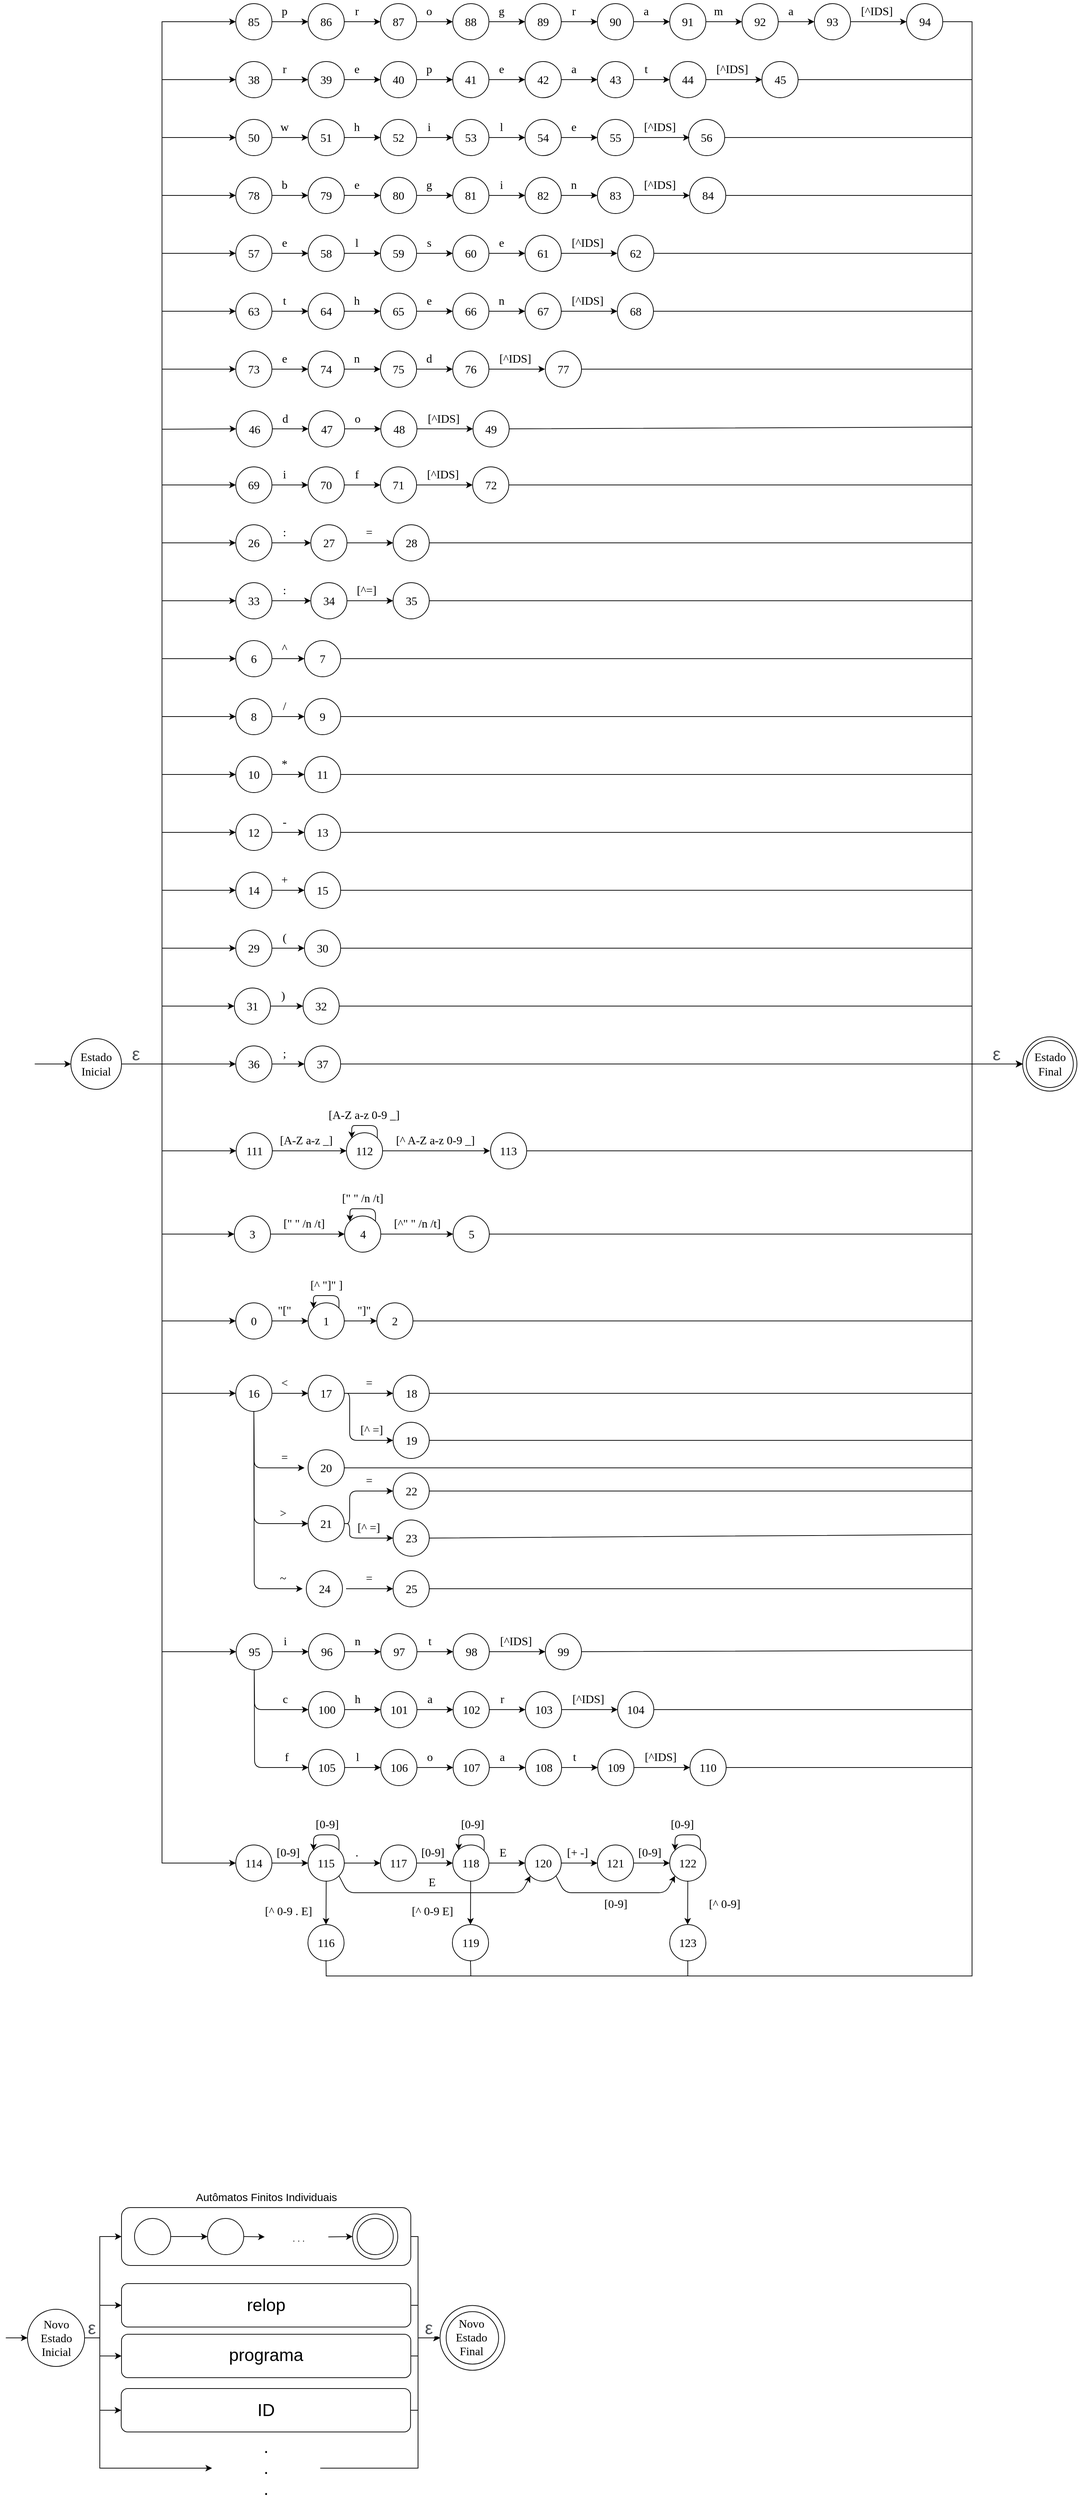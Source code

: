 <mxfile version="20.0.3" type="device"><diagram id="Z0noHGaOFeb-WiUmBrQ3" name="Page-1"><mxGraphModel dx="1866" dy="1728" grid="1" gridSize="10" guides="1" tooltips="1" connect="1" arrows="1" fold="1" page="1" pageScale="1" pageWidth="827" pageHeight="1169" math="0" shadow="0"><root><mxCell id="0"/><mxCell id="1" parent="0"/><mxCell id="OsZy4kB3eKhOrI29vp72-8" value="" style="rounded=1;whiteSpace=wrap;html=1;" parent="1" vertex="1"><mxGeometry x="1840" y="3080" width="400" height="80" as="geometry"/></mxCell><mxCell id="OsZy4kB3eKhOrI29vp72-39" value="" style="ellipse;whiteSpace=wrap;html=1;aspect=fixed;" parent="1" vertex="1"><mxGeometry x="2163.25" y="3092.5" width="55" height="55" as="geometry"/></mxCell><mxCell id="OsZy4kB3eKhOrI29vp72-14" value="" style="ellipse;whiteSpace=wrap;html=1;aspect=fixed;" parent="1" vertex="1"><mxGeometry x="2159.5" y="3088.75" width="62.5" height="62.5" as="geometry"/></mxCell><mxCell id="DZdXb5hSXQr5_V5XPPNm-3" value="" style="ellipse;whiteSpace=wrap;html=1;aspect=fixed;" parent="1" vertex="1"><mxGeometry x="1998" y="1830" width="50" height="50" as="geometry"/></mxCell><mxCell id="DZdXb5hSXQr5_V5XPPNm-5" value="" style="ellipse;whiteSpace=wrap;html=1;aspect=fixed;" parent="1" vertex="1"><mxGeometry x="2098" y="1830" width="50" height="50" as="geometry"/></mxCell><mxCell id="DZdXb5hSXQr5_V5XPPNm-6" value="" style="ellipse;whiteSpace=wrap;html=1;aspect=fixed;" parent="1" vertex="1"><mxGeometry x="2193" y="1830" width="50" height="50" as="geometry"/></mxCell><mxCell id="DZdXb5hSXQr5_V5XPPNm-7" value="" style="endArrow=classic;html=1;rounded=0;fontFamily=Verdana;fontSize=16;exitX=1;exitY=0.5;exitDx=0;exitDy=0;entryX=0;entryY=0.5;entryDx=0;entryDy=0;" parent="1" source="DZdXb5hSXQr5_V5XPPNm-3" target="DZdXb5hSXQr5_V5XPPNm-5" edge="1"><mxGeometry width="50" height="50" relative="1" as="geometry"><mxPoint x="2178" y="1960" as="sourcePoint"/><mxPoint x="2108" y="1800" as="targetPoint"/></mxGeometry></mxCell><mxCell id="DZdXb5hSXQr5_V5XPPNm-8" value="" style="endArrow=classic;html=1;rounded=0;fontFamily=Verdana;fontSize=16;exitX=1;exitY=0.5;exitDx=0;exitDy=0;entryX=0;entryY=0.5;entryDx=0;entryDy=0;" parent="1" source="DZdXb5hSXQr5_V5XPPNm-5" edge="1"><mxGeometry width="50" height="50" relative="1" as="geometry"><mxPoint x="2178" y="1960" as="sourcePoint"/><mxPoint x="2193.0" y="1855" as="targetPoint"/></mxGeometry></mxCell><mxCell id="DZdXb5hSXQr5_V5XPPNm-9" value="" style="endArrow=classic;html=1;rounded=1;fontFamily=Verdana;fontSize=16;elbow=vertical;exitX=1;exitY=0;exitDx=0;exitDy=0;entryX=0;entryY=0;entryDx=0;entryDy=0;edgeStyle=orthogonalEdgeStyle;" parent="1" source="DZdXb5hSXQr5_V5XPPNm-5" target="DZdXb5hSXQr5_V5XPPNm-5" edge="1"><mxGeometry width="50" height="50" relative="1" as="geometry"><mxPoint x="2178" y="1960" as="sourcePoint"/><mxPoint x="2228" y="1910" as="targetPoint"/><Array as="points"><mxPoint x="2122" y="1820"/><mxPoint x="2094" y="1820"/></Array></mxGeometry></mxCell><mxCell id="DZdXb5hSXQr5_V5XPPNm-10" value="&lt;font style=&quot;font-size: 16px;&quot;&gt;0&lt;/font&gt;" style="text;html=1;strokeColor=none;fillColor=none;align=center;verticalAlign=middle;whiteSpace=wrap;rounded=0;fontFamily=Verdana;fontSize=16;" parent="1" vertex="1"><mxGeometry x="2013" y="1845" width="20" height="20" as="geometry"/></mxCell><mxCell id="DZdXb5hSXQr5_V5XPPNm-11" value="&lt;font style=&quot;font-size: 16px;&quot;&gt;1&lt;/font&gt;" style="text;html=1;strokeColor=none;fillColor=none;align=center;verticalAlign=middle;whiteSpace=wrap;rounded=0;fontFamily=Verdana;fontSize=16;" parent="1" vertex="1"><mxGeometry x="2113" y="1845" width="20" height="20" as="geometry"/></mxCell><mxCell id="DZdXb5hSXQr5_V5XPPNm-12" value="&lt;font style=&quot;font-size: 16px;&quot;&gt;2&lt;/font&gt;" style="text;html=1;strokeColor=none;fillColor=none;align=center;verticalAlign=middle;whiteSpace=wrap;rounded=0;fontFamily=Verdana;fontSize=16;" parent="1" vertex="1"><mxGeometry x="2208" y="1845" width="20" height="20" as="geometry"/></mxCell><mxCell id="DZdXb5hSXQr5_V5XPPNm-13" value="[^ &quot;]&quot; ]" style="text;html=1;strokeColor=none;fillColor=none;align=center;verticalAlign=middle;whiteSpace=wrap;rounded=0;fontFamily=Verdana;fontSize=16;" parent="1" vertex="1"><mxGeometry x="2080.5" y="1790" width="85" height="30" as="geometry"/></mxCell><mxCell id="DZdXb5hSXQr5_V5XPPNm-14" value="" style="ellipse;whiteSpace=wrap;html=1;aspect=fixed;" parent="1" vertex="1"><mxGeometry x="1996" y="1710" width="50" height="50" as="geometry"/></mxCell><mxCell id="DZdXb5hSXQr5_V5XPPNm-15" value="" style="ellipse;whiteSpace=wrap;html=1;aspect=fixed;" parent="1" vertex="1"><mxGeometry x="2148.5" y="1710" width="50" height="50" as="geometry"/></mxCell><mxCell id="DZdXb5hSXQr5_V5XPPNm-16" value="" style="ellipse;whiteSpace=wrap;html=1;aspect=fixed;" parent="1" vertex="1"><mxGeometry x="2298.5" y="1710" width="50" height="50" as="geometry"/></mxCell><mxCell id="DZdXb5hSXQr5_V5XPPNm-17" value="" style="endArrow=classic;html=1;rounded=0;fontFamily=Verdana;fontSize=16;exitX=1;exitY=0.5;exitDx=0;exitDy=0;entryX=0;entryY=0.5;entryDx=0;entryDy=0;" parent="1" source="DZdXb5hSXQr5_V5XPPNm-14" target="DZdXb5hSXQr5_V5XPPNm-15" edge="1"><mxGeometry width="50" height="50" relative="1" as="geometry"><mxPoint x="2176" y="1840" as="sourcePoint"/><mxPoint x="2106" y="1680" as="targetPoint"/></mxGeometry></mxCell><mxCell id="DZdXb5hSXQr5_V5XPPNm-18" value="" style="endArrow=classic;html=1;rounded=0;fontFamily=Verdana;fontSize=16;exitX=1;exitY=0.5;exitDx=0;exitDy=0;entryX=0;entryY=0.5;entryDx=0;entryDy=0;" parent="1" source="DZdXb5hSXQr5_V5XPPNm-15" edge="1"><mxGeometry width="50" height="50" relative="1" as="geometry"><mxPoint x="2228.5" y="1840" as="sourcePoint"/><mxPoint x="2298.5" y="1735" as="targetPoint"/></mxGeometry></mxCell><mxCell id="DZdXb5hSXQr5_V5XPPNm-19" value="" style="endArrow=classic;html=1;rounded=1;fontFamily=Verdana;fontSize=16;elbow=vertical;exitX=1;exitY=0;exitDx=0;exitDy=0;entryX=0;entryY=0;entryDx=0;entryDy=0;edgeStyle=orthogonalEdgeStyle;" parent="1" source="DZdXb5hSXQr5_V5XPPNm-15" target="DZdXb5hSXQr5_V5XPPNm-15" edge="1"><mxGeometry width="50" height="50" relative="1" as="geometry"><mxPoint x="2228.5" y="1840" as="sourcePoint"/><mxPoint x="2278.5" y="1790" as="targetPoint"/><Array as="points"><mxPoint x="2172.5" y="1700"/><mxPoint x="2144.5" y="1700"/></Array></mxGeometry></mxCell><mxCell id="DZdXb5hSXQr5_V5XPPNm-20" value="[&quot; &quot; /n /t]" style="text;html=1;strokeColor=none;fillColor=none;align=center;verticalAlign=middle;whiteSpace=wrap;rounded=0;fontFamily=Verdana;fontSize=16;" parent="1" vertex="1"><mxGeometry x="2046" y="1705" width="92.5" height="30" as="geometry"/></mxCell><mxCell id="DZdXb5hSXQr5_V5XPPNm-21" value="&lt;font style=&quot;font-size: 16px;&quot;&gt;3&lt;/font&gt;" style="text;html=1;strokeColor=none;fillColor=none;align=center;verticalAlign=middle;whiteSpace=wrap;rounded=0;fontFamily=Verdana;fontSize=16;" parent="1" vertex="1"><mxGeometry x="2011" y="1725" width="20" height="20" as="geometry"/></mxCell><mxCell id="DZdXb5hSXQr5_V5XPPNm-22" value="&lt;font style=&quot;font-size: 16px;&quot;&gt;4&lt;/font&gt;" style="text;html=1;strokeColor=none;fillColor=none;align=center;verticalAlign=middle;whiteSpace=wrap;rounded=0;fontFamily=Verdana;fontSize=16;" parent="1" vertex="1"><mxGeometry x="2163.5" y="1725" width="20" height="20" as="geometry"/></mxCell><mxCell id="DZdXb5hSXQr5_V5XPPNm-23" value="&lt;font style=&quot;font-size: 16px;&quot;&gt;5&lt;/font&gt;" style="text;html=1;strokeColor=none;fillColor=none;align=center;verticalAlign=middle;whiteSpace=wrap;rounded=0;fontFamily=Verdana;fontSize=16;" parent="1" vertex="1"><mxGeometry x="2313.5" y="1725" width="20" height="20" as="geometry"/></mxCell><mxCell id="DZdXb5hSXQr5_V5XPPNm-24" value="[^&quot; &quot; /n /t]" style="text;html=1;strokeColor=none;fillColor=none;align=center;verticalAlign=middle;whiteSpace=wrap;rounded=0;fontFamily=Verdana;fontSize=16;" parent="1" vertex="1"><mxGeometry x="2198.5" y="1705" width="100" height="30" as="geometry"/></mxCell><mxCell id="DZdXb5hSXQr5_V5XPPNm-25" value="&quot;[&quot;" style="text;html=1;strokeColor=none;fillColor=none;align=center;verticalAlign=middle;whiteSpace=wrap;rounded=0;fontFamily=Verdana;fontSize=16;" parent="1" vertex="1"><mxGeometry x="2048" y="1825" width="35" height="30" as="geometry"/></mxCell><mxCell id="DZdXb5hSXQr5_V5XPPNm-26" value="&quot;]&quot;" style="text;html=1;strokeColor=none;fillColor=none;align=center;verticalAlign=middle;whiteSpace=wrap;rounded=0;fontFamily=Verdana;fontSize=16;" parent="1" vertex="1"><mxGeometry x="2158" y="1825" width="35" height="30" as="geometry"/></mxCell><mxCell id="DZdXb5hSXQr5_V5XPPNm-27" value="[&quot; &quot; /n /t]" style="text;html=1;strokeColor=none;fillColor=none;align=center;verticalAlign=middle;whiteSpace=wrap;rounded=0;fontFamily=Verdana;fontSize=16;" parent="1" vertex="1"><mxGeometry x="2127.25" y="1670" width="92.5" height="30" as="geometry"/></mxCell><mxCell id="DZdXb5hSXQr5_V5XPPNm-31" value="" style="ellipse;whiteSpace=wrap;html=1;aspect=fixed;" parent="1" vertex="1"><mxGeometry x="1998" y="915" width="50" height="50" as="geometry"/></mxCell><mxCell id="DZdXb5hSXQr5_V5XPPNm-32" value="" style="ellipse;whiteSpace=wrap;html=1;aspect=fixed;" parent="1" vertex="1"><mxGeometry x="2093" y="915" width="50" height="50" as="geometry"/></mxCell><mxCell id="DZdXb5hSXQr5_V5XPPNm-33" value="" style="endArrow=classic;html=1;rounded=0;fontFamily=Verdana;fontSize=16;exitX=1;exitY=0.5;exitDx=0;exitDy=0;entryX=0;entryY=0.5;entryDx=0;entryDy=0;" parent="1" source="DZdXb5hSXQr5_V5XPPNm-31" edge="1"><mxGeometry width="50" height="50" relative="1" as="geometry"><mxPoint x="2078" y="1045" as="sourcePoint"/><mxPoint x="2093" y="940" as="targetPoint"/></mxGeometry></mxCell><mxCell id="DZdXb5hSXQr5_V5XPPNm-34" value="&lt;font style=&quot;font-size: 16px;&quot;&gt;6&lt;/font&gt;" style="text;html=1;strokeColor=none;fillColor=none;align=center;verticalAlign=middle;whiteSpace=wrap;rounded=0;fontFamily=Verdana;fontSize=16;" parent="1" vertex="1"><mxGeometry x="2013" y="930" width="20" height="20" as="geometry"/></mxCell><mxCell id="DZdXb5hSXQr5_V5XPPNm-35" value="&lt;font style=&quot;font-size: 16px;&quot;&gt;7&lt;/font&gt;" style="text;html=1;strokeColor=none;fillColor=none;align=center;verticalAlign=middle;whiteSpace=wrap;rounded=0;fontFamily=Verdana;fontSize=16;" parent="1" vertex="1"><mxGeometry x="2108" y="930" width="20" height="20" as="geometry"/></mxCell><mxCell id="DZdXb5hSXQr5_V5XPPNm-36" value="^" style="text;html=1;strokeColor=none;fillColor=none;align=center;verticalAlign=middle;whiteSpace=wrap;rounded=0;fontFamily=Verdana;fontSize=16;" parent="1" vertex="1"><mxGeometry x="2048" y="910" width="35" height="30" as="geometry"/></mxCell><mxCell id="DZdXb5hSXQr5_V5XPPNm-39" value="" style="ellipse;whiteSpace=wrap;html=1;aspect=fixed;" parent="1" vertex="1"><mxGeometry x="1998" y="995" width="50" height="50" as="geometry"/></mxCell><mxCell id="DZdXb5hSXQr5_V5XPPNm-40" value="" style="ellipse;whiteSpace=wrap;html=1;aspect=fixed;" parent="1" vertex="1"><mxGeometry x="2093" y="995" width="50" height="50" as="geometry"/></mxCell><mxCell id="DZdXb5hSXQr5_V5XPPNm-41" value="" style="endArrow=classic;html=1;rounded=0;fontFamily=Verdana;fontSize=16;exitX=1;exitY=0.5;exitDx=0;exitDy=0;entryX=0;entryY=0.5;entryDx=0;entryDy=0;" parent="1" source="DZdXb5hSXQr5_V5XPPNm-39" edge="1"><mxGeometry width="50" height="50" relative="1" as="geometry"><mxPoint x="2078" y="1125" as="sourcePoint"/><mxPoint x="2093" y="1020" as="targetPoint"/></mxGeometry></mxCell><mxCell id="DZdXb5hSXQr5_V5XPPNm-42" value="&lt;font style=&quot;font-size: 16px;&quot;&gt;8&lt;/font&gt;" style="text;html=1;strokeColor=none;fillColor=none;align=center;verticalAlign=middle;whiteSpace=wrap;rounded=0;fontFamily=Verdana;fontSize=16;" parent="1" vertex="1"><mxGeometry x="2013" y="1010" width="20" height="20" as="geometry"/></mxCell><mxCell id="DZdXb5hSXQr5_V5XPPNm-43" value="&lt;font style=&quot;font-size: 16px;&quot;&gt;9&lt;/font&gt;" style="text;html=1;strokeColor=none;fillColor=none;align=center;verticalAlign=middle;whiteSpace=wrap;rounded=0;fontFamily=Verdana;fontSize=16;" parent="1" vertex="1"><mxGeometry x="2108" y="1010" width="20" height="20" as="geometry"/></mxCell><mxCell id="DZdXb5hSXQr5_V5XPPNm-44" value="/" style="text;html=1;strokeColor=none;fillColor=none;align=center;verticalAlign=middle;whiteSpace=wrap;rounded=0;fontFamily=Verdana;fontSize=16;" parent="1" vertex="1"><mxGeometry x="2048" y="990" width="35" height="30" as="geometry"/></mxCell><mxCell id="DZdXb5hSXQr5_V5XPPNm-47" value="" style="ellipse;whiteSpace=wrap;html=1;aspect=fixed;" parent="1" vertex="1"><mxGeometry x="1998" y="1075" width="50" height="50" as="geometry"/></mxCell><mxCell id="DZdXb5hSXQr5_V5XPPNm-48" value="" style="ellipse;whiteSpace=wrap;html=1;aspect=fixed;" parent="1" vertex="1"><mxGeometry x="2093" y="1075" width="50" height="50" as="geometry"/></mxCell><mxCell id="DZdXb5hSXQr5_V5XPPNm-49" value="" style="endArrow=classic;html=1;rounded=0;fontFamily=Verdana;fontSize=16;exitX=1;exitY=0.5;exitDx=0;exitDy=0;entryX=0;entryY=0.5;entryDx=0;entryDy=0;" parent="1" source="DZdXb5hSXQr5_V5XPPNm-47" edge="1"><mxGeometry width="50" height="50" relative="1" as="geometry"><mxPoint x="2078" y="1205" as="sourcePoint"/><mxPoint x="2093" y="1100" as="targetPoint"/></mxGeometry></mxCell><mxCell id="DZdXb5hSXQr5_V5XPPNm-50" value="&lt;font style=&quot;font-size: 16px;&quot;&gt;10&lt;/font&gt;" style="text;html=1;strokeColor=none;fillColor=none;align=center;verticalAlign=middle;whiteSpace=wrap;rounded=0;fontFamily=Verdana;fontSize=16;" parent="1" vertex="1"><mxGeometry x="2013" y="1090" width="20" height="20" as="geometry"/></mxCell><mxCell id="DZdXb5hSXQr5_V5XPPNm-51" value="&lt;font style=&quot;font-size: 16px;&quot;&gt;11&lt;/font&gt;" style="text;html=1;strokeColor=none;fillColor=none;align=center;verticalAlign=middle;whiteSpace=wrap;rounded=0;fontFamily=Verdana;fontSize=16;" parent="1" vertex="1"><mxGeometry x="2108" y="1090" width="20" height="20" as="geometry"/></mxCell><mxCell id="DZdXb5hSXQr5_V5XPPNm-52" value="*" style="text;html=1;strokeColor=none;fillColor=none;align=center;verticalAlign=middle;whiteSpace=wrap;rounded=0;fontFamily=Verdana;fontSize=16;" parent="1" vertex="1"><mxGeometry x="2048" y="1070" width="35" height="30" as="geometry"/></mxCell><mxCell id="DZdXb5hSXQr5_V5XPPNm-55" value="" style="ellipse;whiteSpace=wrap;html=1;aspect=fixed;" parent="1" vertex="1"><mxGeometry x="1998" y="1155" width="50" height="50" as="geometry"/></mxCell><mxCell id="DZdXb5hSXQr5_V5XPPNm-56" value="" style="ellipse;whiteSpace=wrap;html=1;aspect=fixed;" parent="1" vertex="1"><mxGeometry x="2093" y="1155" width="50" height="50" as="geometry"/></mxCell><mxCell id="DZdXb5hSXQr5_V5XPPNm-57" value="" style="endArrow=classic;html=1;rounded=0;fontFamily=Verdana;fontSize=16;exitX=1;exitY=0.5;exitDx=0;exitDy=0;entryX=0;entryY=0.5;entryDx=0;entryDy=0;" parent="1" source="DZdXb5hSXQr5_V5XPPNm-55" edge="1"><mxGeometry width="50" height="50" relative="1" as="geometry"><mxPoint x="2078" y="1285" as="sourcePoint"/><mxPoint x="2093" y="1180" as="targetPoint"/></mxGeometry></mxCell><mxCell id="DZdXb5hSXQr5_V5XPPNm-58" value="&lt;font style=&quot;font-size: 16px;&quot;&gt;12&lt;/font&gt;" style="text;html=1;strokeColor=none;fillColor=none;align=center;verticalAlign=middle;whiteSpace=wrap;rounded=0;fontFamily=Verdana;fontSize=16;" parent="1" vertex="1"><mxGeometry x="2013" y="1170" width="20" height="20" as="geometry"/></mxCell><mxCell id="DZdXb5hSXQr5_V5XPPNm-59" value="&lt;font style=&quot;font-size: 16px;&quot;&gt;13&lt;/font&gt;" style="text;html=1;strokeColor=none;fillColor=none;align=center;verticalAlign=middle;whiteSpace=wrap;rounded=0;fontFamily=Verdana;fontSize=16;" parent="1" vertex="1"><mxGeometry x="2108" y="1170" width="20" height="20" as="geometry"/></mxCell><mxCell id="DZdXb5hSXQr5_V5XPPNm-60" value="-" style="text;html=1;strokeColor=none;fillColor=none;align=center;verticalAlign=middle;whiteSpace=wrap;rounded=0;fontFamily=Verdana;fontSize=16;" parent="1" vertex="1"><mxGeometry x="2048" y="1150" width="35" height="30" as="geometry"/></mxCell><mxCell id="DZdXb5hSXQr5_V5XPPNm-63" value="" style="ellipse;whiteSpace=wrap;html=1;aspect=fixed;" parent="1" vertex="1"><mxGeometry x="1998" y="1235" width="50" height="50" as="geometry"/></mxCell><mxCell id="DZdXb5hSXQr5_V5XPPNm-64" value="" style="ellipse;whiteSpace=wrap;html=1;aspect=fixed;" parent="1" vertex="1"><mxGeometry x="2093" y="1235" width="50" height="50" as="geometry"/></mxCell><mxCell id="DZdXb5hSXQr5_V5XPPNm-65" value="" style="endArrow=classic;html=1;rounded=0;fontFamily=Verdana;fontSize=16;exitX=1;exitY=0.5;exitDx=0;exitDy=0;entryX=0;entryY=0.5;entryDx=0;entryDy=0;" parent="1" source="DZdXb5hSXQr5_V5XPPNm-63" edge="1"><mxGeometry width="50" height="50" relative="1" as="geometry"><mxPoint x="2078" y="1365" as="sourcePoint"/><mxPoint x="2093" y="1260" as="targetPoint"/></mxGeometry></mxCell><mxCell id="DZdXb5hSXQr5_V5XPPNm-66" value="&lt;font style=&quot;font-size: 16px;&quot;&gt;14&lt;/font&gt;" style="text;html=1;strokeColor=none;fillColor=none;align=center;verticalAlign=middle;whiteSpace=wrap;rounded=0;fontFamily=Verdana;fontSize=16;" parent="1" vertex="1"><mxGeometry x="2013" y="1250" width="20" height="20" as="geometry"/></mxCell><mxCell id="DZdXb5hSXQr5_V5XPPNm-67" value="&lt;font style=&quot;font-size: 16px;&quot;&gt;15&lt;/font&gt;" style="text;html=1;strokeColor=none;fillColor=none;align=center;verticalAlign=middle;whiteSpace=wrap;rounded=0;fontFamily=Verdana;fontSize=16;" parent="1" vertex="1"><mxGeometry x="2108" y="1250" width="20" height="20" as="geometry"/></mxCell><mxCell id="DZdXb5hSXQr5_V5XPPNm-68" value="+" style="text;html=1;strokeColor=none;fillColor=none;align=center;verticalAlign=middle;whiteSpace=wrap;rounded=0;fontFamily=Verdana;fontSize=16;" parent="1" vertex="1"><mxGeometry x="2048" y="1230" width="35" height="30" as="geometry"/></mxCell><mxCell id="DZdXb5hSXQr5_V5XPPNm-70" value="" style="ellipse;whiteSpace=wrap;html=1;aspect=fixed;" parent="1" vertex="1"><mxGeometry x="1998" y="1930" width="50" height="50" as="geometry"/></mxCell><mxCell id="DZdXb5hSXQr5_V5XPPNm-71" value="" style="ellipse;whiteSpace=wrap;html=1;aspect=fixed;" parent="1" vertex="1"><mxGeometry x="2098" y="1930" width="50" height="50" as="geometry"/></mxCell><mxCell id="DZdXb5hSXQr5_V5XPPNm-72" value="&lt;font style=&quot;font-size: 16px;&quot;&gt;16&lt;/font&gt;" style="text;html=1;strokeColor=none;fillColor=none;align=center;verticalAlign=middle;whiteSpace=wrap;rounded=0;fontFamily=Verdana;fontSize=16;" parent="1" vertex="1"><mxGeometry x="2013" y="1945" width="20" height="20" as="geometry"/></mxCell><mxCell id="DZdXb5hSXQr5_V5XPPNm-73" value="&lt;font style=&quot;font-size: 16px;&quot;&gt;17&lt;/font&gt;" style="text;html=1;strokeColor=none;fillColor=none;align=center;verticalAlign=middle;whiteSpace=wrap;rounded=0;fontFamily=Verdana;fontSize=16;" parent="1" vertex="1"><mxGeometry x="2113" y="1945" width="20" height="20" as="geometry"/></mxCell><mxCell id="DZdXb5hSXQr5_V5XPPNm-74" value="" style="ellipse;whiteSpace=wrap;html=1;aspect=fixed;" parent="1" vertex="1"><mxGeometry x="2098" y="2033" width="50" height="50" as="geometry"/></mxCell><mxCell id="DZdXb5hSXQr5_V5XPPNm-75" value="&lt;font style=&quot;font-size: 16px;&quot;&gt;20&lt;/font&gt;" style="text;html=1;strokeColor=none;fillColor=none;align=center;verticalAlign=middle;whiteSpace=wrap;rounded=0;fontFamily=Verdana;fontSize=16;" parent="1" vertex="1"><mxGeometry x="2113" y="2048" width="20" height="20" as="geometry"/></mxCell><mxCell id="DZdXb5hSXQr5_V5XPPNm-76" value="" style="ellipse;whiteSpace=wrap;html=1;aspect=fixed;" parent="1" vertex="1"><mxGeometry x="2098" y="2110" width="50" height="50" as="geometry"/></mxCell><mxCell id="DZdXb5hSXQr5_V5XPPNm-77" value="&lt;font style=&quot;font-size: 16px;&quot;&gt;21&lt;/font&gt;" style="text;html=1;strokeColor=none;fillColor=none;align=center;verticalAlign=middle;whiteSpace=wrap;rounded=0;fontFamily=Verdana;fontSize=16;" parent="1" vertex="1"><mxGeometry x="2113" y="2125" width="20" height="20" as="geometry"/></mxCell><mxCell id="DZdXb5hSXQr5_V5XPPNm-78" value="" style="ellipse;whiteSpace=wrap;html=1;aspect=fixed;" parent="1" vertex="1"><mxGeometry x="2095.5" y="2200" width="50" height="50" as="geometry"/></mxCell><mxCell id="DZdXb5hSXQr5_V5XPPNm-79" value="&lt;font style=&quot;font-size: 16px;&quot;&gt;24&lt;/font&gt;" style="text;html=1;strokeColor=none;fillColor=none;align=center;verticalAlign=middle;whiteSpace=wrap;rounded=0;fontFamily=Verdana;fontSize=16;" parent="1" vertex="1"><mxGeometry x="2110.5" y="2215" width="20" height="20" as="geometry"/></mxCell><mxCell id="DZdXb5hSXQr5_V5XPPNm-80" value="" style="endArrow=classic;html=1;rounded=1;fontFamily=Verdana;fontSize=14;elbow=vertical;exitX=1;exitY=0.5;exitDx=0;exitDy=0;entryX=0;entryY=0.5;entryDx=0;entryDy=0;" parent="1" source="DZdXb5hSXQr5_V5XPPNm-70" target="DZdXb5hSXQr5_V5XPPNm-71" edge="1"><mxGeometry width="50" height="50" relative="1" as="geometry"><mxPoint x="2205.5" y="1970" as="sourcePoint"/><mxPoint x="2255.5" y="1920" as="targetPoint"/></mxGeometry></mxCell><mxCell id="DZdXb5hSXQr5_V5XPPNm-81" value="&amp;lt;" style="text;html=1;strokeColor=none;fillColor=none;align=center;verticalAlign=middle;whiteSpace=wrap;rounded=0;fontFamily=Verdana;fontSize=16;" parent="1" vertex="1"><mxGeometry x="2048" y="1925" width="35" height="30" as="geometry"/></mxCell><mxCell id="DZdXb5hSXQr5_V5XPPNm-82" value="&amp;gt;" style="text;html=1;strokeColor=none;fillColor=none;align=center;verticalAlign=middle;whiteSpace=wrap;rounded=0;fontFamily=Verdana;fontSize=16;" parent="1" vertex="1"><mxGeometry x="2045.5" y="2105" width="35" height="30" as="geometry"/></mxCell><mxCell id="DZdXb5hSXQr5_V5XPPNm-83" value="=" style="text;html=1;strokeColor=none;fillColor=none;align=center;verticalAlign=middle;whiteSpace=wrap;rounded=0;fontFamily=Verdana;fontSize=16;" parent="1" vertex="1"><mxGeometry x="2048" y="2028" width="35" height="30" as="geometry"/></mxCell><mxCell id="DZdXb5hSXQr5_V5XPPNm-84" value="~" style="text;html=1;strokeColor=none;fillColor=none;align=center;verticalAlign=middle;whiteSpace=wrap;rounded=0;fontFamily=Verdana;fontSize=16;" parent="1" vertex="1"><mxGeometry x="2045.5" y="2195" width="35" height="30" as="geometry"/></mxCell><mxCell id="DZdXb5hSXQr5_V5XPPNm-86" value="" style="ellipse;whiteSpace=wrap;html=1;aspect=fixed;" parent="1" vertex="1"><mxGeometry x="2215.5" y="1930" width="50" height="50" as="geometry"/></mxCell><mxCell id="DZdXb5hSXQr5_V5XPPNm-87" value="&lt;font style=&quot;font-size: 16px;&quot;&gt;18&lt;/font&gt;" style="text;html=1;strokeColor=none;fillColor=none;align=center;verticalAlign=middle;whiteSpace=wrap;rounded=0;fontFamily=Verdana;fontSize=16;" parent="1" vertex="1"><mxGeometry x="2230.5" y="1945" width="20" height="20" as="geometry"/></mxCell><mxCell id="DZdXb5hSXQr5_V5XPPNm-89" value="" style="ellipse;whiteSpace=wrap;html=1;aspect=fixed;" parent="1" vertex="1"><mxGeometry x="2215.5" y="1995" width="50" height="50" as="geometry"/></mxCell><mxCell id="DZdXb5hSXQr5_V5XPPNm-90" value="&lt;font style=&quot;font-size: 16px;&quot;&gt;19&lt;/font&gt;" style="text;html=1;strokeColor=none;fillColor=none;align=center;verticalAlign=middle;whiteSpace=wrap;rounded=0;fontFamily=Verdana;fontSize=16;" parent="1" vertex="1"><mxGeometry x="2230.5" y="2010" width="20" height="20" as="geometry"/></mxCell><mxCell id="DZdXb5hSXQr5_V5XPPNm-91" value="" style="endArrow=classic;html=1;rounded=1;fontFamily=Verdana;fontSize=14;elbow=vertical;exitX=1;exitY=0.5;exitDx=0;exitDy=0;entryX=0;entryY=0.5;entryDx=0;entryDy=0;" parent="1" source="DZdXb5hSXQr5_V5XPPNm-71" edge="1"><mxGeometry width="50" height="50" relative="1" as="geometry"><mxPoint x="2275.5" y="2070" as="sourcePoint"/><mxPoint x="2215.5" y="1955" as="targetPoint"/></mxGeometry></mxCell><mxCell id="DZdXb5hSXQr5_V5XPPNm-92" value="" style="endArrow=classic;html=1;rounded=1;fontFamily=Verdana;fontSize=14;elbow=vertical;exitX=1;exitY=0.5;exitDx=0;exitDy=0;entryX=0;entryY=0.5;entryDx=0;entryDy=0;" parent="1" source="DZdXb5hSXQr5_V5XPPNm-71" edge="1"><mxGeometry width="50" height="50" relative="1" as="geometry"><mxPoint x="2275.5" y="2070" as="sourcePoint"/><mxPoint x="2215.5" y="2020" as="targetPoint"/><Array as="points"><mxPoint x="2155.5" y="1955"/><mxPoint x="2155.5" y="2020"/></Array></mxGeometry></mxCell><mxCell id="DZdXb5hSXQr5_V5XPPNm-93" value="=" style="text;html=1;strokeColor=none;fillColor=none;align=center;verticalAlign=middle;whiteSpace=wrap;rounded=0;fontFamily=Verdana;fontSize=16;" parent="1" vertex="1"><mxGeometry x="2164.5" y="1925" width="35" height="30" as="geometry"/></mxCell><mxCell id="DZdXb5hSXQr5_V5XPPNm-94" value="[^ =]" style="text;html=1;strokeColor=none;fillColor=none;align=center;verticalAlign=middle;whiteSpace=wrap;rounded=0;fontFamily=Verdana;fontSize=16;" parent="1" vertex="1"><mxGeometry x="2155.5" y="1990" width="60" height="30" as="geometry"/></mxCell><mxCell id="DZdXb5hSXQr5_V5XPPNm-95" value="" style="endArrow=classic;html=1;rounded=1;fontFamily=Verdana;fontSize=14;elbow=vertical;exitX=0.5;exitY=1;exitDx=0;exitDy=0;entryX=0;entryY=0.5;entryDx=0;entryDy=0;" parent="1" source="DZdXb5hSXQr5_V5XPPNm-70" edge="1"><mxGeometry width="50" height="50" relative="1" as="geometry"><mxPoint x="2125.5" y="2050" as="sourcePoint"/><mxPoint x="2093" y="2058" as="targetPoint"/><Array as="points"><mxPoint x="2023.5" y="2058"/></Array></mxGeometry></mxCell><mxCell id="DZdXb5hSXQr5_V5XPPNm-96" value="" style="endArrow=classic;html=1;rounded=1;fontFamily=Verdana;fontSize=14;elbow=vertical;exitX=0.5;exitY=1;exitDx=0;exitDy=0;entryX=0;entryY=0.5;entryDx=0;entryDy=0;" parent="1" source="DZdXb5hSXQr5_V5XPPNm-70" target="DZdXb5hSXQr5_V5XPPNm-76" edge="1"><mxGeometry width="50" height="50" relative="1" as="geometry"><mxPoint x="2125.5" y="2050" as="sourcePoint"/><mxPoint x="2175.5" y="2000" as="targetPoint"/><Array as="points"><mxPoint x="2023.5" y="2135"/></Array></mxGeometry></mxCell><mxCell id="DZdXb5hSXQr5_V5XPPNm-98" value="" style="ellipse;whiteSpace=wrap;html=1;aspect=fixed;" parent="1" vertex="1"><mxGeometry x="2215.5" y="2065" width="50" height="50" as="geometry"/></mxCell><mxCell id="DZdXb5hSXQr5_V5XPPNm-99" value="&lt;font style=&quot;font-size: 16px;&quot;&gt;22&lt;/font&gt;" style="text;html=1;strokeColor=none;fillColor=none;align=center;verticalAlign=middle;whiteSpace=wrap;rounded=0;fontFamily=Verdana;fontSize=16;" parent="1" vertex="1"><mxGeometry x="2230.5" y="2080" width="20" height="20" as="geometry"/></mxCell><mxCell id="DZdXb5hSXQr5_V5XPPNm-101" value="" style="ellipse;whiteSpace=wrap;html=1;aspect=fixed;" parent="1" vertex="1"><mxGeometry x="2215.5" y="2130" width="50" height="50" as="geometry"/></mxCell><mxCell id="DZdXb5hSXQr5_V5XPPNm-102" value="&lt;font style=&quot;font-size: 16px;&quot;&gt;23&lt;/font&gt;" style="text;html=1;strokeColor=none;fillColor=none;align=center;verticalAlign=middle;whiteSpace=wrap;rounded=0;fontFamily=Verdana;fontSize=16;" parent="1" vertex="1"><mxGeometry x="2230.5" y="2145" width="20" height="20" as="geometry"/></mxCell><mxCell id="DZdXb5hSXQr5_V5XPPNm-104" value="" style="ellipse;whiteSpace=wrap;html=1;aspect=fixed;" parent="1" vertex="1"><mxGeometry x="2215.5" y="2200" width="50" height="50" as="geometry"/></mxCell><mxCell id="DZdXb5hSXQr5_V5XPPNm-105" value="&lt;font style=&quot;font-size: 16px;&quot;&gt;25&lt;/font&gt;" style="text;html=1;strokeColor=none;fillColor=none;align=center;verticalAlign=middle;whiteSpace=wrap;rounded=0;fontFamily=Verdana;fontSize=16;" parent="1" vertex="1"><mxGeometry x="2230.5" y="2215" width="20" height="20" as="geometry"/></mxCell><mxCell id="DZdXb5hSXQr5_V5XPPNm-106" value="" style="endArrow=classic;html=1;rounded=1;fontFamily=Verdana;fontSize=14;elbow=vertical;exitX=1;exitY=0.5;exitDx=0;exitDy=0;entryX=0;entryY=0.5;entryDx=0;entryDy=0;" parent="1" source="DZdXb5hSXQr5_V5XPPNm-76" edge="1"><mxGeometry width="50" height="50" relative="1" as="geometry"><mxPoint x="2055.5" y="2140" as="sourcePoint"/><mxPoint x="2215.5" y="2090" as="targetPoint"/><Array as="points"><mxPoint x="2155.5" y="2135"/><mxPoint x="2155.5" y="2090"/></Array></mxGeometry></mxCell><mxCell id="DZdXb5hSXQr5_V5XPPNm-107" value="" style="endArrow=classic;html=1;rounded=1;fontFamily=Verdana;fontSize=14;elbow=vertical;exitX=1;exitY=0.5;exitDx=0;exitDy=0;entryX=0;entryY=0.5;entryDx=0;entryDy=0;" parent="1" source="DZdXb5hSXQr5_V5XPPNm-76" edge="1"><mxGeometry width="50" height="50" relative="1" as="geometry"><mxPoint x="2055.5" y="2140" as="sourcePoint"/><mxPoint x="2215.5" y="2155" as="targetPoint"/><Array as="points"><mxPoint x="2155.5" y="2135"/><mxPoint x="2155.5" y="2155"/></Array></mxGeometry></mxCell><mxCell id="DZdXb5hSXQr5_V5XPPNm-108" value="=" style="text;html=1;strokeColor=none;fillColor=none;align=center;verticalAlign=middle;whiteSpace=wrap;rounded=0;fontFamily=Verdana;fontSize=16;" parent="1" vertex="1"><mxGeometry x="2164.5" y="2060" width="35" height="30" as="geometry"/></mxCell><mxCell id="DZdXb5hSXQr5_V5XPPNm-109" value="[^ =]" style="text;html=1;strokeColor=none;fillColor=none;align=center;verticalAlign=middle;whiteSpace=wrap;rounded=0;fontFamily=Verdana;fontSize=16;" parent="1" vertex="1"><mxGeometry x="2152" y="2125" width="60" height="30" as="geometry"/></mxCell><mxCell id="DZdXb5hSXQr5_V5XPPNm-110" value="" style="endArrow=classic;html=1;rounded=1;fontFamily=Verdana;fontSize=14;elbow=vertical;exitX=0.5;exitY=1;exitDx=0;exitDy=0;entryX=0;entryY=0.5;entryDx=0;entryDy=0;" parent="1" source="DZdXb5hSXQr5_V5XPPNm-70" edge="1"><mxGeometry width="50" height="50" relative="1" as="geometry"><mxPoint x="2075.5" y="2130" as="sourcePoint"/><mxPoint x="2090.5" y="2225" as="targetPoint"/><Array as="points"><mxPoint x="2023.5" y="2225"/></Array></mxGeometry></mxCell><mxCell id="DZdXb5hSXQr5_V5XPPNm-111" value="" style="endArrow=classic;html=1;rounded=1;fontFamily=Verdana;fontSize=14;elbow=vertical;exitX=1;exitY=0.5;exitDx=0;exitDy=0;entryX=0;entryY=0.5;entryDx=0;entryDy=0;" parent="1" edge="1"><mxGeometry width="50" height="50" relative="1" as="geometry"><mxPoint x="2150.5" y="2225" as="sourcePoint"/><mxPoint x="2215.5" y="2225" as="targetPoint"/></mxGeometry></mxCell><mxCell id="DZdXb5hSXQr5_V5XPPNm-112" value="=" style="text;html=1;strokeColor=none;fillColor=none;align=center;verticalAlign=middle;whiteSpace=wrap;rounded=0;fontFamily=Verdana;fontSize=16;" parent="1" vertex="1"><mxGeometry x="2164.5" y="2195" width="35" height="30" as="geometry"/></mxCell><mxCell id="DZdXb5hSXQr5_V5XPPNm-115" value="" style="ellipse;whiteSpace=wrap;html=1;aspect=fixed;" parent="1" vertex="1"><mxGeometry x="1998" y="755" width="50" height="50" as="geometry"/></mxCell><mxCell id="DZdXb5hSXQr5_V5XPPNm-116" value="" style="ellipse;whiteSpace=wrap;html=1;aspect=fixed;" parent="1" vertex="1"><mxGeometry x="2101.75" y="755" width="50" height="50" as="geometry"/></mxCell><mxCell id="DZdXb5hSXQr5_V5XPPNm-117" value="&lt;font style=&quot;font-size: 16px;&quot;&gt;26&lt;/font&gt;" style="text;html=1;strokeColor=none;fillColor=none;align=center;verticalAlign=middle;whiteSpace=wrap;rounded=0;fontFamily=Verdana;fontSize=16;" parent="1" vertex="1"><mxGeometry x="2013" y="770" width="20" height="20" as="geometry"/></mxCell><mxCell id="DZdXb5hSXQr5_V5XPPNm-118" value="&lt;font style=&quot;font-size: 16px;&quot;&gt;27&lt;/font&gt;" style="text;html=1;strokeColor=none;fillColor=none;align=center;verticalAlign=middle;whiteSpace=wrap;rounded=0;fontFamily=Verdana;fontSize=16;" parent="1" vertex="1"><mxGeometry x="2116.75" y="770" width="20" height="20" as="geometry"/></mxCell><mxCell id="DZdXb5hSXQr5_V5XPPNm-119" value="" style="endArrow=classic;html=1;rounded=1;fontFamily=Verdana;fontSize=14;elbow=vertical;exitX=1;exitY=0.5;exitDx=0;exitDy=0;entryX=0;entryY=0.5;entryDx=0;entryDy=0;" parent="1" source="DZdXb5hSXQr5_V5XPPNm-115" target="DZdXb5hSXQr5_V5XPPNm-116" edge="1"><mxGeometry width="50" height="50" relative="1" as="geometry"><mxPoint x="2205.5" y="795" as="sourcePoint"/><mxPoint x="2255.5" y="745" as="targetPoint"/></mxGeometry></mxCell><mxCell id="DZdXb5hSXQr5_V5XPPNm-120" value=":" style="text;html=1;strokeColor=none;fillColor=none;align=center;verticalAlign=middle;whiteSpace=wrap;rounded=0;fontFamily=Verdana;fontSize=16;" parent="1" vertex="1"><mxGeometry x="2048" y="750" width="35" height="30" as="geometry"/></mxCell><mxCell id="DZdXb5hSXQr5_V5XPPNm-121" value="" style="ellipse;whiteSpace=wrap;html=1;aspect=fixed;" parent="1" vertex="1"><mxGeometry x="2215.5" y="755" width="50" height="50" as="geometry"/></mxCell><mxCell id="DZdXb5hSXQr5_V5XPPNm-122" value="&lt;font style=&quot;font-size: 16px;&quot;&gt;28&lt;/font&gt;" style="text;html=1;strokeColor=none;fillColor=none;align=center;verticalAlign=middle;whiteSpace=wrap;rounded=0;fontFamily=Verdana;fontSize=16;" parent="1" vertex="1"><mxGeometry x="2230.5" y="770" width="20" height="20" as="geometry"/></mxCell><mxCell id="DZdXb5hSXQr5_V5XPPNm-123" value="" style="endArrow=classic;html=1;rounded=1;fontFamily=Verdana;fontSize=14;elbow=vertical;exitX=1;exitY=0.5;exitDx=0;exitDy=0;entryX=0;entryY=0.5;entryDx=0;entryDy=0;" parent="1" source="DZdXb5hSXQr5_V5XPPNm-116" edge="1"><mxGeometry width="50" height="50" relative="1" as="geometry"><mxPoint x="2275.5" y="895" as="sourcePoint"/><mxPoint x="2215.5" y="780" as="targetPoint"/></mxGeometry></mxCell><mxCell id="DZdXb5hSXQr5_V5XPPNm-124" value="=" style="text;html=1;strokeColor=none;fillColor=none;align=center;verticalAlign=middle;whiteSpace=wrap;rounded=0;fontFamily=Verdana;fontSize=16;" parent="1" vertex="1"><mxGeometry x="2164.5" y="750" width="35" height="30" as="geometry"/></mxCell><mxCell id="DZdXb5hSXQr5_V5XPPNm-126" value="" style="ellipse;whiteSpace=wrap;html=1;aspect=fixed;" parent="1" vertex="1"><mxGeometry x="1998" y="1315" width="50" height="50" as="geometry"/></mxCell><mxCell id="DZdXb5hSXQr5_V5XPPNm-127" value="" style="ellipse;whiteSpace=wrap;html=1;aspect=fixed;" parent="1" vertex="1"><mxGeometry x="2093" y="1315" width="50" height="50" as="geometry"/></mxCell><mxCell id="DZdXb5hSXQr5_V5XPPNm-128" value="" style="endArrow=classic;html=1;rounded=0;fontFamily=Verdana;fontSize=16;exitX=1;exitY=0.5;exitDx=0;exitDy=0;entryX=0;entryY=0.5;entryDx=0;entryDy=0;" parent="1" source="DZdXb5hSXQr5_V5XPPNm-126" edge="1"><mxGeometry width="50" height="50" relative="1" as="geometry"><mxPoint x="2078" y="1445" as="sourcePoint"/><mxPoint x="2093" y="1340" as="targetPoint"/></mxGeometry></mxCell><mxCell id="DZdXb5hSXQr5_V5XPPNm-129" value="&lt;font style=&quot;font-size: 16px;&quot;&gt;29&lt;/font&gt;" style="text;html=1;strokeColor=none;fillColor=none;align=center;verticalAlign=middle;whiteSpace=wrap;rounded=0;fontFamily=Verdana;fontSize=16;" parent="1" vertex="1"><mxGeometry x="2013" y="1330" width="20" height="20" as="geometry"/></mxCell><mxCell id="DZdXb5hSXQr5_V5XPPNm-130" value="&lt;font style=&quot;font-size: 16px;&quot;&gt;30&lt;/font&gt;" style="text;html=1;strokeColor=none;fillColor=none;align=center;verticalAlign=middle;whiteSpace=wrap;rounded=0;fontFamily=Verdana;fontSize=16;" parent="1" vertex="1"><mxGeometry x="2108" y="1330" width="20" height="20" as="geometry"/></mxCell><mxCell id="DZdXb5hSXQr5_V5XPPNm-131" value="(" style="text;html=1;strokeColor=none;fillColor=none;align=center;verticalAlign=middle;whiteSpace=wrap;rounded=0;fontFamily=Verdana;fontSize=16;" parent="1" vertex="1"><mxGeometry x="2048" y="1310" width="35" height="30" as="geometry"/></mxCell><mxCell id="DZdXb5hSXQr5_V5XPPNm-134" value="" style="ellipse;whiteSpace=wrap;html=1;aspect=fixed;" parent="1" vertex="1"><mxGeometry x="1996" y="1395" width="50" height="50" as="geometry"/></mxCell><mxCell id="DZdXb5hSXQr5_V5XPPNm-135" value="" style="ellipse;whiteSpace=wrap;html=1;aspect=fixed;" parent="1" vertex="1"><mxGeometry x="2091" y="1395" width="50" height="50" as="geometry"/></mxCell><mxCell id="DZdXb5hSXQr5_V5XPPNm-136" value="" style="endArrow=classic;html=1;rounded=0;fontFamily=Verdana;fontSize=16;exitX=1;exitY=0.5;exitDx=0;exitDy=0;entryX=0;entryY=0.5;entryDx=0;entryDy=0;" parent="1" source="DZdXb5hSXQr5_V5XPPNm-134" edge="1"><mxGeometry width="50" height="50" relative="1" as="geometry"><mxPoint x="2076" y="1525" as="sourcePoint"/><mxPoint x="2091" y="1420" as="targetPoint"/></mxGeometry></mxCell><mxCell id="DZdXb5hSXQr5_V5XPPNm-137" value="&lt;font style=&quot;font-size: 16px;&quot;&gt;31&lt;/font&gt;" style="text;html=1;strokeColor=none;fillColor=none;align=center;verticalAlign=middle;whiteSpace=wrap;rounded=0;fontFamily=Verdana;fontSize=16;" parent="1" vertex="1"><mxGeometry x="2011" y="1410" width="20" height="20" as="geometry"/></mxCell><mxCell id="DZdXb5hSXQr5_V5XPPNm-138" value="&lt;font style=&quot;font-size: 16px;&quot;&gt;32&lt;/font&gt;" style="text;html=1;strokeColor=none;fillColor=none;align=center;verticalAlign=middle;whiteSpace=wrap;rounded=0;fontFamily=Verdana;fontSize=16;" parent="1" vertex="1"><mxGeometry x="2106" y="1410" width="20" height="20" as="geometry"/></mxCell><mxCell id="DZdXb5hSXQr5_V5XPPNm-139" value=")" style="text;html=1;strokeColor=none;fillColor=none;align=center;verticalAlign=middle;whiteSpace=wrap;rounded=0;fontFamily=Verdana;fontSize=16;" parent="1" vertex="1"><mxGeometry x="2046" y="1390" width="35" height="30" as="geometry"/></mxCell><mxCell id="DZdXb5hSXQr5_V5XPPNm-141" value="" style="ellipse;whiteSpace=wrap;html=1;aspect=fixed;" parent="1" vertex="1"><mxGeometry x="1998" y="1475" width="50" height="50" as="geometry"/></mxCell><mxCell id="DZdXb5hSXQr5_V5XPPNm-142" value="" style="ellipse;whiteSpace=wrap;html=1;aspect=fixed;" parent="1" vertex="1"><mxGeometry x="2093" y="1475" width="50" height="50" as="geometry"/></mxCell><mxCell id="DZdXb5hSXQr5_V5XPPNm-143" value="" style="endArrow=classic;html=1;rounded=0;fontFamily=Verdana;fontSize=16;exitX=1;exitY=0.5;exitDx=0;exitDy=0;entryX=0;entryY=0.5;entryDx=0;entryDy=0;" parent="1" source="DZdXb5hSXQr5_V5XPPNm-141" edge="1"><mxGeometry width="50" height="50" relative="1" as="geometry"><mxPoint x="2078" y="1605" as="sourcePoint"/><mxPoint x="2093" y="1500" as="targetPoint"/></mxGeometry></mxCell><mxCell id="DZdXb5hSXQr5_V5XPPNm-144" value="&lt;font style=&quot;font-size: 16px;&quot;&gt;36&lt;/font&gt;" style="text;html=1;strokeColor=none;fillColor=none;align=center;verticalAlign=middle;whiteSpace=wrap;rounded=0;fontFamily=Verdana;fontSize=16;" parent="1" vertex="1"><mxGeometry x="2013" y="1490" width="20" height="20" as="geometry"/></mxCell><mxCell id="DZdXb5hSXQr5_V5XPPNm-145" value="&lt;font style=&quot;font-size: 16px;&quot;&gt;37&lt;/font&gt;" style="text;html=1;strokeColor=none;fillColor=none;align=center;verticalAlign=middle;whiteSpace=wrap;rounded=0;fontFamily=Verdana;fontSize=16;" parent="1" vertex="1"><mxGeometry x="2108" y="1490" width="20" height="20" as="geometry"/></mxCell><mxCell id="DZdXb5hSXQr5_V5XPPNm-146" value=";" style="text;html=1;strokeColor=none;fillColor=none;align=center;verticalAlign=middle;whiteSpace=wrap;rounded=0;fontFamily=Verdana;fontSize=16;" parent="1" vertex="1"><mxGeometry x="2048" y="1470" width="35" height="30" as="geometry"/></mxCell><mxCell id="DZdXb5hSXQr5_V5XPPNm-147" value="" style="ellipse;whiteSpace=wrap;html=1;aspect=fixed;" parent="1" vertex="1"><mxGeometry x="1998" y="835" width="50" height="50" as="geometry"/></mxCell><mxCell id="DZdXb5hSXQr5_V5XPPNm-148" value="" style="ellipse;whiteSpace=wrap;html=1;aspect=fixed;" parent="1" vertex="1"><mxGeometry x="2101.75" y="835" width="50" height="50" as="geometry"/></mxCell><mxCell id="DZdXb5hSXQr5_V5XPPNm-149" value="&lt;font style=&quot;font-size: 16px;&quot;&gt;33&lt;/font&gt;" style="text;html=1;strokeColor=none;fillColor=none;align=center;verticalAlign=middle;whiteSpace=wrap;rounded=0;fontFamily=Verdana;fontSize=16;" parent="1" vertex="1"><mxGeometry x="2013" y="850" width="20" height="20" as="geometry"/></mxCell><mxCell id="DZdXb5hSXQr5_V5XPPNm-150" value="&lt;font style=&quot;font-size: 16px;&quot;&gt;34&lt;/font&gt;" style="text;html=1;strokeColor=none;fillColor=none;align=center;verticalAlign=middle;whiteSpace=wrap;rounded=0;fontFamily=Verdana;fontSize=16;" parent="1" vertex="1"><mxGeometry x="2116.75" y="850" width="20" height="20" as="geometry"/></mxCell><mxCell id="DZdXb5hSXQr5_V5XPPNm-151" value="" style="endArrow=classic;html=1;rounded=1;fontFamily=Verdana;fontSize=14;elbow=vertical;exitX=1;exitY=0.5;exitDx=0;exitDy=0;entryX=0;entryY=0.5;entryDx=0;entryDy=0;" parent="1" source="DZdXb5hSXQr5_V5XPPNm-147" target="DZdXb5hSXQr5_V5XPPNm-148" edge="1"><mxGeometry width="50" height="50" relative="1" as="geometry"><mxPoint x="2205.5" y="875" as="sourcePoint"/><mxPoint x="2255.5" y="825" as="targetPoint"/></mxGeometry></mxCell><mxCell id="DZdXb5hSXQr5_V5XPPNm-152" value=":" style="text;html=1;strokeColor=none;fillColor=none;align=center;verticalAlign=middle;whiteSpace=wrap;rounded=0;fontFamily=Verdana;fontSize=16;" parent="1" vertex="1"><mxGeometry x="2048" y="830" width="35" height="30" as="geometry"/></mxCell><mxCell id="DZdXb5hSXQr5_V5XPPNm-153" value="" style="ellipse;whiteSpace=wrap;html=1;aspect=fixed;" parent="1" vertex="1"><mxGeometry x="2215.5" y="835" width="50" height="50" as="geometry"/></mxCell><mxCell id="DZdXb5hSXQr5_V5XPPNm-154" value="&lt;font style=&quot;font-size: 16px;&quot;&gt;35&lt;/font&gt;" style="text;html=1;strokeColor=none;fillColor=none;align=center;verticalAlign=middle;whiteSpace=wrap;rounded=0;fontFamily=Verdana;fontSize=16;" parent="1" vertex="1"><mxGeometry x="2230.5" y="850" width="20" height="20" as="geometry"/></mxCell><mxCell id="DZdXb5hSXQr5_V5XPPNm-155" value="" style="endArrow=classic;html=1;rounded=1;fontFamily=Verdana;fontSize=14;elbow=vertical;exitX=1;exitY=0.5;exitDx=0;exitDy=0;entryX=0;entryY=0.5;entryDx=0;entryDy=0;" parent="1" source="DZdXb5hSXQr5_V5XPPNm-148" edge="1"><mxGeometry width="50" height="50" relative="1" as="geometry"><mxPoint x="2275.5" y="975" as="sourcePoint"/><mxPoint x="2215.5" y="860" as="targetPoint"/></mxGeometry></mxCell><mxCell id="DZdXb5hSXQr5_V5XPPNm-156" value="[^=]" style="text;html=1;strokeColor=none;fillColor=none;align=center;verticalAlign=middle;whiteSpace=wrap;rounded=0;fontFamily=Verdana;fontSize=16;" parent="1" vertex="1"><mxGeometry x="2158" y="830" width="41.5" height="30" as="geometry"/></mxCell><mxCell id="DZdXb5hSXQr5_V5XPPNm-159" value="" style="ellipse;whiteSpace=wrap;html=1;aspect=fixed;" parent="1" vertex="1"><mxGeometry x="1998" y="115" width="50" height="50" as="geometry"/></mxCell><mxCell id="DZdXb5hSXQr5_V5XPPNm-160" value="" style="ellipse;whiteSpace=wrap;html=1;aspect=fixed;" parent="1" vertex="1"><mxGeometry x="2098" y="115" width="50" height="50" as="geometry"/></mxCell><mxCell id="DZdXb5hSXQr5_V5XPPNm-161" value="" style="endArrow=classic;html=1;rounded=0;fontFamily=Verdana;fontSize=16;exitX=1;exitY=0.5;exitDx=0;exitDy=0;entryX=0;entryY=0.5;entryDx=0;entryDy=0;" parent="1" source="DZdXb5hSXQr5_V5XPPNm-159" target="DZdXb5hSXQr5_V5XPPNm-160" edge="1"><mxGeometry width="50" height="50" relative="1" as="geometry"><mxPoint x="2178" y="245" as="sourcePoint"/><mxPoint x="2108" y="85" as="targetPoint"/></mxGeometry></mxCell><mxCell id="DZdXb5hSXQr5_V5XPPNm-162" value="&lt;font style=&quot;font-size: 16px;&quot;&gt;38&lt;/font&gt;" style="text;html=1;strokeColor=none;fillColor=none;align=center;verticalAlign=middle;whiteSpace=wrap;rounded=0;fontFamily=Verdana;fontSize=16;" parent="1" vertex="1"><mxGeometry x="2013" y="130" width="20" height="20" as="geometry"/></mxCell><mxCell id="DZdXb5hSXQr5_V5XPPNm-163" value="&lt;font style=&quot;font-size: 16px;&quot;&gt;39&lt;/font&gt;" style="text;html=1;strokeColor=none;fillColor=none;align=center;verticalAlign=middle;whiteSpace=wrap;rounded=0;fontFamily=Verdana;fontSize=16;" parent="1" vertex="1"><mxGeometry x="2113" y="130" width="20" height="20" as="geometry"/></mxCell><mxCell id="DZdXb5hSXQr5_V5XPPNm-164" value="r" style="text;html=1;strokeColor=none;fillColor=none;align=center;verticalAlign=middle;whiteSpace=wrap;rounded=0;fontFamily=Verdana;fontSize=16;" parent="1" vertex="1"><mxGeometry x="2048" y="110" width="35" height="30" as="geometry"/></mxCell><mxCell id="DZdXb5hSXQr5_V5XPPNm-165" value="" style="ellipse;whiteSpace=wrap;html=1;aspect=fixed;" parent="1" vertex="1"><mxGeometry x="2198" y="115" width="50" height="50" as="geometry"/></mxCell><mxCell id="DZdXb5hSXQr5_V5XPPNm-166" value="" style="endArrow=classic;html=1;rounded=0;fontFamily=Verdana;fontSize=16;exitX=1;exitY=0.5;exitDx=0;exitDy=0;entryX=0;entryY=0.5;entryDx=0;entryDy=0;" parent="1" target="DZdXb5hSXQr5_V5XPPNm-165" edge="1"><mxGeometry width="50" height="50" relative="1" as="geometry"><mxPoint x="2148" y="140" as="sourcePoint"/><mxPoint x="2208" y="85" as="targetPoint"/></mxGeometry></mxCell><mxCell id="DZdXb5hSXQr5_V5XPPNm-167" value="&lt;font style=&quot;font-size: 16px;&quot;&gt;40&lt;/font&gt;" style="text;html=1;strokeColor=none;fillColor=none;align=center;verticalAlign=middle;whiteSpace=wrap;rounded=0;fontFamily=Verdana;fontSize=16;" parent="1" vertex="1"><mxGeometry x="2213" y="130" width="20" height="20" as="geometry"/></mxCell><mxCell id="DZdXb5hSXQr5_V5XPPNm-168" value="e" style="text;html=1;strokeColor=none;fillColor=none;align=center;verticalAlign=middle;whiteSpace=wrap;rounded=0;fontFamily=Verdana;fontSize=16;" parent="1" vertex="1"><mxGeometry x="2148" y="110" width="35" height="30" as="geometry"/></mxCell><mxCell id="DZdXb5hSXQr5_V5XPPNm-169" value="" style="ellipse;whiteSpace=wrap;html=1;aspect=fixed;" parent="1" vertex="1"><mxGeometry x="2298" y="115" width="50" height="50" as="geometry"/></mxCell><mxCell id="DZdXb5hSXQr5_V5XPPNm-170" value="" style="endArrow=classic;html=1;rounded=0;fontFamily=Verdana;fontSize=16;exitX=1;exitY=0.5;exitDx=0;exitDy=0;entryX=0;entryY=0.5;entryDx=0;entryDy=0;" parent="1" target="DZdXb5hSXQr5_V5XPPNm-169" edge="1"><mxGeometry width="50" height="50" relative="1" as="geometry"><mxPoint x="2248" y="140" as="sourcePoint"/><mxPoint x="2308" y="85" as="targetPoint"/></mxGeometry></mxCell><mxCell id="DZdXb5hSXQr5_V5XPPNm-171" value="&lt;font style=&quot;font-size: 16px;&quot;&gt;41&lt;/font&gt;" style="text;html=1;strokeColor=none;fillColor=none;align=center;verticalAlign=middle;whiteSpace=wrap;rounded=0;fontFamily=Verdana;fontSize=16;" parent="1" vertex="1"><mxGeometry x="2313" y="130" width="20" height="20" as="geometry"/></mxCell><mxCell id="DZdXb5hSXQr5_V5XPPNm-172" value="p" style="text;html=1;strokeColor=none;fillColor=none;align=center;verticalAlign=middle;whiteSpace=wrap;rounded=0;fontFamily=Verdana;fontSize=16;" parent="1" vertex="1"><mxGeometry x="2248" y="110" width="35" height="30" as="geometry"/></mxCell><mxCell id="DZdXb5hSXQr5_V5XPPNm-173" value="" style="ellipse;whiteSpace=wrap;html=1;aspect=fixed;" parent="1" vertex="1"><mxGeometry x="2398" y="115" width="50" height="50" as="geometry"/></mxCell><mxCell id="DZdXb5hSXQr5_V5XPPNm-174" value="" style="endArrow=classic;html=1;rounded=0;fontFamily=Verdana;fontSize=16;exitX=1;exitY=0.5;exitDx=0;exitDy=0;entryX=0;entryY=0.5;entryDx=0;entryDy=0;" parent="1" target="DZdXb5hSXQr5_V5XPPNm-173" edge="1"><mxGeometry width="50" height="50" relative="1" as="geometry"><mxPoint x="2348" y="140" as="sourcePoint"/><mxPoint x="2408" y="85" as="targetPoint"/></mxGeometry></mxCell><mxCell id="DZdXb5hSXQr5_V5XPPNm-175" value="&lt;font style=&quot;font-size: 16px;&quot;&gt;42&lt;/font&gt;" style="text;html=1;strokeColor=none;fillColor=none;align=center;verticalAlign=middle;whiteSpace=wrap;rounded=0;fontFamily=Verdana;fontSize=16;" parent="1" vertex="1"><mxGeometry x="2413" y="130" width="20" height="20" as="geometry"/></mxCell><mxCell id="DZdXb5hSXQr5_V5XPPNm-176" value="e" style="text;html=1;strokeColor=none;fillColor=none;align=center;verticalAlign=middle;whiteSpace=wrap;rounded=0;fontFamily=Verdana;fontSize=16;" parent="1" vertex="1"><mxGeometry x="2348" y="110" width="35" height="30" as="geometry"/></mxCell><mxCell id="DZdXb5hSXQr5_V5XPPNm-177" value="" style="ellipse;whiteSpace=wrap;html=1;aspect=fixed;" parent="1" vertex="1"><mxGeometry x="2498" y="115" width="50" height="50" as="geometry"/></mxCell><mxCell id="DZdXb5hSXQr5_V5XPPNm-178" value="" style="endArrow=classic;html=1;rounded=0;fontFamily=Verdana;fontSize=16;exitX=1;exitY=0.5;exitDx=0;exitDy=0;entryX=0;entryY=0.5;entryDx=0;entryDy=0;" parent="1" target="DZdXb5hSXQr5_V5XPPNm-177" edge="1"><mxGeometry width="50" height="50" relative="1" as="geometry"><mxPoint x="2448" y="140" as="sourcePoint"/><mxPoint x="2508" y="85" as="targetPoint"/></mxGeometry></mxCell><mxCell id="DZdXb5hSXQr5_V5XPPNm-179" value="&lt;font style=&quot;font-size: 16px;&quot;&gt;43&lt;/font&gt;" style="text;html=1;strokeColor=none;fillColor=none;align=center;verticalAlign=middle;whiteSpace=wrap;rounded=0;fontFamily=Verdana;fontSize=16;" parent="1" vertex="1"><mxGeometry x="2513" y="130" width="20" height="20" as="geometry"/></mxCell><mxCell id="DZdXb5hSXQr5_V5XPPNm-180" value="a" style="text;html=1;strokeColor=none;fillColor=none;align=center;verticalAlign=middle;whiteSpace=wrap;rounded=0;fontFamily=Verdana;fontSize=16;" parent="1" vertex="1"><mxGeometry x="2448" y="110" width="35" height="30" as="geometry"/></mxCell><mxCell id="DZdXb5hSXQr5_V5XPPNm-181" value="" style="ellipse;whiteSpace=wrap;html=1;aspect=fixed;" parent="1" vertex="1"><mxGeometry x="2598" y="115" width="50" height="50" as="geometry"/></mxCell><mxCell id="DZdXb5hSXQr5_V5XPPNm-182" value="" style="endArrow=classic;html=1;rounded=0;fontFamily=Verdana;fontSize=16;exitX=1;exitY=0.5;exitDx=0;exitDy=0;entryX=0;entryY=0.5;entryDx=0;entryDy=0;" parent="1" target="DZdXb5hSXQr5_V5XPPNm-181" edge="1"><mxGeometry width="50" height="50" relative="1" as="geometry"><mxPoint x="2548" y="140" as="sourcePoint"/><mxPoint x="2608" y="85" as="targetPoint"/></mxGeometry></mxCell><mxCell id="DZdXb5hSXQr5_V5XPPNm-183" value="&lt;font style=&quot;font-size: 16px;&quot;&gt;44&lt;/font&gt;" style="text;html=1;strokeColor=none;fillColor=none;align=center;verticalAlign=middle;whiteSpace=wrap;rounded=0;fontFamily=Verdana;fontSize=16;" parent="1" vertex="1"><mxGeometry x="2613" y="130" width="20" height="20" as="geometry"/></mxCell><mxCell id="DZdXb5hSXQr5_V5XPPNm-184" value="t" style="text;html=1;strokeColor=none;fillColor=none;align=center;verticalAlign=middle;whiteSpace=wrap;rounded=0;fontFamily=Verdana;fontSize=16;" parent="1" vertex="1"><mxGeometry x="2548" y="110" width="35" height="30" as="geometry"/></mxCell><mxCell id="DZdXb5hSXQr5_V5XPPNm-186" value="" style="ellipse;whiteSpace=wrap;html=1;aspect=fixed;" parent="1" vertex="1"><mxGeometry x="2725.5" y="115" width="50" height="50" as="geometry"/></mxCell><mxCell id="DZdXb5hSXQr5_V5XPPNm-187" value="" style="endArrow=classic;html=1;rounded=0;fontFamily=Verdana;fontSize=16;exitX=1;exitY=0.5;exitDx=0;exitDy=0;entryX=0;entryY=0.5;entryDx=0;entryDy=0;" parent="1" edge="1"><mxGeometry width="50" height="50" relative="1" as="geometry"><mxPoint x="2648" y="140" as="sourcePoint"/><mxPoint x="2725.5" y="140" as="targetPoint"/></mxGeometry></mxCell><mxCell id="DZdXb5hSXQr5_V5XPPNm-188" value="&lt;font style=&quot;font-size: 16px;&quot;&gt;45&lt;/font&gt;" style="text;html=1;strokeColor=none;fillColor=none;align=center;verticalAlign=middle;whiteSpace=wrap;rounded=0;fontFamily=Verdana;fontSize=16;" parent="1" vertex="1"><mxGeometry x="2740.5" y="130" width="20" height="20" as="geometry"/></mxCell><mxCell id="DZdXb5hSXQr5_V5XPPNm-189" value="[^IDS]" style="text;html=1;strokeColor=none;fillColor=none;align=center;verticalAlign=middle;whiteSpace=wrap;rounded=0;fontFamily=Verdana;fontSize=16;" parent="1" vertex="1"><mxGeometry x="2644.25" y="110" width="81.25" height="30" as="geometry"/></mxCell><mxCell id="DZdXb5hSXQr5_V5XPPNm-190" value="" style="ellipse;whiteSpace=wrap;html=1;aspect=fixed;" parent="1" vertex="1"><mxGeometry x="1998.5" y="597.5" width="50" height="50" as="geometry"/></mxCell><mxCell id="DZdXb5hSXQr5_V5XPPNm-191" value="&lt;font style=&quot;font-size: 16px;&quot;&gt;46&lt;/font&gt;" style="text;html=1;strokeColor=none;fillColor=none;align=center;verticalAlign=middle;whiteSpace=wrap;rounded=0;fontFamily=Verdana;fontSize=16;" parent="1" vertex="1"><mxGeometry x="2013.5" y="612.5" width="20" height="20" as="geometry"/></mxCell><mxCell id="DZdXb5hSXQr5_V5XPPNm-192" value="" style="ellipse;whiteSpace=wrap;html=1;aspect=fixed;" parent="1" vertex="1"><mxGeometry x="2098.5" y="597.5" width="50" height="50" as="geometry"/></mxCell><mxCell id="DZdXb5hSXQr5_V5XPPNm-193" value="" style="endArrow=classic;html=1;rounded=0;fontFamily=Verdana;fontSize=16;exitX=1;exitY=0.5;exitDx=0;exitDy=0;entryX=0;entryY=0.5;entryDx=0;entryDy=0;" parent="1" target="DZdXb5hSXQr5_V5XPPNm-192" edge="1"><mxGeometry width="50" height="50" relative="1" as="geometry"><mxPoint x="2048.5" y="622.5" as="sourcePoint"/><mxPoint x="2108.5" y="567.5" as="targetPoint"/></mxGeometry></mxCell><mxCell id="DZdXb5hSXQr5_V5XPPNm-194" value="&lt;font style=&quot;font-size: 16px;&quot;&gt;47&lt;/font&gt;" style="text;html=1;strokeColor=none;fillColor=none;align=center;verticalAlign=middle;whiteSpace=wrap;rounded=0;fontFamily=Verdana;fontSize=16;" parent="1" vertex="1"><mxGeometry x="2113.5" y="612.5" width="20" height="20" as="geometry"/></mxCell><mxCell id="DZdXb5hSXQr5_V5XPPNm-195" value="d" style="text;html=1;strokeColor=none;fillColor=none;align=center;verticalAlign=middle;whiteSpace=wrap;rounded=0;fontFamily=Verdana;fontSize=16;" parent="1" vertex="1"><mxGeometry x="2048.5" y="592.5" width="35" height="30" as="geometry"/></mxCell><mxCell id="DZdXb5hSXQr5_V5XPPNm-196" value="" style="ellipse;whiteSpace=wrap;html=1;aspect=fixed;" parent="1" vertex="1"><mxGeometry x="2198.5" y="597.5" width="50" height="50" as="geometry"/></mxCell><mxCell id="DZdXb5hSXQr5_V5XPPNm-197" value="" style="endArrow=classic;html=1;rounded=0;fontFamily=Verdana;fontSize=16;exitX=1;exitY=0.5;exitDx=0;exitDy=0;entryX=0;entryY=0.5;entryDx=0;entryDy=0;" parent="1" target="DZdXb5hSXQr5_V5XPPNm-196" edge="1"><mxGeometry width="50" height="50" relative="1" as="geometry"><mxPoint x="2148.5" y="622.5" as="sourcePoint"/><mxPoint x="2208.5" y="567.5" as="targetPoint"/></mxGeometry></mxCell><mxCell id="DZdXb5hSXQr5_V5XPPNm-198" value="&lt;font style=&quot;font-size: 16px;&quot;&gt;48&lt;/font&gt;" style="text;html=1;strokeColor=none;fillColor=none;align=center;verticalAlign=middle;whiteSpace=wrap;rounded=0;fontFamily=Verdana;fontSize=16;" parent="1" vertex="1"><mxGeometry x="2213.5" y="612.5" width="20" height="20" as="geometry"/></mxCell><mxCell id="DZdXb5hSXQr5_V5XPPNm-199" value="o" style="text;html=1;strokeColor=none;fillColor=none;align=center;verticalAlign=middle;whiteSpace=wrap;rounded=0;fontFamily=Verdana;fontSize=16;" parent="1" vertex="1"><mxGeometry x="2148.5" y="592.5" width="35" height="30" as="geometry"/></mxCell><mxCell id="DZdXb5hSXQr5_V5XPPNm-200" value="" style="ellipse;whiteSpace=wrap;html=1;aspect=fixed;" parent="1" vertex="1"><mxGeometry x="2326" y="597.5" width="50" height="50" as="geometry"/></mxCell><mxCell id="DZdXb5hSXQr5_V5XPPNm-201" value="" style="endArrow=classic;html=1;rounded=0;fontFamily=Verdana;fontSize=16;exitX=1;exitY=0.5;exitDx=0;exitDy=0;entryX=0;entryY=0.5;entryDx=0;entryDy=0;" parent="1" edge="1"><mxGeometry width="50" height="50" relative="1" as="geometry"><mxPoint x="2248.5" y="622.5" as="sourcePoint"/><mxPoint x="2326.0" y="622.5" as="targetPoint"/></mxGeometry></mxCell><mxCell id="DZdXb5hSXQr5_V5XPPNm-202" value="&lt;font style=&quot;font-size: 16px;&quot;&gt;49&lt;/font&gt;" style="text;html=1;strokeColor=none;fillColor=none;align=center;verticalAlign=middle;whiteSpace=wrap;rounded=0;fontFamily=Verdana;fontSize=16;" parent="1" vertex="1"><mxGeometry x="2341" y="612.5" width="20" height="20" as="geometry"/></mxCell><mxCell id="DZdXb5hSXQr5_V5XPPNm-203" value="[^IDS]" style="text;html=1;strokeColor=none;fillColor=none;align=center;verticalAlign=middle;whiteSpace=wrap;rounded=0;fontFamily=Verdana;fontSize=16;" parent="1" vertex="1"><mxGeometry x="2244.75" y="592.5" width="81.25" height="30" as="geometry"/></mxCell><mxCell id="DZdXb5hSXQr5_V5XPPNm-204" value="" style="ellipse;whiteSpace=wrap;html=1;aspect=fixed;" parent="1" vertex="1"><mxGeometry x="1998" y="195" width="50" height="50" as="geometry"/></mxCell><mxCell id="DZdXb5hSXQr5_V5XPPNm-205" value="&lt;font style=&quot;font-size: 16px;&quot;&gt;50&lt;/font&gt;" style="text;html=1;strokeColor=none;fillColor=none;align=center;verticalAlign=middle;whiteSpace=wrap;rounded=0;fontFamily=Verdana;fontSize=16;" parent="1" vertex="1"><mxGeometry x="2013" y="210" width="20" height="20" as="geometry"/></mxCell><mxCell id="DZdXb5hSXQr5_V5XPPNm-206" value="" style="ellipse;whiteSpace=wrap;html=1;aspect=fixed;" parent="1" vertex="1"><mxGeometry x="2098" y="195" width="50" height="50" as="geometry"/></mxCell><mxCell id="DZdXb5hSXQr5_V5XPPNm-207" value="" style="endArrow=classic;html=1;rounded=0;fontFamily=Verdana;fontSize=16;exitX=1;exitY=0.5;exitDx=0;exitDy=0;entryX=0;entryY=0.5;entryDx=0;entryDy=0;" parent="1" target="DZdXb5hSXQr5_V5XPPNm-206" edge="1"><mxGeometry width="50" height="50" relative="1" as="geometry"><mxPoint x="2048" y="220" as="sourcePoint"/><mxPoint x="2108" y="165" as="targetPoint"/></mxGeometry></mxCell><mxCell id="DZdXb5hSXQr5_V5XPPNm-208" value="&lt;font style=&quot;font-size: 16px;&quot;&gt;51&lt;/font&gt;" style="text;html=1;strokeColor=none;fillColor=none;align=center;verticalAlign=middle;whiteSpace=wrap;rounded=0;fontFamily=Verdana;fontSize=16;" parent="1" vertex="1"><mxGeometry x="2113" y="210" width="20" height="20" as="geometry"/></mxCell><mxCell id="DZdXb5hSXQr5_V5XPPNm-209" value="w" style="text;html=1;strokeColor=none;fillColor=none;align=center;verticalAlign=middle;whiteSpace=wrap;rounded=0;fontFamily=Verdana;fontSize=16;" parent="1" vertex="1"><mxGeometry x="2048" y="190" width="35" height="30" as="geometry"/></mxCell><mxCell id="DZdXb5hSXQr5_V5XPPNm-210" value="" style="ellipse;whiteSpace=wrap;html=1;aspect=fixed;" parent="1" vertex="1"><mxGeometry x="2198" y="195" width="50" height="50" as="geometry"/></mxCell><mxCell id="DZdXb5hSXQr5_V5XPPNm-211" value="" style="endArrow=classic;html=1;rounded=0;fontFamily=Verdana;fontSize=16;exitX=1;exitY=0.5;exitDx=0;exitDy=0;entryX=0;entryY=0.5;entryDx=0;entryDy=0;" parent="1" target="DZdXb5hSXQr5_V5XPPNm-210" edge="1"><mxGeometry width="50" height="50" relative="1" as="geometry"><mxPoint x="2148" y="220" as="sourcePoint"/><mxPoint x="2208" y="165" as="targetPoint"/></mxGeometry></mxCell><mxCell id="DZdXb5hSXQr5_V5XPPNm-212" value="&lt;font style=&quot;font-size: 16px;&quot;&gt;52&lt;/font&gt;" style="text;html=1;strokeColor=none;fillColor=none;align=center;verticalAlign=middle;whiteSpace=wrap;rounded=0;fontFamily=Verdana;fontSize=16;" parent="1" vertex="1"><mxGeometry x="2213" y="210" width="20" height="20" as="geometry"/></mxCell><mxCell id="DZdXb5hSXQr5_V5XPPNm-213" value="h" style="text;html=1;strokeColor=none;fillColor=none;align=center;verticalAlign=middle;whiteSpace=wrap;rounded=0;fontFamily=Verdana;fontSize=16;" parent="1" vertex="1"><mxGeometry x="2148" y="190" width="35" height="30" as="geometry"/></mxCell><mxCell id="DZdXb5hSXQr5_V5XPPNm-214" value="" style="ellipse;whiteSpace=wrap;html=1;aspect=fixed;" parent="1" vertex="1"><mxGeometry x="2298" y="195" width="50" height="50" as="geometry"/></mxCell><mxCell id="DZdXb5hSXQr5_V5XPPNm-215" value="" style="endArrow=classic;html=1;rounded=0;fontFamily=Verdana;fontSize=16;exitX=1;exitY=0.5;exitDx=0;exitDy=0;entryX=0;entryY=0.5;entryDx=0;entryDy=0;" parent="1" target="DZdXb5hSXQr5_V5XPPNm-214" edge="1"><mxGeometry width="50" height="50" relative="1" as="geometry"><mxPoint x="2248" y="220" as="sourcePoint"/><mxPoint x="2308" y="165" as="targetPoint"/></mxGeometry></mxCell><mxCell id="DZdXb5hSXQr5_V5XPPNm-216" value="&lt;font style=&quot;font-size: 16px;&quot;&gt;53&lt;/font&gt;" style="text;html=1;strokeColor=none;fillColor=none;align=center;verticalAlign=middle;whiteSpace=wrap;rounded=0;fontFamily=Verdana;fontSize=16;" parent="1" vertex="1"><mxGeometry x="2313" y="210" width="20" height="20" as="geometry"/></mxCell><mxCell id="DZdXb5hSXQr5_V5XPPNm-217" value="i" style="text;html=1;strokeColor=none;fillColor=none;align=center;verticalAlign=middle;whiteSpace=wrap;rounded=0;fontFamily=Verdana;fontSize=16;" parent="1" vertex="1"><mxGeometry x="2248" y="190" width="35" height="30" as="geometry"/></mxCell><mxCell id="DZdXb5hSXQr5_V5XPPNm-218" value="" style="ellipse;whiteSpace=wrap;html=1;aspect=fixed;" parent="1" vertex="1"><mxGeometry x="2398" y="195" width="50" height="50" as="geometry"/></mxCell><mxCell id="DZdXb5hSXQr5_V5XPPNm-219" value="" style="endArrow=classic;html=1;rounded=0;fontFamily=Verdana;fontSize=16;exitX=1;exitY=0.5;exitDx=0;exitDy=0;entryX=0;entryY=0.5;entryDx=0;entryDy=0;" parent="1" target="DZdXb5hSXQr5_V5XPPNm-218" edge="1"><mxGeometry width="50" height="50" relative="1" as="geometry"><mxPoint x="2348" y="220" as="sourcePoint"/><mxPoint x="2408" y="165" as="targetPoint"/></mxGeometry></mxCell><mxCell id="DZdXb5hSXQr5_V5XPPNm-220" value="&lt;font style=&quot;font-size: 16px;&quot;&gt;54&lt;/font&gt;" style="text;html=1;strokeColor=none;fillColor=none;align=center;verticalAlign=middle;whiteSpace=wrap;rounded=0;fontFamily=Verdana;fontSize=16;" parent="1" vertex="1"><mxGeometry x="2413" y="210" width="20" height="20" as="geometry"/></mxCell><mxCell id="DZdXb5hSXQr5_V5XPPNm-221" value="l" style="text;html=1;strokeColor=none;fillColor=none;align=center;verticalAlign=middle;whiteSpace=wrap;rounded=0;fontFamily=Verdana;fontSize=16;" parent="1" vertex="1"><mxGeometry x="2348" y="190" width="35" height="30" as="geometry"/></mxCell><mxCell id="DZdXb5hSXQr5_V5XPPNm-222" value="" style="ellipse;whiteSpace=wrap;html=1;aspect=fixed;" parent="1" vertex="1"><mxGeometry x="2498" y="195" width="50" height="50" as="geometry"/></mxCell><mxCell id="DZdXb5hSXQr5_V5XPPNm-223" value="" style="endArrow=classic;html=1;rounded=0;fontFamily=Verdana;fontSize=16;exitX=1;exitY=0.5;exitDx=0;exitDy=0;entryX=0;entryY=0.5;entryDx=0;entryDy=0;" parent="1" target="DZdXb5hSXQr5_V5XPPNm-222" edge="1"><mxGeometry width="50" height="50" relative="1" as="geometry"><mxPoint x="2448" y="220" as="sourcePoint"/><mxPoint x="2508" y="165" as="targetPoint"/></mxGeometry></mxCell><mxCell id="DZdXb5hSXQr5_V5XPPNm-224" value="&lt;font style=&quot;font-size: 16px;&quot;&gt;55&lt;/font&gt;" style="text;html=1;strokeColor=none;fillColor=none;align=center;verticalAlign=middle;whiteSpace=wrap;rounded=0;fontFamily=Verdana;fontSize=16;" parent="1" vertex="1"><mxGeometry x="2513" y="210" width="20" height="20" as="geometry"/></mxCell><mxCell id="DZdXb5hSXQr5_V5XPPNm-225" value="e" style="text;html=1;strokeColor=none;fillColor=none;align=center;verticalAlign=middle;whiteSpace=wrap;rounded=0;fontFamily=Verdana;fontSize=16;" parent="1" vertex="1"><mxGeometry x="2448" y="190" width="35" height="30" as="geometry"/></mxCell><mxCell id="DZdXb5hSXQr5_V5XPPNm-226" value="" style="ellipse;whiteSpace=wrap;html=1;aspect=fixed;" parent="1" vertex="1"><mxGeometry x="2624" y="195" width="50" height="50" as="geometry"/></mxCell><mxCell id="DZdXb5hSXQr5_V5XPPNm-227" value="" style="endArrow=classic;html=1;rounded=0;fontFamily=Verdana;fontSize=16;exitX=1;exitY=0.5;exitDx=0;exitDy=0;entryX=0;entryY=0.5;entryDx=0;entryDy=0;" parent="1" edge="1"><mxGeometry width="50" height="50" relative="1" as="geometry"><mxPoint x="2548" y="220" as="sourcePoint"/><mxPoint x="2625.5" y="220" as="targetPoint"/></mxGeometry></mxCell><mxCell id="DZdXb5hSXQr5_V5XPPNm-228" value="&lt;font style=&quot;font-size: 16px;&quot;&gt;56&lt;/font&gt;" style="text;html=1;strokeColor=none;fillColor=none;align=center;verticalAlign=middle;whiteSpace=wrap;rounded=0;fontFamily=Verdana;fontSize=16;" parent="1" vertex="1"><mxGeometry x="2639" y="210" width="20" height="20" as="geometry"/></mxCell><mxCell id="DZdXb5hSXQr5_V5XPPNm-229" value="[^IDS]" style="text;html=1;strokeColor=none;fillColor=none;align=center;verticalAlign=middle;whiteSpace=wrap;rounded=0;fontFamily=Verdana;fontSize=16;" parent="1" vertex="1"><mxGeometry x="2544.25" y="190" width="81.25" height="30" as="geometry"/></mxCell><mxCell id="DZdXb5hSXQr5_V5XPPNm-230" value="" style="ellipse;whiteSpace=wrap;html=1;aspect=fixed;" parent="1" vertex="1"><mxGeometry x="1998" y="355" width="50" height="50" as="geometry"/></mxCell><mxCell id="DZdXb5hSXQr5_V5XPPNm-231" value="&lt;font style=&quot;font-size: 16px;&quot;&gt;57&lt;/font&gt;" style="text;html=1;strokeColor=none;fillColor=none;align=center;verticalAlign=middle;whiteSpace=wrap;rounded=0;fontFamily=Verdana;fontSize=16;" parent="1" vertex="1"><mxGeometry x="2013" y="370" width="20" height="20" as="geometry"/></mxCell><mxCell id="DZdXb5hSXQr5_V5XPPNm-232" value="" style="ellipse;whiteSpace=wrap;html=1;aspect=fixed;" parent="1" vertex="1"><mxGeometry x="2098" y="355" width="50" height="50" as="geometry"/></mxCell><mxCell id="DZdXb5hSXQr5_V5XPPNm-233" value="" style="endArrow=classic;html=1;rounded=0;fontFamily=Verdana;fontSize=16;exitX=1;exitY=0.5;exitDx=0;exitDy=0;entryX=0;entryY=0.5;entryDx=0;entryDy=0;" parent="1" target="DZdXb5hSXQr5_V5XPPNm-232" edge="1"><mxGeometry width="50" height="50" relative="1" as="geometry"><mxPoint x="2048" y="380" as="sourcePoint"/><mxPoint x="2108" y="325" as="targetPoint"/></mxGeometry></mxCell><mxCell id="DZdXb5hSXQr5_V5XPPNm-234" value="&lt;font style=&quot;font-size: 16px;&quot;&gt;58&lt;/font&gt;" style="text;html=1;strokeColor=none;fillColor=none;align=center;verticalAlign=middle;whiteSpace=wrap;rounded=0;fontFamily=Verdana;fontSize=16;" parent="1" vertex="1"><mxGeometry x="2113" y="370" width="20" height="20" as="geometry"/></mxCell><mxCell id="DZdXb5hSXQr5_V5XPPNm-235" value="e" style="text;html=1;strokeColor=none;fillColor=none;align=center;verticalAlign=middle;whiteSpace=wrap;rounded=0;fontFamily=Verdana;fontSize=16;" parent="1" vertex="1"><mxGeometry x="2048" y="350" width="35" height="30" as="geometry"/></mxCell><mxCell id="DZdXb5hSXQr5_V5XPPNm-236" value="" style="ellipse;whiteSpace=wrap;html=1;aspect=fixed;" parent="1" vertex="1"><mxGeometry x="2198" y="355" width="50" height="50" as="geometry"/></mxCell><mxCell id="DZdXb5hSXQr5_V5XPPNm-237" value="" style="endArrow=classic;html=1;rounded=0;fontFamily=Verdana;fontSize=16;exitX=1;exitY=0.5;exitDx=0;exitDy=0;entryX=0;entryY=0.5;entryDx=0;entryDy=0;" parent="1" target="DZdXb5hSXQr5_V5XPPNm-236" edge="1"><mxGeometry width="50" height="50" relative="1" as="geometry"><mxPoint x="2148" y="380" as="sourcePoint"/><mxPoint x="2208" y="325" as="targetPoint"/></mxGeometry></mxCell><mxCell id="DZdXb5hSXQr5_V5XPPNm-238" value="&lt;font style=&quot;font-size: 16px;&quot;&gt;59&lt;/font&gt;" style="text;html=1;strokeColor=none;fillColor=none;align=center;verticalAlign=middle;whiteSpace=wrap;rounded=0;fontFamily=Verdana;fontSize=16;" parent="1" vertex="1"><mxGeometry x="2213" y="370" width="20" height="20" as="geometry"/></mxCell><mxCell id="DZdXb5hSXQr5_V5XPPNm-239" value="l" style="text;html=1;strokeColor=none;fillColor=none;align=center;verticalAlign=middle;whiteSpace=wrap;rounded=0;fontFamily=Verdana;fontSize=16;" parent="1" vertex="1"><mxGeometry x="2148" y="350" width="35" height="30" as="geometry"/></mxCell><mxCell id="DZdXb5hSXQr5_V5XPPNm-240" value="" style="ellipse;whiteSpace=wrap;html=1;aspect=fixed;" parent="1" vertex="1"><mxGeometry x="2298" y="355" width="50" height="50" as="geometry"/></mxCell><mxCell id="DZdXb5hSXQr5_V5XPPNm-241" value="" style="endArrow=classic;html=1;rounded=0;fontFamily=Verdana;fontSize=16;exitX=1;exitY=0.5;exitDx=0;exitDy=0;entryX=0;entryY=0.5;entryDx=0;entryDy=0;" parent="1" target="DZdXb5hSXQr5_V5XPPNm-240" edge="1"><mxGeometry width="50" height="50" relative="1" as="geometry"><mxPoint x="2248" y="380" as="sourcePoint"/><mxPoint x="2308" y="325" as="targetPoint"/></mxGeometry></mxCell><mxCell id="DZdXb5hSXQr5_V5XPPNm-242" value="&lt;font style=&quot;font-size: 16px;&quot;&gt;60&lt;/font&gt;" style="text;html=1;strokeColor=none;fillColor=none;align=center;verticalAlign=middle;whiteSpace=wrap;rounded=0;fontFamily=Verdana;fontSize=16;" parent="1" vertex="1"><mxGeometry x="2313" y="370" width="20" height="20" as="geometry"/></mxCell><mxCell id="DZdXb5hSXQr5_V5XPPNm-243" value="s" style="text;html=1;strokeColor=none;fillColor=none;align=center;verticalAlign=middle;whiteSpace=wrap;rounded=0;fontFamily=Verdana;fontSize=16;" parent="1" vertex="1"><mxGeometry x="2248" y="350" width="35" height="30" as="geometry"/></mxCell><mxCell id="DZdXb5hSXQr5_V5XPPNm-244" value="" style="ellipse;whiteSpace=wrap;html=1;aspect=fixed;" parent="1" vertex="1"><mxGeometry x="2398" y="355" width="50" height="50" as="geometry"/></mxCell><mxCell id="DZdXb5hSXQr5_V5XPPNm-245" value="" style="endArrow=classic;html=1;rounded=0;fontFamily=Verdana;fontSize=16;exitX=1;exitY=0.5;exitDx=0;exitDy=0;entryX=0;entryY=0.5;entryDx=0;entryDy=0;" parent="1" target="DZdXb5hSXQr5_V5XPPNm-244" edge="1"><mxGeometry width="50" height="50" relative="1" as="geometry"><mxPoint x="2348" y="380" as="sourcePoint"/><mxPoint x="2408" y="325" as="targetPoint"/></mxGeometry></mxCell><mxCell id="DZdXb5hSXQr5_V5XPPNm-246" value="&lt;font style=&quot;font-size: 16px;&quot;&gt;61&lt;/font&gt;" style="text;html=1;strokeColor=none;fillColor=none;align=center;verticalAlign=middle;whiteSpace=wrap;rounded=0;fontFamily=Verdana;fontSize=16;" parent="1" vertex="1"><mxGeometry x="2413" y="370" width="20" height="20" as="geometry"/></mxCell><mxCell id="DZdXb5hSXQr5_V5XPPNm-247" value="e" style="text;html=1;strokeColor=none;fillColor=none;align=center;verticalAlign=middle;whiteSpace=wrap;rounded=0;fontFamily=Verdana;fontSize=16;" parent="1" vertex="1"><mxGeometry x="2348" y="350" width="35" height="30" as="geometry"/></mxCell><mxCell id="DZdXb5hSXQr5_V5XPPNm-248" value="" style="ellipse;whiteSpace=wrap;html=1;aspect=fixed;" parent="1" vertex="1"><mxGeometry x="2526" y="355" width="50" height="50" as="geometry"/></mxCell><mxCell id="DZdXb5hSXQr5_V5XPPNm-249" value="" style="endArrow=classic;html=1;rounded=0;fontFamily=Verdana;fontSize=16;exitX=1;exitY=0.5;exitDx=0;exitDy=0;entryX=0;entryY=0.5;entryDx=0;entryDy=0;" parent="1" edge="1"><mxGeometry width="50" height="50" relative="1" as="geometry"><mxPoint x="2448" y="380" as="sourcePoint"/><mxPoint x="2525.5" y="380" as="targetPoint"/></mxGeometry></mxCell><mxCell id="DZdXb5hSXQr5_V5XPPNm-250" value="&lt;font style=&quot;font-size: 16px;&quot;&gt;62&lt;/font&gt;" style="text;html=1;strokeColor=none;fillColor=none;align=center;verticalAlign=middle;whiteSpace=wrap;rounded=0;fontFamily=Verdana;fontSize=16;" parent="1" vertex="1"><mxGeometry x="2541" y="370" width="20" height="20" as="geometry"/></mxCell><mxCell id="DZdXb5hSXQr5_V5XPPNm-251" value="[^IDS]" style="text;html=1;strokeColor=none;fillColor=none;align=center;verticalAlign=middle;whiteSpace=wrap;rounded=0;fontFamily=Verdana;fontSize=16;" parent="1" vertex="1"><mxGeometry x="2444.25" y="350" width="81.25" height="30" as="geometry"/></mxCell><mxCell id="DZdXb5hSXQr5_V5XPPNm-252" value="" style="ellipse;whiteSpace=wrap;html=1;aspect=fixed;" parent="1" vertex="1"><mxGeometry x="1998" y="435" width="50" height="50" as="geometry"/></mxCell><mxCell id="DZdXb5hSXQr5_V5XPPNm-253" value="&lt;font style=&quot;font-size: 16px;&quot;&gt;63&lt;/font&gt;" style="text;html=1;strokeColor=none;fillColor=none;align=center;verticalAlign=middle;whiteSpace=wrap;rounded=0;fontFamily=Verdana;fontSize=16;" parent="1" vertex="1"><mxGeometry x="2013" y="450" width="20" height="20" as="geometry"/></mxCell><mxCell id="DZdXb5hSXQr5_V5XPPNm-254" value="" style="ellipse;whiteSpace=wrap;html=1;aspect=fixed;" parent="1" vertex="1"><mxGeometry x="2098" y="435" width="50" height="50" as="geometry"/></mxCell><mxCell id="DZdXb5hSXQr5_V5XPPNm-255" value="" style="endArrow=classic;html=1;rounded=0;fontFamily=Verdana;fontSize=16;exitX=1;exitY=0.5;exitDx=0;exitDy=0;entryX=0;entryY=0.5;entryDx=0;entryDy=0;" parent="1" target="DZdXb5hSXQr5_V5XPPNm-254" edge="1"><mxGeometry width="50" height="50" relative="1" as="geometry"><mxPoint x="2048" y="460" as="sourcePoint"/><mxPoint x="2108" y="405" as="targetPoint"/></mxGeometry></mxCell><mxCell id="DZdXb5hSXQr5_V5XPPNm-256" value="&lt;font style=&quot;font-size: 16px;&quot;&gt;64&lt;/font&gt;" style="text;html=1;strokeColor=none;fillColor=none;align=center;verticalAlign=middle;whiteSpace=wrap;rounded=0;fontFamily=Verdana;fontSize=16;" parent="1" vertex="1"><mxGeometry x="2113" y="450" width="20" height="20" as="geometry"/></mxCell><mxCell id="DZdXb5hSXQr5_V5XPPNm-257" value="t" style="text;html=1;strokeColor=none;fillColor=none;align=center;verticalAlign=middle;whiteSpace=wrap;rounded=0;fontFamily=Verdana;fontSize=16;" parent="1" vertex="1"><mxGeometry x="2048" y="430" width="35" height="30" as="geometry"/></mxCell><mxCell id="DZdXb5hSXQr5_V5XPPNm-258" value="" style="ellipse;whiteSpace=wrap;html=1;aspect=fixed;" parent="1" vertex="1"><mxGeometry x="2198" y="435" width="50" height="50" as="geometry"/></mxCell><mxCell id="DZdXb5hSXQr5_V5XPPNm-259" value="" style="endArrow=classic;html=1;rounded=0;fontFamily=Verdana;fontSize=16;exitX=1;exitY=0.5;exitDx=0;exitDy=0;entryX=0;entryY=0.5;entryDx=0;entryDy=0;" parent="1" target="DZdXb5hSXQr5_V5XPPNm-258" edge="1"><mxGeometry width="50" height="50" relative="1" as="geometry"><mxPoint x="2148" y="460" as="sourcePoint"/><mxPoint x="2208" y="405" as="targetPoint"/></mxGeometry></mxCell><mxCell id="DZdXb5hSXQr5_V5XPPNm-260" value="&lt;font style=&quot;font-size: 16px;&quot;&gt;65&lt;/font&gt;" style="text;html=1;strokeColor=none;fillColor=none;align=center;verticalAlign=middle;whiteSpace=wrap;rounded=0;fontFamily=Verdana;fontSize=16;" parent="1" vertex="1"><mxGeometry x="2213" y="450" width="20" height="20" as="geometry"/></mxCell><mxCell id="DZdXb5hSXQr5_V5XPPNm-261" value="h" style="text;html=1;strokeColor=none;fillColor=none;align=center;verticalAlign=middle;whiteSpace=wrap;rounded=0;fontFamily=Verdana;fontSize=16;" parent="1" vertex="1"><mxGeometry x="2148" y="430" width="35" height="30" as="geometry"/></mxCell><mxCell id="DZdXb5hSXQr5_V5XPPNm-262" value="" style="ellipse;whiteSpace=wrap;html=1;aspect=fixed;" parent="1" vertex="1"><mxGeometry x="2298" y="435" width="50" height="50" as="geometry"/></mxCell><mxCell id="DZdXb5hSXQr5_V5XPPNm-263" value="" style="endArrow=classic;html=1;rounded=0;fontFamily=Verdana;fontSize=16;exitX=1;exitY=0.5;exitDx=0;exitDy=0;entryX=0;entryY=0.5;entryDx=0;entryDy=0;" parent="1" target="DZdXb5hSXQr5_V5XPPNm-262" edge="1"><mxGeometry width="50" height="50" relative="1" as="geometry"><mxPoint x="2248" y="460" as="sourcePoint"/><mxPoint x="2308" y="405" as="targetPoint"/></mxGeometry></mxCell><mxCell id="DZdXb5hSXQr5_V5XPPNm-264" value="&lt;font style=&quot;font-size: 16px;&quot;&gt;66&lt;/font&gt;" style="text;html=1;strokeColor=none;fillColor=none;align=center;verticalAlign=middle;whiteSpace=wrap;rounded=0;fontFamily=Verdana;fontSize=16;" parent="1" vertex="1"><mxGeometry x="2313" y="450" width="20" height="20" as="geometry"/></mxCell><mxCell id="DZdXb5hSXQr5_V5XPPNm-265" value="e" style="text;html=1;strokeColor=none;fillColor=none;align=center;verticalAlign=middle;whiteSpace=wrap;rounded=0;fontFamily=Verdana;fontSize=16;" parent="1" vertex="1"><mxGeometry x="2248" y="430" width="35" height="30" as="geometry"/></mxCell><mxCell id="DZdXb5hSXQr5_V5XPPNm-266" value="" style="ellipse;whiteSpace=wrap;html=1;aspect=fixed;" parent="1" vertex="1"><mxGeometry x="2398" y="435" width="50" height="50" as="geometry"/></mxCell><mxCell id="DZdXb5hSXQr5_V5XPPNm-267" value="" style="endArrow=classic;html=1;rounded=0;fontFamily=Verdana;fontSize=16;exitX=1;exitY=0.5;exitDx=0;exitDy=0;entryX=0;entryY=0.5;entryDx=0;entryDy=0;" parent="1" target="DZdXb5hSXQr5_V5XPPNm-266" edge="1"><mxGeometry width="50" height="50" relative="1" as="geometry"><mxPoint x="2348" y="460" as="sourcePoint"/><mxPoint x="2408" y="405" as="targetPoint"/></mxGeometry></mxCell><mxCell id="DZdXb5hSXQr5_V5XPPNm-268" value="&lt;font style=&quot;font-size: 16px;&quot;&gt;67&lt;/font&gt;" style="text;html=1;strokeColor=none;fillColor=none;align=center;verticalAlign=middle;whiteSpace=wrap;rounded=0;fontFamily=Verdana;fontSize=16;" parent="1" vertex="1"><mxGeometry x="2413" y="450" width="20" height="20" as="geometry"/></mxCell><mxCell id="DZdXb5hSXQr5_V5XPPNm-269" value="n" style="text;html=1;strokeColor=none;fillColor=none;align=center;verticalAlign=middle;whiteSpace=wrap;rounded=0;fontFamily=Verdana;fontSize=16;" parent="1" vertex="1"><mxGeometry x="2348" y="430" width="35" height="30" as="geometry"/></mxCell><mxCell id="DZdXb5hSXQr5_V5XPPNm-270" value="" style="ellipse;whiteSpace=wrap;html=1;aspect=fixed;" parent="1" vertex="1"><mxGeometry x="2525.5" y="435" width="50" height="50" as="geometry"/></mxCell><mxCell id="DZdXb5hSXQr5_V5XPPNm-271" value="" style="endArrow=classic;html=1;rounded=0;fontFamily=Verdana;fontSize=16;exitX=1;exitY=0.5;exitDx=0;exitDy=0;entryX=0;entryY=0.5;entryDx=0;entryDy=0;" parent="1" edge="1"><mxGeometry width="50" height="50" relative="1" as="geometry"><mxPoint x="2448" y="460" as="sourcePoint"/><mxPoint x="2525.5" y="460" as="targetPoint"/></mxGeometry></mxCell><mxCell id="DZdXb5hSXQr5_V5XPPNm-272" value="&lt;font style=&quot;font-size: 16px;&quot;&gt;68&lt;/font&gt;" style="text;html=1;strokeColor=none;fillColor=none;align=center;verticalAlign=middle;whiteSpace=wrap;rounded=0;fontFamily=Verdana;fontSize=16;" parent="1" vertex="1"><mxGeometry x="2540.5" y="450" width="20" height="20" as="geometry"/></mxCell><mxCell id="DZdXb5hSXQr5_V5XPPNm-273" value="[^IDS]" style="text;html=1;strokeColor=none;fillColor=none;align=center;verticalAlign=middle;whiteSpace=wrap;rounded=0;fontFamily=Verdana;fontSize=16;" parent="1" vertex="1"><mxGeometry x="2444.25" y="430" width="81.25" height="30" as="geometry"/></mxCell><mxCell id="DZdXb5hSXQr5_V5XPPNm-274" value="" style="ellipse;whiteSpace=wrap;html=1;aspect=fixed;" parent="1" vertex="1"><mxGeometry x="1998" y="675" width="50" height="50" as="geometry"/></mxCell><mxCell id="DZdXb5hSXQr5_V5XPPNm-275" value="&lt;font style=&quot;font-size: 16px;&quot;&gt;69&lt;/font&gt;" style="text;html=1;strokeColor=none;fillColor=none;align=center;verticalAlign=middle;whiteSpace=wrap;rounded=0;fontFamily=Verdana;fontSize=16;" parent="1" vertex="1"><mxGeometry x="2013" y="690" width="20" height="20" as="geometry"/></mxCell><mxCell id="DZdXb5hSXQr5_V5XPPNm-276" value="" style="ellipse;whiteSpace=wrap;html=1;aspect=fixed;" parent="1" vertex="1"><mxGeometry x="2098" y="675" width="50" height="50" as="geometry"/></mxCell><mxCell id="DZdXb5hSXQr5_V5XPPNm-277" value="" style="endArrow=classic;html=1;rounded=0;fontFamily=Verdana;fontSize=16;exitX=1;exitY=0.5;exitDx=0;exitDy=0;entryX=0;entryY=0.5;entryDx=0;entryDy=0;" parent="1" target="DZdXb5hSXQr5_V5XPPNm-276" edge="1"><mxGeometry width="50" height="50" relative="1" as="geometry"><mxPoint x="2048" y="700" as="sourcePoint"/><mxPoint x="2108" y="645" as="targetPoint"/></mxGeometry></mxCell><mxCell id="DZdXb5hSXQr5_V5XPPNm-278" value="&lt;font style=&quot;font-size: 16px;&quot;&gt;70&lt;/font&gt;" style="text;html=1;strokeColor=none;fillColor=none;align=center;verticalAlign=middle;whiteSpace=wrap;rounded=0;fontFamily=Verdana;fontSize=16;" parent="1" vertex="1"><mxGeometry x="2113" y="690" width="20" height="20" as="geometry"/></mxCell><mxCell id="DZdXb5hSXQr5_V5XPPNm-279" value="i" style="text;html=1;strokeColor=none;fillColor=none;align=center;verticalAlign=middle;whiteSpace=wrap;rounded=0;fontFamily=Verdana;fontSize=16;" parent="1" vertex="1"><mxGeometry x="2048" y="670" width="35" height="30" as="geometry"/></mxCell><mxCell id="DZdXb5hSXQr5_V5XPPNm-280" value="" style="ellipse;whiteSpace=wrap;html=1;aspect=fixed;" parent="1" vertex="1"><mxGeometry x="2198" y="675" width="50" height="50" as="geometry"/></mxCell><mxCell id="DZdXb5hSXQr5_V5XPPNm-281" value="" style="endArrow=classic;html=1;rounded=0;fontFamily=Verdana;fontSize=16;exitX=1;exitY=0.5;exitDx=0;exitDy=0;entryX=0;entryY=0.5;entryDx=0;entryDy=0;" parent="1" target="DZdXb5hSXQr5_V5XPPNm-280" edge="1"><mxGeometry width="50" height="50" relative="1" as="geometry"><mxPoint x="2148" y="700" as="sourcePoint"/><mxPoint x="2208" y="645" as="targetPoint"/></mxGeometry></mxCell><mxCell id="DZdXb5hSXQr5_V5XPPNm-282" value="&lt;font style=&quot;font-size: 16px;&quot;&gt;71&lt;/font&gt;" style="text;html=1;strokeColor=none;fillColor=none;align=center;verticalAlign=middle;whiteSpace=wrap;rounded=0;fontFamily=Verdana;fontSize=16;" parent="1" vertex="1"><mxGeometry x="2213" y="690" width="20" height="20" as="geometry"/></mxCell><mxCell id="DZdXb5hSXQr5_V5XPPNm-283" value="f" style="text;html=1;strokeColor=none;fillColor=none;align=center;verticalAlign=middle;whiteSpace=wrap;rounded=0;fontFamily=Verdana;fontSize=16;" parent="1" vertex="1"><mxGeometry x="2148" y="670" width="35" height="30" as="geometry"/></mxCell><mxCell id="DZdXb5hSXQr5_V5XPPNm-284" value="" style="ellipse;whiteSpace=wrap;html=1;aspect=fixed;" parent="1" vertex="1"><mxGeometry x="2325.5" y="675" width="50" height="50" as="geometry"/></mxCell><mxCell id="DZdXb5hSXQr5_V5XPPNm-285" value="" style="endArrow=classic;html=1;rounded=0;fontFamily=Verdana;fontSize=16;exitX=1;exitY=0.5;exitDx=0;exitDy=0;entryX=0;entryY=0.5;entryDx=0;entryDy=0;" parent="1" edge="1"><mxGeometry width="50" height="50" relative="1" as="geometry"><mxPoint x="2248" y="700" as="sourcePoint"/><mxPoint x="2325.5" y="700" as="targetPoint"/></mxGeometry></mxCell><mxCell id="DZdXb5hSXQr5_V5XPPNm-286" value="&lt;font style=&quot;font-size: 16px;&quot;&gt;72&lt;/font&gt;" style="text;html=1;strokeColor=none;fillColor=none;align=center;verticalAlign=middle;whiteSpace=wrap;rounded=0;fontFamily=Verdana;fontSize=16;" parent="1" vertex="1"><mxGeometry x="2340.5" y="690" width="20" height="20" as="geometry"/></mxCell><mxCell id="DZdXb5hSXQr5_V5XPPNm-287" value="[^IDS]" style="text;html=1;strokeColor=none;fillColor=none;align=center;verticalAlign=middle;whiteSpace=wrap;rounded=0;fontFamily=Verdana;fontSize=16;" parent="1" vertex="1"><mxGeometry x="2244.25" y="670" width="81.25" height="30" as="geometry"/></mxCell><mxCell id="DZdXb5hSXQr5_V5XPPNm-288" value="" style="ellipse;whiteSpace=wrap;html=1;aspect=fixed;" parent="1" vertex="1"><mxGeometry x="1998" y="515" width="50" height="50" as="geometry"/></mxCell><mxCell id="DZdXb5hSXQr5_V5XPPNm-289" value="&lt;font style=&quot;font-size: 16px;&quot;&gt;73&lt;/font&gt;" style="text;html=1;strokeColor=none;fillColor=none;align=center;verticalAlign=middle;whiteSpace=wrap;rounded=0;fontFamily=Verdana;fontSize=16;" parent="1" vertex="1"><mxGeometry x="2013" y="530" width="20" height="20" as="geometry"/></mxCell><mxCell id="DZdXb5hSXQr5_V5XPPNm-290" value="" style="ellipse;whiteSpace=wrap;html=1;aspect=fixed;" parent="1" vertex="1"><mxGeometry x="2098" y="515" width="50" height="50" as="geometry"/></mxCell><mxCell id="DZdXb5hSXQr5_V5XPPNm-291" value="" style="endArrow=classic;html=1;rounded=0;fontFamily=Verdana;fontSize=16;exitX=1;exitY=0.5;exitDx=0;exitDy=0;entryX=0;entryY=0.5;entryDx=0;entryDy=0;" parent="1" target="DZdXb5hSXQr5_V5XPPNm-290" edge="1"><mxGeometry width="50" height="50" relative="1" as="geometry"><mxPoint x="2048" y="540" as="sourcePoint"/><mxPoint x="2108" y="485" as="targetPoint"/></mxGeometry></mxCell><mxCell id="DZdXb5hSXQr5_V5XPPNm-292" value="&lt;font style=&quot;font-size: 16px;&quot;&gt;74&lt;/font&gt;" style="text;html=1;strokeColor=none;fillColor=none;align=center;verticalAlign=middle;whiteSpace=wrap;rounded=0;fontFamily=Verdana;fontSize=16;" parent="1" vertex="1"><mxGeometry x="2113" y="530" width="20" height="20" as="geometry"/></mxCell><mxCell id="DZdXb5hSXQr5_V5XPPNm-293" value="e" style="text;html=1;strokeColor=none;fillColor=none;align=center;verticalAlign=middle;whiteSpace=wrap;rounded=0;fontFamily=Verdana;fontSize=16;" parent="1" vertex="1"><mxGeometry x="2048" y="510" width="35" height="30" as="geometry"/></mxCell><mxCell id="DZdXb5hSXQr5_V5XPPNm-294" value="" style="ellipse;whiteSpace=wrap;html=1;aspect=fixed;" parent="1" vertex="1"><mxGeometry x="2198" y="515" width="50" height="50" as="geometry"/></mxCell><mxCell id="DZdXb5hSXQr5_V5XPPNm-295" value="" style="endArrow=classic;html=1;rounded=0;fontFamily=Verdana;fontSize=16;exitX=1;exitY=0.5;exitDx=0;exitDy=0;entryX=0;entryY=0.5;entryDx=0;entryDy=0;" parent="1" target="DZdXb5hSXQr5_V5XPPNm-294" edge="1"><mxGeometry width="50" height="50" relative="1" as="geometry"><mxPoint x="2148" y="540" as="sourcePoint"/><mxPoint x="2208" y="485" as="targetPoint"/></mxGeometry></mxCell><mxCell id="DZdXb5hSXQr5_V5XPPNm-296" value="&lt;font style=&quot;font-size: 16px;&quot;&gt;75&lt;/font&gt;" style="text;html=1;strokeColor=none;fillColor=none;align=center;verticalAlign=middle;whiteSpace=wrap;rounded=0;fontFamily=Verdana;fontSize=16;" parent="1" vertex="1"><mxGeometry x="2213" y="530" width="20" height="20" as="geometry"/></mxCell><mxCell id="DZdXb5hSXQr5_V5XPPNm-297" value="n" style="text;html=1;strokeColor=none;fillColor=none;align=center;verticalAlign=middle;whiteSpace=wrap;rounded=0;fontFamily=Verdana;fontSize=16;" parent="1" vertex="1"><mxGeometry x="2148" y="510" width="35" height="30" as="geometry"/></mxCell><mxCell id="DZdXb5hSXQr5_V5XPPNm-298" value="" style="ellipse;whiteSpace=wrap;html=1;aspect=fixed;" parent="1" vertex="1"><mxGeometry x="2298" y="515" width="50" height="50" as="geometry"/></mxCell><mxCell id="DZdXb5hSXQr5_V5XPPNm-299" value="" style="endArrow=classic;html=1;rounded=0;fontFamily=Verdana;fontSize=16;exitX=1;exitY=0.5;exitDx=0;exitDy=0;entryX=0;entryY=0.5;entryDx=0;entryDy=0;" parent="1" target="DZdXb5hSXQr5_V5XPPNm-298" edge="1"><mxGeometry width="50" height="50" relative="1" as="geometry"><mxPoint x="2248" y="540" as="sourcePoint"/><mxPoint x="2308" y="485" as="targetPoint"/></mxGeometry></mxCell><mxCell id="DZdXb5hSXQr5_V5XPPNm-300" value="&lt;font style=&quot;font-size: 16px;&quot;&gt;76&lt;/font&gt;" style="text;html=1;strokeColor=none;fillColor=none;align=center;verticalAlign=middle;whiteSpace=wrap;rounded=0;fontFamily=Verdana;fontSize=16;" parent="1" vertex="1"><mxGeometry x="2313" y="530" width="20" height="20" as="geometry"/></mxCell><mxCell id="DZdXb5hSXQr5_V5XPPNm-301" value="d" style="text;html=1;strokeColor=none;fillColor=none;align=center;verticalAlign=middle;whiteSpace=wrap;rounded=0;fontFamily=Verdana;fontSize=16;" parent="1" vertex="1"><mxGeometry x="2248" y="510" width="35" height="30" as="geometry"/></mxCell><mxCell id="DZdXb5hSXQr5_V5XPPNm-302" value="" style="ellipse;whiteSpace=wrap;html=1;aspect=fixed;" parent="1" vertex="1"><mxGeometry x="2426" y="515" width="50" height="50" as="geometry"/></mxCell><mxCell id="DZdXb5hSXQr5_V5XPPNm-303" value="" style="endArrow=classic;html=1;rounded=0;fontFamily=Verdana;fontSize=16;exitX=1;exitY=0.5;exitDx=0;exitDy=0;entryX=0;entryY=0.5;entryDx=0;entryDy=0;" parent="1" edge="1"><mxGeometry width="50" height="50" relative="1" as="geometry"><mxPoint x="2348" y="540" as="sourcePoint"/><mxPoint x="2425.5" y="540" as="targetPoint"/></mxGeometry></mxCell><mxCell id="DZdXb5hSXQr5_V5XPPNm-304" value="&lt;font style=&quot;font-size: 16px;&quot;&gt;77&lt;/font&gt;" style="text;html=1;strokeColor=none;fillColor=none;align=center;verticalAlign=middle;whiteSpace=wrap;rounded=0;fontFamily=Verdana;fontSize=16;" parent="1" vertex="1"><mxGeometry x="2441" y="530" width="20" height="20" as="geometry"/></mxCell><mxCell id="DZdXb5hSXQr5_V5XPPNm-305" value="[^IDS]" style="text;html=1;strokeColor=none;fillColor=none;align=center;verticalAlign=middle;whiteSpace=wrap;rounded=0;fontFamily=Verdana;fontSize=16;" parent="1" vertex="1"><mxGeometry x="2344.25" y="510" width="81.25" height="30" as="geometry"/></mxCell><mxCell id="DZdXb5hSXQr5_V5XPPNm-306" value="" style="ellipse;whiteSpace=wrap;html=1;aspect=fixed;" parent="1" vertex="1"><mxGeometry x="1998" y="275" width="50" height="50" as="geometry"/></mxCell><mxCell id="DZdXb5hSXQr5_V5XPPNm-307" value="&lt;font style=&quot;font-size: 16px;&quot;&gt;78&lt;/font&gt;" style="text;html=1;strokeColor=none;fillColor=none;align=center;verticalAlign=middle;whiteSpace=wrap;rounded=0;fontFamily=Verdana;fontSize=16;" parent="1" vertex="1"><mxGeometry x="2013" y="290" width="20" height="20" as="geometry"/></mxCell><mxCell id="DZdXb5hSXQr5_V5XPPNm-308" value="" style="ellipse;whiteSpace=wrap;html=1;aspect=fixed;" parent="1" vertex="1"><mxGeometry x="2098" y="275" width="50" height="50" as="geometry"/></mxCell><mxCell id="DZdXb5hSXQr5_V5XPPNm-309" value="" style="endArrow=classic;html=1;rounded=0;fontFamily=Verdana;fontSize=16;exitX=1;exitY=0.5;exitDx=0;exitDy=0;entryX=0;entryY=0.5;entryDx=0;entryDy=0;" parent="1" target="DZdXb5hSXQr5_V5XPPNm-308" edge="1"><mxGeometry width="50" height="50" relative="1" as="geometry"><mxPoint x="2048" y="300" as="sourcePoint"/><mxPoint x="2108" y="245" as="targetPoint"/></mxGeometry></mxCell><mxCell id="DZdXb5hSXQr5_V5XPPNm-310" value="&lt;font style=&quot;font-size: 16px;&quot;&gt;79&lt;/font&gt;" style="text;html=1;strokeColor=none;fillColor=none;align=center;verticalAlign=middle;whiteSpace=wrap;rounded=0;fontFamily=Verdana;fontSize=16;" parent="1" vertex="1"><mxGeometry x="2113" y="290" width="20" height="20" as="geometry"/></mxCell><mxCell id="DZdXb5hSXQr5_V5XPPNm-311" value="b" style="text;html=1;strokeColor=none;fillColor=none;align=center;verticalAlign=middle;whiteSpace=wrap;rounded=0;fontFamily=Verdana;fontSize=16;" parent="1" vertex="1"><mxGeometry x="2048" y="270" width="35" height="30" as="geometry"/></mxCell><mxCell id="DZdXb5hSXQr5_V5XPPNm-312" value="" style="ellipse;whiteSpace=wrap;html=1;aspect=fixed;" parent="1" vertex="1"><mxGeometry x="2198" y="275" width="50" height="50" as="geometry"/></mxCell><mxCell id="DZdXb5hSXQr5_V5XPPNm-313" value="" style="endArrow=classic;html=1;rounded=0;fontFamily=Verdana;fontSize=16;exitX=1;exitY=0.5;exitDx=0;exitDy=0;entryX=0;entryY=0.5;entryDx=0;entryDy=0;" parent="1" target="DZdXb5hSXQr5_V5XPPNm-312" edge="1"><mxGeometry width="50" height="50" relative="1" as="geometry"><mxPoint x="2148" y="300" as="sourcePoint"/><mxPoint x="2208" y="245" as="targetPoint"/></mxGeometry></mxCell><mxCell id="DZdXb5hSXQr5_V5XPPNm-314" value="&lt;font style=&quot;font-size: 16px;&quot;&gt;80&lt;/font&gt;" style="text;html=1;strokeColor=none;fillColor=none;align=center;verticalAlign=middle;whiteSpace=wrap;rounded=0;fontFamily=Verdana;fontSize=16;" parent="1" vertex="1"><mxGeometry x="2213" y="290" width="20" height="20" as="geometry"/></mxCell><mxCell id="DZdXb5hSXQr5_V5XPPNm-315" value="e" style="text;html=1;strokeColor=none;fillColor=none;align=center;verticalAlign=middle;whiteSpace=wrap;rounded=0;fontFamily=Verdana;fontSize=16;" parent="1" vertex="1"><mxGeometry x="2148" y="270" width="35" height="30" as="geometry"/></mxCell><mxCell id="DZdXb5hSXQr5_V5XPPNm-316" value="" style="ellipse;whiteSpace=wrap;html=1;aspect=fixed;" parent="1" vertex="1"><mxGeometry x="2298" y="275" width="50" height="50" as="geometry"/></mxCell><mxCell id="DZdXb5hSXQr5_V5XPPNm-317" value="" style="endArrow=classic;html=1;rounded=0;fontFamily=Verdana;fontSize=16;exitX=1;exitY=0.5;exitDx=0;exitDy=0;entryX=0;entryY=0.5;entryDx=0;entryDy=0;" parent="1" target="DZdXb5hSXQr5_V5XPPNm-316" edge="1"><mxGeometry width="50" height="50" relative="1" as="geometry"><mxPoint x="2248" y="300" as="sourcePoint"/><mxPoint x="2308" y="245" as="targetPoint"/></mxGeometry></mxCell><mxCell id="DZdXb5hSXQr5_V5XPPNm-318" value="&lt;font style=&quot;font-size: 16px;&quot;&gt;81&lt;/font&gt;" style="text;html=1;strokeColor=none;fillColor=none;align=center;verticalAlign=middle;whiteSpace=wrap;rounded=0;fontFamily=Verdana;fontSize=16;" parent="1" vertex="1"><mxGeometry x="2313" y="290" width="20" height="20" as="geometry"/></mxCell><mxCell id="DZdXb5hSXQr5_V5XPPNm-319" value="g" style="text;html=1;strokeColor=none;fillColor=none;align=center;verticalAlign=middle;whiteSpace=wrap;rounded=0;fontFamily=Verdana;fontSize=16;" parent="1" vertex="1"><mxGeometry x="2248" y="270" width="35" height="30" as="geometry"/></mxCell><mxCell id="DZdXb5hSXQr5_V5XPPNm-320" value="" style="ellipse;whiteSpace=wrap;html=1;aspect=fixed;" parent="1" vertex="1"><mxGeometry x="2398" y="275" width="50" height="50" as="geometry"/></mxCell><mxCell id="DZdXb5hSXQr5_V5XPPNm-321" value="" style="endArrow=classic;html=1;rounded=0;fontFamily=Verdana;fontSize=16;exitX=1;exitY=0.5;exitDx=0;exitDy=0;entryX=0;entryY=0.5;entryDx=0;entryDy=0;" parent="1" target="DZdXb5hSXQr5_V5XPPNm-320" edge="1"><mxGeometry width="50" height="50" relative="1" as="geometry"><mxPoint x="2348" y="300" as="sourcePoint"/><mxPoint x="2408" y="245" as="targetPoint"/></mxGeometry></mxCell><mxCell id="DZdXb5hSXQr5_V5XPPNm-322" value="&lt;font style=&quot;font-size: 16px;&quot;&gt;82&lt;/font&gt;" style="text;html=1;strokeColor=none;fillColor=none;align=center;verticalAlign=middle;whiteSpace=wrap;rounded=0;fontFamily=Verdana;fontSize=16;" parent="1" vertex="1"><mxGeometry x="2413" y="290" width="20" height="20" as="geometry"/></mxCell><mxCell id="DZdXb5hSXQr5_V5XPPNm-323" value="i" style="text;html=1;strokeColor=none;fillColor=none;align=center;verticalAlign=middle;whiteSpace=wrap;rounded=0;fontFamily=Verdana;fontSize=16;" parent="1" vertex="1"><mxGeometry x="2348" y="270" width="35" height="30" as="geometry"/></mxCell><mxCell id="DZdXb5hSXQr5_V5XPPNm-324" value="" style="ellipse;whiteSpace=wrap;html=1;aspect=fixed;" parent="1" vertex="1"><mxGeometry x="2498" y="275" width="50" height="50" as="geometry"/></mxCell><mxCell id="DZdXb5hSXQr5_V5XPPNm-325" value="" style="endArrow=classic;html=1;rounded=0;fontFamily=Verdana;fontSize=16;exitX=1;exitY=0.5;exitDx=0;exitDy=0;entryX=0;entryY=0.5;entryDx=0;entryDy=0;" parent="1" target="DZdXb5hSXQr5_V5XPPNm-324" edge="1"><mxGeometry width="50" height="50" relative="1" as="geometry"><mxPoint x="2448" y="300" as="sourcePoint"/><mxPoint x="2508" y="245" as="targetPoint"/></mxGeometry></mxCell><mxCell id="DZdXb5hSXQr5_V5XPPNm-326" value="&lt;font style=&quot;font-size: 16px;&quot;&gt;83&lt;/font&gt;" style="text;html=1;strokeColor=none;fillColor=none;align=center;verticalAlign=middle;whiteSpace=wrap;rounded=0;fontFamily=Verdana;fontSize=16;" parent="1" vertex="1"><mxGeometry x="2513" y="290" width="20" height="20" as="geometry"/></mxCell><mxCell id="DZdXb5hSXQr5_V5XPPNm-327" value="n" style="text;html=1;strokeColor=none;fillColor=none;align=center;verticalAlign=middle;whiteSpace=wrap;rounded=0;fontFamily=Verdana;fontSize=16;" parent="1" vertex="1"><mxGeometry x="2448" y="270" width="35" height="30" as="geometry"/></mxCell><mxCell id="DZdXb5hSXQr5_V5XPPNm-328" value="" style="ellipse;whiteSpace=wrap;html=1;aspect=fixed;" parent="1" vertex="1"><mxGeometry x="2625.5" y="275" width="50" height="50" as="geometry"/></mxCell><mxCell id="DZdXb5hSXQr5_V5XPPNm-329" value="" style="endArrow=classic;html=1;rounded=0;fontFamily=Verdana;fontSize=16;exitX=1;exitY=0.5;exitDx=0;exitDy=0;entryX=0;entryY=0.5;entryDx=0;entryDy=0;" parent="1" edge="1"><mxGeometry width="50" height="50" relative="1" as="geometry"><mxPoint x="2548" y="300" as="sourcePoint"/><mxPoint x="2625.5" y="300" as="targetPoint"/></mxGeometry></mxCell><mxCell id="DZdXb5hSXQr5_V5XPPNm-330" value="&lt;font style=&quot;font-size: 16px;&quot;&gt;84&lt;/font&gt;" style="text;html=1;strokeColor=none;fillColor=none;align=center;verticalAlign=middle;whiteSpace=wrap;rounded=0;fontFamily=Verdana;fontSize=16;" parent="1" vertex="1"><mxGeometry x="2640.5" y="290" width="20" height="20" as="geometry"/></mxCell><mxCell id="DZdXb5hSXQr5_V5XPPNm-331" value="[^IDS]" style="text;html=1;strokeColor=none;fillColor=none;align=center;verticalAlign=middle;whiteSpace=wrap;rounded=0;fontFamily=Verdana;fontSize=16;" parent="1" vertex="1"><mxGeometry x="2544.25" y="270" width="81.25" height="30" as="geometry"/></mxCell><mxCell id="DZdXb5hSXQr5_V5XPPNm-332" value="" style="ellipse;whiteSpace=wrap;html=1;aspect=fixed;" parent="1" vertex="1"><mxGeometry x="2298" y="35" width="50" height="50" as="geometry"/></mxCell><mxCell id="DZdXb5hSXQr5_V5XPPNm-333" value="&lt;font style=&quot;font-size: 16px;&quot;&gt;88&lt;/font&gt;" style="text;html=1;strokeColor=none;fillColor=none;align=center;verticalAlign=middle;whiteSpace=wrap;rounded=0;fontFamily=Verdana;fontSize=16;" parent="1" vertex="1"><mxGeometry x="2313" y="50" width="20" height="20" as="geometry"/></mxCell><mxCell id="DZdXb5hSXQr5_V5XPPNm-334" value="" style="ellipse;whiteSpace=wrap;html=1;aspect=fixed;" parent="1" vertex="1"><mxGeometry x="2398" y="35" width="50" height="50" as="geometry"/></mxCell><mxCell id="DZdXb5hSXQr5_V5XPPNm-335" value="" style="endArrow=classic;html=1;rounded=0;fontFamily=Verdana;fontSize=16;exitX=1;exitY=0.5;exitDx=0;exitDy=0;entryX=0;entryY=0.5;entryDx=0;entryDy=0;" parent="1" target="DZdXb5hSXQr5_V5XPPNm-334" edge="1"><mxGeometry width="50" height="50" relative="1" as="geometry"><mxPoint x="2348" y="60" as="sourcePoint"/><mxPoint x="2408" y="5" as="targetPoint"/></mxGeometry></mxCell><mxCell id="DZdXb5hSXQr5_V5XPPNm-336" value="&lt;font style=&quot;font-size: 16px;&quot;&gt;89&lt;/font&gt;" style="text;html=1;strokeColor=none;fillColor=none;align=center;verticalAlign=middle;whiteSpace=wrap;rounded=0;fontFamily=Verdana;fontSize=16;" parent="1" vertex="1"><mxGeometry x="2413" y="50" width="20" height="20" as="geometry"/></mxCell><mxCell id="DZdXb5hSXQr5_V5XPPNm-337" value="g" style="text;html=1;strokeColor=none;fillColor=none;align=center;verticalAlign=middle;whiteSpace=wrap;rounded=0;fontFamily=Verdana;fontSize=16;" parent="1" vertex="1"><mxGeometry x="2348" y="30" width="35" height="30" as="geometry"/></mxCell><mxCell id="DZdXb5hSXQr5_V5XPPNm-338" value="" style="ellipse;whiteSpace=wrap;html=1;aspect=fixed;" parent="1" vertex="1"><mxGeometry x="2498" y="35" width="50" height="50" as="geometry"/></mxCell><mxCell id="DZdXb5hSXQr5_V5XPPNm-339" value="" style="endArrow=classic;html=1;rounded=0;fontFamily=Verdana;fontSize=16;exitX=1;exitY=0.5;exitDx=0;exitDy=0;entryX=0;entryY=0.5;entryDx=0;entryDy=0;" parent="1" target="DZdXb5hSXQr5_V5XPPNm-338" edge="1"><mxGeometry width="50" height="50" relative="1" as="geometry"><mxPoint x="2448" y="60" as="sourcePoint"/><mxPoint x="2508" y="5" as="targetPoint"/></mxGeometry></mxCell><mxCell id="DZdXb5hSXQr5_V5XPPNm-340" value="&lt;font style=&quot;font-size: 16px;&quot;&gt;90&lt;/font&gt;" style="text;html=1;strokeColor=none;fillColor=none;align=center;verticalAlign=middle;whiteSpace=wrap;rounded=0;fontFamily=Verdana;fontSize=16;" parent="1" vertex="1"><mxGeometry x="2513" y="50" width="20" height="20" as="geometry"/></mxCell><mxCell id="DZdXb5hSXQr5_V5XPPNm-341" value="r" style="text;html=1;strokeColor=none;fillColor=none;align=center;verticalAlign=middle;whiteSpace=wrap;rounded=0;fontFamily=Verdana;fontSize=16;" parent="1" vertex="1"><mxGeometry x="2448" y="30" width="35" height="30" as="geometry"/></mxCell><mxCell id="DZdXb5hSXQr5_V5XPPNm-342" value="" style="ellipse;whiteSpace=wrap;html=1;aspect=fixed;" parent="1" vertex="1"><mxGeometry x="2598" y="35" width="50" height="50" as="geometry"/></mxCell><mxCell id="DZdXb5hSXQr5_V5XPPNm-343" value="" style="endArrow=classic;html=1;rounded=0;fontFamily=Verdana;fontSize=16;exitX=1;exitY=0.5;exitDx=0;exitDy=0;entryX=0;entryY=0.5;entryDx=0;entryDy=0;" parent="1" target="DZdXb5hSXQr5_V5XPPNm-342" edge="1"><mxGeometry width="50" height="50" relative="1" as="geometry"><mxPoint x="2548" y="60" as="sourcePoint"/><mxPoint x="2608" y="5" as="targetPoint"/></mxGeometry></mxCell><mxCell id="DZdXb5hSXQr5_V5XPPNm-344" value="&lt;font style=&quot;font-size: 16px;&quot;&gt;91&lt;/font&gt;" style="text;html=1;strokeColor=none;fillColor=none;align=center;verticalAlign=middle;whiteSpace=wrap;rounded=0;fontFamily=Verdana;fontSize=16;" parent="1" vertex="1"><mxGeometry x="2613" y="50" width="20" height="20" as="geometry"/></mxCell><mxCell id="DZdXb5hSXQr5_V5XPPNm-345" value="a" style="text;html=1;strokeColor=none;fillColor=none;align=center;verticalAlign=middle;whiteSpace=wrap;rounded=0;fontFamily=Verdana;fontSize=16;" parent="1" vertex="1"><mxGeometry x="2548" y="30" width="35" height="30" as="geometry"/></mxCell><mxCell id="DZdXb5hSXQr5_V5XPPNm-346" value="" style="ellipse;whiteSpace=wrap;html=1;aspect=fixed;" parent="1" vertex="1"><mxGeometry x="2698" y="35" width="50" height="50" as="geometry"/></mxCell><mxCell id="DZdXb5hSXQr5_V5XPPNm-347" value="" style="endArrow=classic;html=1;rounded=0;fontFamily=Verdana;fontSize=16;exitX=1;exitY=0.5;exitDx=0;exitDy=0;entryX=0;entryY=0.5;entryDx=0;entryDy=0;" parent="1" target="DZdXb5hSXQr5_V5XPPNm-346" edge="1"><mxGeometry width="50" height="50" relative="1" as="geometry"><mxPoint x="2648" y="60" as="sourcePoint"/><mxPoint x="2708" y="5" as="targetPoint"/></mxGeometry></mxCell><mxCell id="DZdXb5hSXQr5_V5XPPNm-348" value="&lt;font style=&quot;font-size: 16px;&quot;&gt;92&lt;/font&gt;" style="text;html=1;strokeColor=none;fillColor=none;align=center;verticalAlign=middle;whiteSpace=wrap;rounded=0;fontFamily=Verdana;fontSize=16;" parent="1" vertex="1"><mxGeometry x="2713" y="50" width="20" height="20" as="geometry"/></mxCell><mxCell id="DZdXb5hSXQr5_V5XPPNm-349" value="m" style="text;html=1;strokeColor=none;fillColor=none;align=center;verticalAlign=middle;whiteSpace=wrap;rounded=0;fontFamily=Verdana;fontSize=16;" parent="1" vertex="1"><mxGeometry x="2648" y="30" width="35" height="30" as="geometry"/></mxCell><mxCell id="DZdXb5hSXQr5_V5XPPNm-350" value="" style="ellipse;whiteSpace=wrap;html=1;aspect=fixed;" parent="1" vertex="1"><mxGeometry x="2798" y="35" width="50" height="50" as="geometry"/></mxCell><mxCell id="DZdXb5hSXQr5_V5XPPNm-351" value="" style="endArrow=classic;html=1;rounded=0;fontFamily=Verdana;fontSize=16;exitX=1;exitY=0.5;exitDx=0;exitDy=0;entryX=0;entryY=0.5;entryDx=0;entryDy=0;" parent="1" target="DZdXb5hSXQr5_V5XPPNm-350" edge="1"><mxGeometry width="50" height="50" relative="1" as="geometry"><mxPoint x="2748" y="60" as="sourcePoint"/><mxPoint x="2808" y="5" as="targetPoint"/></mxGeometry></mxCell><mxCell id="DZdXb5hSXQr5_V5XPPNm-352" value="&lt;font style=&quot;font-size: 16px;&quot;&gt;93&lt;/font&gt;" style="text;html=1;strokeColor=none;fillColor=none;align=center;verticalAlign=middle;whiteSpace=wrap;rounded=0;fontFamily=Verdana;fontSize=16;" parent="1" vertex="1"><mxGeometry x="2813" y="50" width="20" height="20" as="geometry"/></mxCell><mxCell id="DZdXb5hSXQr5_V5XPPNm-353" value="a" style="text;html=1;strokeColor=none;fillColor=none;align=center;verticalAlign=middle;whiteSpace=wrap;rounded=0;fontFamily=Verdana;fontSize=16;" parent="1" vertex="1"><mxGeometry x="2748" y="30" width="35" height="30" as="geometry"/></mxCell><mxCell id="DZdXb5hSXQr5_V5XPPNm-354" value="" style="ellipse;whiteSpace=wrap;html=1;aspect=fixed;" parent="1" vertex="1"><mxGeometry x="2925.5" y="35" width="50" height="50" as="geometry"/></mxCell><mxCell id="DZdXb5hSXQr5_V5XPPNm-355" value="" style="endArrow=classic;html=1;rounded=0;fontFamily=Verdana;fontSize=16;exitX=1;exitY=0.5;exitDx=0;exitDy=0;entryX=0;entryY=0.5;entryDx=0;entryDy=0;" parent="1" edge="1"><mxGeometry width="50" height="50" relative="1" as="geometry"><mxPoint x="2848" y="60" as="sourcePoint"/><mxPoint x="2925.5" y="60" as="targetPoint"/></mxGeometry></mxCell><mxCell id="DZdXb5hSXQr5_V5XPPNm-356" value="&lt;font style=&quot;font-size: 16px;&quot;&gt;94&lt;/font&gt;" style="text;html=1;strokeColor=none;fillColor=none;align=center;verticalAlign=middle;whiteSpace=wrap;rounded=0;fontFamily=Verdana;fontSize=16;" parent="1" vertex="1"><mxGeometry x="2940.5" y="50" width="20" height="20" as="geometry"/></mxCell><mxCell id="DZdXb5hSXQr5_V5XPPNm-357" value="[^IDS]" style="text;html=1;strokeColor=none;fillColor=none;align=center;verticalAlign=middle;whiteSpace=wrap;rounded=0;fontFamily=Verdana;fontSize=16;" parent="1" vertex="1"><mxGeometry x="2844.25" y="30" width="81.25" height="30" as="geometry"/></mxCell><mxCell id="DZdXb5hSXQr5_V5XPPNm-358" value="" style="ellipse;whiteSpace=wrap;html=1;aspect=fixed;" parent="1" vertex="1"><mxGeometry x="1998" y="35" width="50" height="50" as="geometry"/></mxCell><mxCell id="DZdXb5hSXQr5_V5XPPNm-359" value="&lt;font style=&quot;font-size: 16px;&quot;&gt;85&lt;/font&gt;" style="text;html=1;strokeColor=none;fillColor=none;align=center;verticalAlign=middle;whiteSpace=wrap;rounded=0;fontFamily=Verdana;fontSize=16;" parent="1" vertex="1"><mxGeometry x="2013" y="50" width="20" height="20" as="geometry"/></mxCell><mxCell id="DZdXb5hSXQr5_V5XPPNm-360" value="" style="ellipse;whiteSpace=wrap;html=1;aspect=fixed;" parent="1" vertex="1"><mxGeometry x="2098" y="35" width="50" height="50" as="geometry"/></mxCell><mxCell id="DZdXb5hSXQr5_V5XPPNm-361" value="" style="endArrow=classic;html=1;rounded=0;fontFamily=Verdana;fontSize=16;exitX=1;exitY=0.5;exitDx=0;exitDy=0;entryX=0;entryY=0.5;entryDx=0;entryDy=0;" parent="1" target="DZdXb5hSXQr5_V5XPPNm-360" edge="1"><mxGeometry width="50" height="50" relative="1" as="geometry"><mxPoint x="2048" y="60" as="sourcePoint"/><mxPoint x="2108" y="5" as="targetPoint"/></mxGeometry></mxCell><mxCell id="DZdXb5hSXQr5_V5XPPNm-362" value="&lt;font style=&quot;font-size: 16px;&quot;&gt;86&lt;/font&gt;" style="text;html=1;strokeColor=none;fillColor=none;align=center;verticalAlign=middle;whiteSpace=wrap;rounded=0;fontFamily=Verdana;fontSize=16;" parent="1" vertex="1"><mxGeometry x="2113" y="50" width="20" height="20" as="geometry"/></mxCell><mxCell id="DZdXb5hSXQr5_V5XPPNm-363" value="p" style="text;html=1;strokeColor=none;fillColor=none;align=center;verticalAlign=middle;whiteSpace=wrap;rounded=0;fontFamily=Verdana;fontSize=16;" parent="1" vertex="1"><mxGeometry x="2048" y="30" width="35" height="30" as="geometry"/></mxCell><mxCell id="DZdXb5hSXQr5_V5XPPNm-364" value="" style="ellipse;whiteSpace=wrap;html=1;aspect=fixed;" parent="1" vertex="1"><mxGeometry x="2198" y="35" width="50" height="50" as="geometry"/></mxCell><mxCell id="DZdXb5hSXQr5_V5XPPNm-365" value="" style="endArrow=classic;html=1;rounded=0;fontFamily=Verdana;fontSize=16;exitX=1;exitY=0.5;exitDx=0;exitDy=0;entryX=0;entryY=0.5;entryDx=0;entryDy=0;" parent="1" target="DZdXb5hSXQr5_V5XPPNm-364" edge="1"><mxGeometry width="50" height="50" relative="1" as="geometry"><mxPoint x="2148" y="60" as="sourcePoint"/><mxPoint x="2208" y="5" as="targetPoint"/></mxGeometry></mxCell><mxCell id="DZdXb5hSXQr5_V5XPPNm-366" value="&lt;font style=&quot;font-size: 16px;&quot;&gt;87&lt;/font&gt;" style="text;html=1;strokeColor=none;fillColor=none;align=center;verticalAlign=middle;whiteSpace=wrap;rounded=0;fontFamily=Verdana;fontSize=16;" parent="1" vertex="1"><mxGeometry x="2213" y="50" width="20" height="20" as="geometry"/></mxCell><mxCell id="DZdXb5hSXQr5_V5XPPNm-367" value="r" style="text;html=1;strokeColor=none;fillColor=none;align=center;verticalAlign=middle;whiteSpace=wrap;rounded=0;fontFamily=Verdana;fontSize=16;" parent="1" vertex="1"><mxGeometry x="2148" y="30" width="35" height="30" as="geometry"/></mxCell><mxCell id="DZdXb5hSXQr5_V5XPPNm-368" value="" style="endArrow=classic;html=1;rounded=0;fontFamily=Verdana;fontSize=16;exitX=1;exitY=0.5;exitDx=0;exitDy=0;entryX=0;entryY=0.5;entryDx=0;entryDy=0;" parent="1" edge="1"><mxGeometry width="50" height="50" relative="1" as="geometry"><mxPoint x="2248" y="60" as="sourcePoint"/><mxPoint x="2298" y="60" as="targetPoint"/></mxGeometry></mxCell><mxCell id="DZdXb5hSXQr5_V5XPPNm-369" value="o" style="text;html=1;strokeColor=none;fillColor=none;align=center;verticalAlign=middle;whiteSpace=wrap;rounded=0;fontFamily=Verdana;fontSize=16;" parent="1" vertex="1"><mxGeometry x="2248" y="30" width="35" height="30" as="geometry"/></mxCell><mxCell id="DZdXb5hSXQr5_V5XPPNm-370" value="" style="ellipse;whiteSpace=wrap;html=1;aspect=fixed;" parent="1" vertex="1"><mxGeometry x="1998.5" y="2287" width="50" height="50" as="geometry"/></mxCell><mxCell id="DZdXb5hSXQr5_V5XPPNm-371" value="&lt;font style=&quot;font-size: 16px;&quot;&gt;95&lt;/font&gt;" style="text;html=1;strokeColor=none;fillColor=none;align=center;verticalAlign=middle;whiteSpace=wrap;rounded=0;fontFamily=Verdana;fontSize=16;" parent="1" vertex="1"><mxGeometry x="2013.5" y="2302" width="20" height="20" as="geometry"/></mxCell><mxCell id="DZdXb5hSXQr5_V5XPPNm-372" value="" style="ellipse;whiteSpace=wrap;html=1;aspect=fixed;" parent="1" vertex="1"><mxGeometry x="2098.5" y="2287" width="50" height="50" as="geometry"/></mxCell><mxCell id="DZdXb5hSXQr5_V5XPPNm-373" value="" style="endArrow=classic;html=1;rounded=0;fontFamily=Verdana;fontSize=16;exitX=1;exitY=0.5;exitDx=0;exitDy=0;entryX=0;entryY=0.5;entryDx=0;entryDy=0;" parent="1" target="DZdXb5hSXQr5_V5XPPNm-372" edge="1"><mxGeometry width="50" height="50" relative="1" as="geometry"><mxPoint x="2048.5" y="2312" as="sourcePoint"/><mxPoint x="2108.5" y="2257" as="targetPoint"/></mxGeometry></mxCell><mxCell id="DZdXb5hSXQr5_V5XPPNm-374" value="&lt;font style=&quot;font-size: 16px;&quot;&gt;96&lt;/font&gt;" style="text;html=1;strokeColor=none;fillColor=none;align=center;verticalAlign=middle;whiteSpace=wrap;rounded=0;fontFamily=Verdana;fontSize=16;" parent="1" vertex="1"><mxGeometry x="2113.5" y="2302" width="20" height="20" as="geometry"/></mxCell><mxCell id="DZdXb5hSXQr5_V5XPPNm-375" value="i" style="text;html=1;strokeColor=none;fillColor=none;align=center;verticalAlign=middle;whiteSpace=wrap;rounded=0;fontFamily=Verdana;fontSize=16;" parent="1" vertex="1"><mxGeometry x="2048.5" y="2282" width="35" height="30" as="geometry"/></mxCell><mxCell id="DZdXb5hSXQr5_V5XPPNm-376" value="" style="ellipse;whiteSpace=wrap;html=1;aspect=fixed;" parent="1" vertex="1"><mxGeometry x="2198.5" y="2287" width="50" height="50" as="geometry"/></mxCell><mxCell id="DZdXb5hSXQr5_V5XPPNm-377" value="" style="endArrow=classic;html=1;rounded=0;fontFamily=Verdana;fontSize=16;exitX=1;exitY=0.5;exitDx=0;exitDy=0;entryX=0;entryY=0.5;entryDx=0;entryDy=0;" parent="1" target="DZdXb5hSXQr5_V5XPPNm-376" edge="1"><mxGeometry width="50" height="50" relative="1" as="geometry"><mxPoint x="2148.5" y="2312" as="sourcePoint"/><mxPoint x="2208.5" y="2257" as="targetPoint"/></mxGeometry></mxCell><mxCell id="DZdXb5hSXQr5_V5XPPNm-378" value="&lt;font style=&quot;font-size: 16px;&quot;&gt;97&lt;/font&gt;" style="text;html=1;strokeColor=none;fillColor=none;align=center;verticalAlign=middle;whiteSpace=wrap;rounded=0;fontFamily=Verdana;fontSize=16;" parent="1" vertex="1"><mxGeometry x="2213.5" y="2302" width="20" height="20" as="geometry"/></mxCell><mxCell id="DZdXb5hSXQr5_V5XPPNm-379" value="n" style="text;html=1;strokeColor=none;fillColor=none;align=center;verticalAlign=middle;whiteSpace=wrap;rounded=0;fontFamily=Verdana;fontSize=16;" parent="1" vertex="1"><mxGeometry x="2148.5" y="2282" width="35" height="30" as="geometry"/></mxCell><mxCell id="DZdXb5hSXQr5_V5XPPNm-380" value="" style="ellipse;whiteSpace=wrap;html=1;aspect=fixed;" parent="1" vertex="1"><mxGeometry x="2298.5" y="2287" width="50" height="50" as="geometry"/></mxCell><mxCell id="DZdXb5hSXQr5_V5XPPNm-381" value="" style="endArrow=classic;html=1;rounded=0;fontFamily=Verdana;fontSize=16;exitX=1;exitY=0.5;exitDx=0;exitDy=0;entryX=0;entryY=0.5;entryDx=0;entryDy=0;" parent="1" target="DZdXb5hSXQr5_V5XPPNm-380" edge="1"><mxGeometry width="50" height="50" relative="1" as="geometry"><mxPoint x="2248.5" y="2312" as="sourcePoint"/><mxPoint x="2308.5" y="2257" as="targetPoint"/></mxGeometry></mxCell><mxCell id="DZdXb5hSXQr5_V5XPPNm-382" value="&lt;font style=&quot;font-size: 16px;&quot;&gt;98&lt;/font&gt;" style="text;html=1;strokeColor=none;fillColor=none;align=center;verticalAlign=middle;whiteSpace=wrap;rounded=0;fontFamily=Verdana;fontSize=16;" parent="1" vertex="1"><mxGeometry x="2313.5" y="2302" width="20" height="20" as="geometry"/></mxCell><mxCell id="DZdXb5hSXQr5_V5XPPNm-383" value="t" style="text;html=1;strokeColor=none;fillColor=none;align=center;verticalAlign=middle;whiteSpace=wrap;rounded=0;fontFamily=Verdana;fontSize=16;" parent="1" vertex="1"><mxGeometry x="2248.5" y="2282" width="35" height="30" as="geometry"/></mxCell><mxCell id="DZdXb5hSXQr5_V5XPPNm-385" value="" style="ellipse;whiteSpace=wrap;html=1;aspect=fixed;" parent="1" vertex="1"><mxGeometry x="2426" y="2287" width="50" height="50" as="geometry"/></mxCell><mxCell id="DZdXb5hSXQr5_V5XPPNm-386" value="" style="endArrow=classic;html=1;rounded=0;fontFamily=Verdana;fontSize=16;exitX=1;exitY=0.5;exitDx=0;exitDy=0;entryX=0;entryY=0.5;entryDx=0;entryDy=0;" parent="1" edge="1"><mxGeometry width="50" height="50" relative="1" as="geometry"><mxPoint x="2348.5" y="2312" as="sourcePoint"/><mxPoint x="2426" y="2312" as="targetPoint"/></mxGeometry></mxCell><mxCell id="DZdXb5hSXQr5_V5XPPNm-387" value="&lt;font style=&quot;font-size: 16px;&quot;&gt;99&lt;/font&gt;" style="text;html=1;strokeColor=none;fillColor=none;align=center;verticalAlign=middle;whiteSpace=wrap;rounded=0;fontFamily=Verdana;fontSize=16;" parent="1" vertex="1"><mxGeometry x="2441" y="2302" width="20" height="20" as="geometry"/></mxCell><mxCell id="DZdXb5hSXQr5_V5XPPNm-388" value="[^IDS]" style="text;html=1;strokeColor=none;fillColor=none;align=center;verticalAlign=middle;whiteSpace=wrap;rounded=0;fontFamily=Verdana;fontSize=16;" parent="1" vertex="1"><mxGeometry x="2344.75" y="2282" width="81.25" height="30" as="geometry"/></mxCell><mxCell id="DZdXb5hSXQr5_V5XPPNm-390" value="" style="ellipse;whiteSpace=wrap;html=1;aspect=fixed;" parent="1" vertex="1"><mxGeometry x="2198.5" y="2367" width="50" height="50" as="geometry"/></mxCell><mxCell id="DZdXb5hSXQr5_V5XPPNm-391" value="&lt;font style=&quot;font-size: 16px;&quot;&gt;101&lt;/font&gt;" style="text;html=1;strokeColor=none;fillColor=none;align=center;verticalAlign=middle;whiteSpace=wrap;rounded=0;fontFamily=Verdana;fontSize=16;" parent="1" vertex="1"><mxGeometry x="2213.5" y="2382" width="20" height="20" as="geometry"/></mxCell><mxCell id="DZdXb5hSXQr5_V5XPPNm-392" value="" style="ellipse;whiteSpace=wrap;html=1;aspect=fixed;" parent="1" vertex="1"><mxGeometry x="2298.5" y="2367" width="50" height="50" as="geometry"/></mxCell><mxCell id="DZdXb5hSXQr5_V5XPPNm-393" value="" style="endArrow=classic;html=1;rounded=0;fontFamily=Verdana;fontSize=16;exitX=1;exitY=0.5;exitDx=0;exitDy=0;entryX=0;entryY=0.5;entryDx=0;entryDy=0;" parent="1" target="DZdXb5hSXQr5_V5XPPNm-392" edge="1"><mxGeometry width="50" height="50" relative="1" as="geometry"><mxPoint x="2248.5" y="2392" as="sourcePoint"/><mxPoint x="2308.5" y="2337" as="targetPoint"/></mxGeometry></mxCell><mxCell id="DZdXb5hSXQr5_V5XPPNm-394" value="&lt;font style=&quot;font-size: 16px;&quot;&gt;102&lt;/font&gt;" style="text;html=1;strokeColor=none;fillColor=none;align=center;verticalAlign=middle;whiteSpace=wrap;rounded=0;fontFamily=Verdana;fontSize=16;" parent="1" vertex="1"><mxGeometry x="2313.5" y="2382" width="20" height="20" as="geometry"/></mxCell><mxCell id="DZdXb5hSXQr5_V5XPPNm-395" value="a" style="text;html=1;strokeColor=none;fillColor=none;align=center;verticalAlign=middle;whiteSpace=wrap;rounded=0;fontFamily=Verdana;fontSize=16;" parent="1" vertex="1"><mxGeometry x="2248.5" y="2362" width="35" height="30" as="geometry"/></mxCell><mxCell id="DZdXb5hSXQr5_V5XPPNm-396" value="" style="ellipse;whiteSpace=wrap;html=1;aspect=fixed;" parent="1" vertex="1"><mxGeometry x="2398.5" y="2367" width="50" height="50" as="geometry"/></mxCell><mxCell id="DZdXb5hSXQr5_V5XPPNm-397" value="" style="endArrow=classic;html=1;rounded=0;fontFamily=Verdana;fontSize=16;exitX=1;exitY=0.5;exitDx=0;exitDy=0;entryX=0;entryY=0.5;entryDx=0;entryDy=0;" parent="1" target="DZdXb5hSXQr5_V5XPPNm-396" edge="1"><mxGeometry width="50" height="50" relative="1" as="geometry"><mxPoint x="2348.5" y="2392" as="sourcePoint"/><mxPoint x="2408.5" y="2337" as="targetPoint"/></mxGeometry></mxCell><mxCell id="DZdXb5hSXQr5_V5XPPNm-398" value="&lt;font style=&quot;font-size: 16px;&quot;&gt;103&lt;/font&gt;" style="text;html=1;strokeColor=none;fillColor=none;align=center;verticalAlign=middle;whiteSpace=wrap;rounded=0;fontFamily=Verdana;fontSize=16;" parent="1" vertex="1"><mxGeometry x="2413.5" y="2382" width="20" height="20" as="geometry"/></mxCell><mxCell id="DZdXb5hSXQr5_V5XPPNm-399" value="r" style="text;html=1;strokeColor=none;fillColor=none;align=center;verticalAlign=middle;whiteSpace=wrap;rounded=0;fontFamily=Verdana;fontSize=16;" parent="1" vertex="1"><mxGeometry x="2348.5" y="2362" width="35" height="30" as="geometry"/></mxCell><mxCell id="DZdXb5hSXQr5_V5XPPNm-401" value="" style="ellipse;whiteSpace=wrap;html=1;aspect=fixed;" parent="1" vertex="1"><mxGeometry x="2526" y="2367" width="50" height="50" as="geometry"/></mxCell><mxCell id="DZdXb5hSXQr5_V5XPPNm-402" value="" style="endArrow=classic;html=1;rounded=0;fontFamily=Verdana;fontSize=16;exitX=1;exitY=0.5;exitDx=0;exitDy=0;entryX=0;entryY=0.5;entryDx=0;entryDy=0;" parent="1" edge="1"><mxGeometry width="50" height="50" relative="1" as="geometry"><mxPoint x="2448.5" y="2392" as="sourcePoint"/><mxPoint x="2526" y="2392" as="targetPoint"/></mxGeometry></mxCell><mxCell id="DZdXb5hSXQr5_V5XPPNm-403" value="&lt;font style=&quot;font-size: 16px;&quot;&gt;104&lt;/font&gt;" style="text;html=1;strokeColor=none;fillColor=none;align=center;verticalAlign=middle;whiteSpace=wrap;rounded=0;fontFamily=Verdana;fontSize=16;" parent="1" vertex="1"><mxGeometry x="2541" y="2382" width="20" height="20" as="geometry"/></mxCell><mxCell id="DZdXb5hSXQr5_V5XPPNm-404" value="[^IDS]" style="text;html=1;strokeColor=none;fillColor=none;align=center;verticalAlign=middle;whiteSpace=wrap;rounded=0;fontFamily=Verdana;fontSize=16;" parent="1" vertex="1"><mxGeometry x="2444.75" y="2362" width="81.25" height="30" as="geometry"/></mxCell><mxCell id="DZdXb5hSXQr5_V5XPPNm-405" value="" style="ellipse;whiteSpace=wrap;html=1;aspect=fixed;" parent="1" vertex="1"><mxGeometry x="2098.5" y="2367" width="50" height="50" as="geometry"/></mxCell><mxCell id="DZdXb5hSXQr5_V5XPPNm-406" value="&lt;font style=&quot;font-size: 16px;&quot;&gt;100&lt;/font&gt;" style="text;html=1;strokeColor=none;fillColor=none;align=center;verticalAlign=middle;whiteSpace=wrap;rounded=0;fontFamily=Verdana;fontSize=16;" parent="1" vertex="1"><mxGeometry x="2113.5" y="2382" width="20" height="20" as="geometry"/></mxCell><mxCell id="DZdXb5hSXQr5_V5XPPNm-407" value="" style="endArrow=classic;html=1;rounded=0;fontFamily=Verdana;fontSize=16;exitX=1;exitY=0.5;exitDx=0;exitDy=0;entryX=0;entryY=0.5;entryDx=0;entryDy=0;" parent="1" edge="1"><mxGeometry width="50" height="50" relative="1" as="geometry"><mxPoint x="2148.5" y="2392" as="sourcePoint"/><mxPoint x="2198.5" y="2392" as="targetPoint"/></mxGeometry></mxCell><mxCell id="DZdXb5hSXQr5_V5XPPNm-408" value="h" style="text;html=1;strokeColor=none;fillColor=none;align=center;verticalAlign=middle;whiteSpace=wrap;rounded=0;fontFamily=Verdana;fontSize=16;" parent="1" vertex="1"><mxGeometry x="2148.5" y="2362" width="35" height="30" as="geometry"/></mxCell><mxCell id="DZdXb5hSXQr5_V5XPPNm-409" value="" style="endArrow=classic;html=1;rounded=1;exitX=0.5;exitY=1;exitDx=0;exitDy=0;entryX=0;entryY=0.5;entryDx=0;entryDy=0;" parent="1" source="DZdXb5hSXQr5_V5XPPNm-370" target="DZdXb5hSXQr5_V5XPPNm-405" edge="1"><mxGeometry width="50" height="50" relative="1" as="geometry"><mxPoint x="2501" y="2284" as="sourcePoint"/><mxPoint x="2061" y="2404" as="targetPoint"/><Array as="points"><mxPoint x="2024" y="2392"/></Array></mxGeometry></mxCell><mxCell id="DZdXb5hSXQr5_V5XPPNm-410" value="c" style="text;html=1;strokeColor=none;fillColor=none;align=center;verticalAlign=middle;whiteSpace=wrap;rounded=0;fontFamily=Verdana;fontSize=16;" parent="1" vertex="1"><mxGeometry x="2048.5" y="2362" width="35" height="30" as="geometry"/></mxCell><mxCell id="DZdXb5hSXQr5_V5XPPNm-411" value="" style="ellipse;whiteSpace=wrap;html=1;aspect=fixed;" parent="1" vertex="1"><mxGeometry x="2298.5" y="2447" width="50" height="50" as="geometry"/></mxCell><mxCell id="DZdXb5hSXQr5_V5XPPNm-412" value="&lt;font style=&quot;font-size: 16px;&quot;&gt;107&lt;/font&gt;" style="text;html=1;strokeColor=none;fillColor=none;align=center;verticalAlign=middle;whiteSpace=wrap;rounded=0;fontFamily=Verdana;fontSize=16;" parent="1" vertex="1"><mxGeometry x="2313.5" y="2462" width="20" height="20" as="geometry"/></mxCell><mxCell id="DZdXb5hSXQr5_V5XPPNm-413" value="" style="ellipse;whiteSpace=wrap;html=1;aspect=fixed;" parent="1" vertex="1"><mxGeometry x="2398.5" y="2447" width="50" height="50" as="geometry"/></mxCell><mxCell id="DZdXb5hSXQr5_V5XPPNm-414" value="" style="endArrow=classic;html=1;rounded=0;fontFamily=Verdana;fontSize=16;exitX=1;exitY=0.5;exitDx=0;exitDy=0;entryX=0;entryY=0.5;entryDx=0;entryDy=0;" parent="1" target="DZdXb5hSXQr5_V5XPPNm-413" edge="1"><mxGeometry width="50" height="50" relative="1" as="geometry"><mxPoint x="2348.5" y="2472" as="sourcePoint"/><mxPoint x="2408.5" y="2417" as="targetPoint"/></mxGeometry></mxCell><mxCell id="DZdXb5hSXQr5_V5XPPNm-415" value="&lt;font style=&quot;font-size: 16px;&quot;&gt;108&lt;/font&gt;" style="text;html=1;strokeColor=none;fillColor=none;align=center;verticalAlign=middle;whiteSpace=wrap;rounded=0;fontFamily=Verdana;fontSize=16;" parent="1" vertex="1"><mxGeometry x="2413.5" y="2462" width="20" height="20" as="geometry"/></mxCell><mxCell id="DZdXb5hSXQr5_V5XPPNm-416" value="a" style="text;html=1;strokeColor=none;fillColor=none;align=center;verticalAlign=middle;whiteSpace=wrap;rounded=0;fontFamily=Verdana;fontSize=16;" parent="1" vertex="1"><mxGeometry x="2348.5" y="2442" width="35" height="30" as="geometry"/></mxCell><mxCell id="DZdXb5hSXQr5_V5XPPNm-417" value="" style="ellipse;whiteSpace=wrap;html=1;aspect=fixed;" parent="1" vertex="1"><mxGeometry x="2498.5" y="2447" width="50" height="50" as="geometry"/></mxCell><mxCell id="DZdXb5hSXQr5_V5XPPNm-418" value="" style="endArrow=classic;html=1;rounded=0;fontFamily=Verdana;fontSize=16;exitX=1;exitY=0.5;exitDx=0;exitDy=0;entryX=0;entryY=0.5;entryDx=0;entryDy=0;" parent="1" target="DZdXb5hSXQr5_V5XPPNm-417" edge="1"><mxGeometry width="50" height="50" relative="1" as="geometry"><mxPoint x="2448.5" y="2472" as="sourcePoint"/><mxPoint x="2508.5" y="2417" as="targetPoint"/></mxGeometry></mxCell><mxCell id="DZdXb5hSXQr5_V5XPPNm-419" value="&lt;font style=&quot;font-size: 16px;&quot;&gt;109&lt;/font&gt;" style="text;html=1;strokeColor=none;fillColor=none;align=center;verticalAlign=middle;whiteSpace=wrap;rounded=0;fontFamily=Verdana;fontSize=16;" parent="1" vertex="1"><mxGeometry x="2513.5" y="2462" width="20" height="20" as="geometry"/></mxCell><mxCell id="DZdXb5hSXQr5_V5XPPNm-420" value="t" style="text;html=1;strokeColor=none;fillColor=none;align=center;verticalAlign=middle;whiteSpace=wrap;rounded=0;fontFamily=Verdana;fontSize=16;" parent="1" vertex="1"><mxGeometry x="2448.5" y="2442" width="35" height="30" as="geometry"/></mxCell><mxCell id="DZdXb5hSXQr5_V5XPPNm-422" value="" style="ellipse;whiteSpace=wrap;html=1;aspect=fixed;" parent="1" vertex="1"><mxGeometry x="2626" y="2447" width="50" height="50" as="geometry"/></mxCell><mxCell id="DZdXb5hSXQr5_V5XPPNm-423" value="" style="endArrow=classic;html=1;rounded=0;fontFamily=Verdana;fontSize=16;exitX=1;exitY=0.5;exitDx=0;exitDy=0;entryX=0;entryY=0.5;entryDx=0;entryDy=0;" parent="1" edge="1"><mxGeometry width="50" height="50" relative="1" as="geometry"><mxPoint x="2548.5" y="2472" as="sourcePoint"/><mxPoint x="2626" y="2472" as="targetPoint"/></mxGeometry></mxCell><mxCell id="DZdXb5hSXQr5_V5XPPNm-424" value="&lt;font style=&quot;font-size: 16px;&quot;&gt;110&lt;/font&gt;" style="text;html=1;strokeColor=none;fillColor=none;align=center;verticalAlign=middle;whiteSpace=wrap;rounded=0;fontFamily=Verdana;fontSize=16;" parent="1" vertex="1"><mxGeometry x="2641" y="2462" width="20" height="20" as="geometry"/></mxCell><mxCell id="DZdXb5hSXQr5_V5XPPNm-425" value="[^IDS]" style="text;html=1;strokeColor=none;fillColor=none;align=center;verticalAlign=middle;whiteSpace=wrap;rounded=0;fontFamily=Verdana;fontSize=16;" parent="1" vertex="1"><mxGeometry x="2544.75" y="2442" width="81.25" height="30" as="geometry"/></mxCell><mxCell id="DZdXb5hSXQr5_V5XPPNm-426" value="" style="ellipse;whiteSpace=wrap;html=1;aspect=fixed;" parent="1" vertex="1"><mxGeometry x="2198.5" y="2447" width="50" height="50" as="geometry"/></mxCell><mxCell id="DZdXb5hSXQr5_V5XPPNm-427" value="&lt;font style=&quot;font-size: 16px;&quot;&gt;106&lt;/font&gt;" style="text;html=1;strokeColor=none;fillColor=none;align=center;verticalAlign=middle;whiteSpace=wrap;rounded=0;fontFamily=Verdana;fontSize=16;" parent="1" vertex="1"><mxGeometry x="2213.5" y="2462" width="20" height="20" as="geometry"/></mxCell><mxCell id="DZdXb5hSXQr5_V5XPPNm-428" value="" style="endArrow=classic;html=1;rounded=0;fontFamily=Verdana;fontSize=16;exitX=1;exitY=0.5;exitDx=0;exitDy=0;entryX=0;entryY=0.5;entryDx=0;entryDy=0;" parent="1" edge="1"><mxGeometry width="50" height="50" relative="1" as="geometry"><mxPoint x="2248.5" y="2472" as="sourcePoint"/><mxPoint x="2298.5" y="2472" as="targetPoint"/></mxGeometry></mxCell><mxCell id="DZdXb5hSXQr5_V5XPPNm-429" value="o" style="text;html=1;strokeColor=none;fillColor=none;align=center;verticalAlign=middle;whiteSpace=wrap;rounded=0;fontFamily=Verdana;fontSize=16;" parent="1" vertex="1"><mxGeometry x="2248.5" y="2442" width="35" height="30" as="geometry"/></mxCell><mxCell id="DZdXb5hSXQr5_V5XPPNm-430" value="" style="ellipse;whiteSpace=wrap;html=1;aspect=fixed;" parent="1" vertex="1"><mxGeometry x="2098.5" y="2447" width="50" height="50" as="geometry"/></mxCell><mxCell id="DZdXb5hSXQr5_V5XPPNm-431" value="&lt;font style=&quot;font-size: 16px;&quot;&gt;105&lt;/font&gt;" style="text;html=1;strokeColor=none;fillColor=none;align=center;verticalAlign=middle;whiteSpace=wrap;rounded=0;fontFamily=Verdana;fontSize=16;" parent="1" vertex="1"><mxGeometry x="2113.5" y="2462" width="20" height="20" as="geometry"/></mxCell><mxCell id="DZdXb5hSXQr5_V5XPPNm-432" value="" style="endArrow=classic;html=1;rounded=0;fontFamily=Verdana;fontSize=16;exitX=1;exitY=0.5;exitDx=0;exitDy=0;entryX=0;entryY=0.5;entryDx=0;entryDy=0;" parent="1" edge="1"><mxGeometry width="50" height="50" relative="1" as="geometry"><mxPoint x="2148.5" y="2472" as="sourcePoint"/><mxPoint x="2198.5" y="2472" as="targetPoint"/></mxGeometry></mxCell><mxCell id="DZdXb5hSXQr5_V5XPPNm-433" value="l" style="text;html=1;strokeColor=none;fillColor=none;align=center;verticalAlign=middle;whiteSpace=wrap;rounded=0;fontFamily=Verdana;fontSize=16;" parent="1" vertex="1"><mxGeometry x="2148.5" y="2442" width="35" height="30" as="geometry"/></mxCell><mxCell id="DZdXb5hSXQr5_V5XPPNm-434" value="" style="endArrow=classic;html=1;rounded=1;exitX=0.5;exitY=1;exitDx=0;exitDy=0;entryX=0;entryY=0.5;entryDx=0;entryDy=0;" parent="1" source="DZdXb5hSXQr5_V5XPPNm-370" target="DZdXb5hSXQr5_V5XPPNm-430" edge="1"><mxGeometry width="50" height="50" relative="1" as="geometry"><mxPoint x="2033.5" y="2347" as="sourcePoint"/><mxPoint x="2108.5" y="2402" as="targetPoint"/><Array as="points"><mxPoint x="2024" y="2472"/></Array></mxGeometry></mxCell><mxCell id="DZdXb5hSXQr5_V5XPPNm-435" value="f" style="text;html=1;strokeColor=none;fillColor=none;align=center;verticalAlign=middle;whiteSpace=wrap;rounded=0;fontFamily=Verdana;fontSize=16;" parent="1" vertex="1"><mxGeometry x="2051" y="2442" width="35" height="30" as="geometry"/></mxCell><mxCell id="DZdXb5hSXQr5_V5XPPNm-436" value="" style="ellipse;whiteSpace=wrap;html=1;aspect=fixed;" parent="1" vertex="1"><mxGeometry x="1998.5" y="1595" width="50" height="50" as="geometry"/></mxCell><mxCell id="DZdXb5hSXQr5_V5XPPNm-437" value="" style="ellipse;whiteSpace=wrap;html=1;aspect=fixed;" parent="1" vertex="1"><mxGeometry x="2151" y="1595" width="50" height="50" as="geometry"/></mxCell><mxCell id="DZdXb5hSXQr5_V5XPPNm-438" value="" style="ellipse;whiteSpace=wrap;html=1;aspect=fixed;" parent="1" vertex="1"><mxGeometry x="2350.25" y="1595" width="50" height="50" as="geometry"/></mxCell><mxCell id="DZdXb5hSXQr5_V5XPPNm-439" value="" style="endArrow=classic;html=1;rounded=0;fontFamily=Verdana;fontSize=16;exitX=1;exitY=0.5;exitDx=0;exitDy=0;entryX=0;entryY=0.5;entryDx=0;entryDy=0;" parent="1" source="DZdXb5hSXQr5_V5XPPNm-436" target="DZdXb5hSXQr5_V5XPPNm-437" edge="1"><mxGeometry width="50" height="50" relative="1" as="geometry"><mxPoint x="2178.5" y="1725" as="sourcePoint"/><mxPoint x="2108.5" y="1565" as="targetPoint"/></mxGeometry></mxCell><mxCell id="DZdXb5hSXQr5_V5XPPNm-440" value="" style="endArrow=classic;html=1;rounded=0;fontFamily=Verdana;fontSize=16;exitX=1;exitY=0.5;exitDx=0;exitDy=0;entryX=0;entryY=0.5;entryDx=0;entryDy=0;" parent="1" source="DZdXb5hSXQr5_V5XPPNm-437" edge="1"><mxGeometry width="50" height="50" relative="1" as="geometry"><mxPoint x="2231" y="1725" as="sourcePoint"/><mxPoint x="2349.5" y="1620.0" as="targetPoint"/></mxGeometry></mxCell><mxCell id="DZdXb5hSXQr5_V5XPPNm-441" value="" style="endArrow=classic;html=1;rounded=1;fontFamily=Verdana;fontSize=16;elbow=vertical;exitX=1;exitY=0;exitDx=0;exitDy=0;entryX=0;entryY=0;entryDx=0;entryDy=0;edgeStyle=orthogonalEdgeStyle;" parent="1" source="DZdXb5hSXQr5_V5XPPNm-437" target="DZdXb5hSXQr5_V5XPPNm-437" edge="1"><mxGeometry width="50" height="50" relative="1" as="geometry"><mxPoint x="2231" y="1725" as="sourcePoint"/><mxPoint x="2281" y="1675" as="targetPoint"/><Array as="points"><mxPoint x="2175" y="1585"/><mxPoint x="2147" y="1585"/></Array></mxGeometry></mxCell><mxCell id="DZdXb5hSXQr5_V5XPPNm-442" value="[A-Z a-z _]" style="text;html=1;strokeColor=none;fillColor=none;align=center;verticalAlign=middle;whiteSpace=wrap;rounded=0;fontFamily=Verdana;fontSize=16;" parent="1" vertex="1"><mxGeometry x="2048.5" y="1590" width="92.5" height="30" as="geometry"/></mxCell><mxCell id="DZdXb5hSXQr5_V5XPPNm-443" value="&lt;font style=&quot;font-size: 16px;&quot;&gt;111&lt;/font&gt;" style="text;html=1;strokeColor=none;fillColor=none;align=center;verticalAlign=middle;whiteSpace=wrap;rounded=0;fontFamily=Verdana;fontSize=16;" parent="1" vertex="1"><mxGeometry x="2013.5" y="1610" width="20" height="20" as="geometry"/></mxCell><mxCell id="DZdXb5hSXQr5_V5XPPNm-444" value="&lt;font style=&quot;font-size: 16px;&quot;&gt;112&lt;/font&gt;" style="text;html=1;strokeColor=none;fillColor=none;align=center;verticalAlign=middle;whiteSpace=wrap;rounded=0;fontFamily=Verdana;fontSize=16;" parent="1" vertex="1"><mxGeometry x="2166" y="1610" width="20" height="20" as="geometry"/></mxCell><mxCell id="DZdXb5hSXQr5_V5XPPNm-445" value="&lt;font style=&quot;font-size: 16px;&quot;&gt;113&lt;/font&gt;" style="text;html=1;strokeColor=none;fillColor=none;align=center;verticalAlign=middle;whiteSpace=wrap;rounded=0;fontFamily=Verdana;fontSize=16;" parent="1" vertex="1"><mxGeometry x="2365.25" y="1610" width="20" height="20" as="geometry"/></mxCell><mxCell id="DZdXb5hSXQr5_V5XPPNm-446" value="[^ A-Z a-z 0-9 _]" style="text;html=1;strokeColor=none;fillColor=none;align=center;verticalAlign=middle;whiteSpace=wrap;rounded=0;fontFamily=Verdana;fontSize=16;" parent="1" vertex="1"><mxGeometry x="2201" y="1590" width="146" height="30" as="geometry"/></mxCell><mxCell id="DZdXb5hSXQr5_V5XPPNm-447" value="[A-Z a-z 0-9 _]" style="text;html=1;strokeColor=none;fillColor=none;align=center;verticalAlign=middle;whiteSpace=wrap;rounded=0;fontFamily=Verdana;fontSize=16;" parent="1" vertex="1"><mxGeometry x="2112.37" y="1555" width="127.25" height="30" as="geometry"/></mxCell><mxCell id="DZdXb5hSXQr5_V5XPPNm-462" value="" style="ellipse;whiteSpace=wrap;html=1;aspect=fixed;" parent="1" vertex="1"><mxGeometry x="1998" y="2579" width="50" height="50" as="geometry"/></mxCell><mxCell id="DZdXb5hSXQr5_V5XPPNm-463" value="&lt;font style=&quot;font-size: 16px;&quot;&gt;114&lt;/font&gt;" style="text;html=1;strokeColor=none;fillColor=none;align=center;verticalAlign=middle;whiteSpace=wrap;rounded=0;fontFamily=Verdana;fontSize=16;" parent="1" vertex="1"><mxGeometry x="2013" y="2594" width="20" height="20" as="geometry"/></mxCell><mxCell id="DZdXb5hSXQr5_V5XPPNm-464" value="" style="ellipse;whiteSpace=wrap;html=1;aspect=fixed;" parent="1" vertex="1"><mxGeometry x="2098" y="2579" width="50" height="50" as="geometry"/></mxCell><mxCell id="DZdXb5hSXQr5_V5XPPNm-465" value="" style="endArrow=classic;html=1;rounded=0;fontFamily=Verdana;fontSize=16;exitX=1;exitY=0.5;exitDx=0;exitDy=0;entryX=0;entryY=0.5;entryDx=0;entryDy=0;" parent="1" target="DZdXb5hSXQr5_V5XPPNm-464" edge="1"><mxGeometry width="50" height="50" relative="1" as="geometry"><mxPoint x="2048.0" y="2604" as="sourcePoint"/><mxPoint x="2108" y="2549" as="targetPoint"/></mxGeometry></mxCell><mxCell id="DZdXb5hSXQr5_V5XPPNm-466" value="&lt;font style=&quot;font-size: 16px;&quot;&gt;115&lt;/font&gt;" style="text;html=1;strokeColor=none;fillColor=none;align=center;verticalAlign=middle;whiteSpace=wrap;rounded=0;fontFamily=Verdana;fontSize=16;" parent="1" vertex="1"><mxGeometry x="2113" y="2594" width="20" height="20" as="geometry"/></mxCell><mxCell id="DZdXb5hSXQr5_V5XPPNm-467" value="[0-9]" style="text;html=1;strokeColor=none;fillColor=none;align=center;verticalAlign=middle;whiteSpace=wrap;rounded=0;fontFamily=Verdana;fontSize=16;" parent="1" vertex="1"><mxGeometry x="2048" y="2574" width="44.75" height="30" as="geometry"/></mxCell><mxCell id="DZdXb5hSXQr5_V5XPPNm-468" value="" style="ellipse;whiteSpace=wrap;html=1;aspect=fixed;" parent="1" vertex="1"><mxGeometry x="2198" y="2579" width="50" height="50" as="geometry"/></mxCell><mxCell id="DZdXb5hSXQr5_V5XPPNm-469" value="" style="endArrow=classic;html=1;rounded=0;fontFamily=Verdana;fontSize=16;exitX=1;exitY=0.5;exitDx=0;exitDy=0;entryX=0;entryY=0.5;entryDx=0;entryDy=0;" parent="1" target="DZdXb5hSXQr5_V5XPPNm-468" edge="1"><mxGeometry width="50" height="50" relative="1" as="geometry"><mxPoint x="2148.0" y="2604" as="sourcePoint"/><mxPoint x="2208" y="2549" as="targetPoint"/></mxGeometry></mxCell><mxCell id="DZdXb5hSXQr5_V5XPPNm-470" value="&lt;font style=&quot;font-size: 16px;&quot;&gt;117&lt;/font&gt;" style="text;html=1;strokeColor=none;fillColor=none;align=center;verticalAlign=middle;whiteSpace=wrap;rounded=0;fontFamily=Verdana;fontSize=16;" parent="1" vertex="1"><mxGeometry x="2213" y="2594" width="20" height="20" as="geometry"/></mxCell><mxCell id="DZdXb5hSXQr5_V5XPPNm-471" value="." style="text;html=1;strokeColor=none;fillColor=none;align=center;verticalAlign=middle;whiteSpace=wrap;rounded=0;fontFamily=Verdana;fontSize=16;" parent="1" vertex="1"><mxGeometry x="2148" y="2574" width="35" height="30" as="geometry"/></mxCell><mxCell id="DZdXb5hSXQr5_V5XPPNm-472" value="" style="ellipse;whiteSpace=wrap;html=1;aspect=fixed;" parent="1" vertex="1"><mxGeometry x="2298" y="2579" width="50" height="50" as="geometry"/></mxCell><mxCell id="DZdXb5hSXQr5_V5XPPNm-473" value="" style="endArrow=classic;html=1;rounded=0;fontFamily=Verdana;fontSize=16;exitX=1;exitY=0.5;exitDx=0;exitDy=0;entryX=0;entryY=0.5;entryDx=0;entryDy=0;" parent="1" target="DZdXb5hSXQr5_V5XPPNm-472" edge="1"><mxGeometry width="50" height="50" relative="1" as="geometry"><mxPoint x="2248.0" y="2604" as="sourcePoint"/><mxPoint x="2308" y="2549" as="targetPoint"/></mxGeometry></mxCell><mxCell id="DZdXb5hSXQr5_V5XPPNm-474" value="&lt;font style=&quot;font-size: 16px;&quot;&gt;118&lt;/font&gt;" style="text;html=1;strokeColor=none;fillColor=none;align=center;verticalAlign=middle;whiteSpace=wrap;rounded=0;fontFamily=Verdana;fontSize=16;" parent="1" vertex="1"><mxGeometry x="2313" y="2594" width="20" height="20" as="geometry"/></mxCell><mxCell id="DZdXb5hSXQr5_V5XPPNm-475" value="" style="ellipse;whiteSpace=wrap;html=1;aspect=fixed;" parent="1" vertex="1"><mxGeometry x="2398" y="2579" width="50" height="50" as="geometry"/></mxCell><mxCell id="DZdXb5hSXQr5_V5XPPNm-476" value="" style="endArrow=classic;html=1;rounded=0;fontFamily=Verdana;fontSize=16;exitX=1;exitY=0.5;exitDx=0;exitDy=0;entryX=0;entryY=0.5;entryDx=0;entryDy=0;" parent="1" target="DZdXb5hSXQr5_V5XPPNm-475" edge="1"><mxGeometry width="50" height="50" relative="1" as="geometry"><mxPoint x="2348.0" y="2604" as="sourcePoint"/><mxPoint x="2408" y="2549" as="targetPoint"/></mxGeometry></mxCell><mxCell id="DZdXb5hSXQr5_V5XPPNm-477" value="&lt;font style=&quot;font-size: 16px;&quot;&gt;120&lt;/font&gt;" style="text;html=1;strokeColor=none;fillColor=none;align=center;verticalAlign=middle;whiteSpace=wrap;rounded=0;fontFamily=Verdana;fontSize=16;" parent="1" vertex="1"><mxGeometry x="2413" y="2594" width="20" height="20" as="geometry"/></mxCell><mxCell id="DZdXb5hSXQr5_V5XPPNm-478" value="" style="ellipse;whiteSpace=wrap;html=1;aspect=fixed;" parent="1" vertex="1"><mxGeometry x="2498" y="2579" width="50" height="50" as="geometry"/></mxCell><mxCell id="DZdXb5hSXQr5_V5XPPNm-479" value="" style="endArrow=classic;html=1;rounded=0;fontFamily=Verdana;fontSize=16;exitX=1;exitY=0.5;exitDx=0;exitDy=0;entryX=0;entryY=0.5;entryDx=0;entryDy=0;" parent="1" target="DZdXb5hSXQr5_V5XPPNm-478" edge="1"><mxGeometry width="50" height="50" relative="1" as="geometry"><mxPoint x="2448.0" y="2604" as="sourcePoint"/><mxPoint x="2508" y="2549" as="targetPoint"/></mxGeometry></mxCell><mxCell id="DZdXb5hSXQr5_V5XPPNm-480" value="&lt;font style=&quot;font-size: 16px;&quot;&gt;121&lt;/font&gt;" style="text;html=1;strokeColor=none;fillColor=none;align=center;verticalAlign=middle;whiteSpace=wrap;rounded=0;fontFamily=Verdana;fontSize=16;" parent="1" vertex="1"><mxGeometry x="2513" y="2594" width="20" height="20" as="geometry"/></mxCell><mxCell id="DZdXb5hSXQr5_V5XPPNm-481" value="" style="endArrow=classic;html=1;rounded=1;entryX=0;entryY=0;entryDx=0;entryDy=0;exitX=1;exitY=0;exitDx=0;exitDy=0;" parent="1" source="DZdXb5hSXQr5_V5XPPNm-464" target="DZdXb5hSXQr5_V5XPPNm-464" edge="1"><mxGeometry width="50" height="50" relative="1" as="geometry"><mxPoint x="2162.75" y="2555" as="sourcePoint"/><mxPoint x="2462.75" y="2425" as="targetPoint"/><Array as="points"><mxPoint x="2140.75" y="2565"/><mxPoint x="2105.75" y="2565"/></Array></mxGeometry></mxCell><mxCell id="DZdXb5hSXQr5_V5XPPNm-482" value="[0-9]" style="text;html=1;strokeColor=none;fillColor=none;align=center;verticalAlign=middle;whiteSpace=wrap;rounded=0;fontFamily=Verdana;fontSize=16;" parent="1" vertex="1"><mxGeometry x="2102" y="2535" width="44.75" height="30" as="geometry"/></mxCell><mxCell id="DZdXb5hSXQr5_V5XPPNm-483" value="" style="ellipse;whiteSpace=wrap;html=1;aspect=fixed;" parent="1" vertex="1"><mxGeometry x="2598" y="2579" width="50" height="50" as="geometry"/></mxCell><mxCell id="DZdXb5hSXQr5_V5XPPNm-484" value="" style="endArrow=classic;html=1;rounded=0;fontFamily=Verdana;fontSize=16;exitX=1;exitY=0.5;exitDx=0;exitDy=0;entryX=0;entryY=0.5;entryDx=0;entryDy=0;" parent="1" target="DZdXb5hSXQr5_V5XPPNm-483" edge="1"><mxGeometry width="50" height="50" relative="1" as="geometry"><mxPoint x="2548.0" y="2604" as="sourcePoint"/><mxPoint x="2608" y="2549" as="targetPoint"/></mxGeometry></mxCell><mxCell id="DZdXb5hSXQr5_V5XPPNm-485" value="&lt;font style=&quot;font-size: 16px;&quot;&gt;122&lt;/font&gt;" style="text;html=1;strokeColor=none;fillColor=none;align=center;verticalAlign=middle;whiteSpace=wrap;rounded=0;fontFamily=Verdana;fontSize=16;" parent="1" vertex="1"><mxGeometry x="2613" y="2594" width="20" height="20" as="geometry"/></mxCell><mxCell id="DZdXb5hSXQr5_V5XPPNm-486" value="[0-9]" style="text;html=1;strokeColor=none;fillColor=none;align=center;verticalAlign=middle;whiteSpace=wrap;rounded=0;fontFamily=Verdana;fontSize=16;" parent="1" vertex="1"><mxGeometry x="2248" y="2574" width="44.75" height="30" as="geometry"/></mxCell><mxCell id="DZdXb5hSXQr5_V5XPPNm-487" value="[0-9]" style="text;html=1;strokeColor=none;fillColor=none;align=center;verticalAlign=middle;whiteSpace=wrap;rounded=0;fontFamily=Verdana;fontSize=16;" parent="1" vertex="1"><mxGeometry x="2548" y="2574" width="44.75" height="30" as="geometry"/></mxCell><mxCell id="DZdXb5hSXQr5_V5XPPNm-488" value="" style="endArrow=classic;html=1;rounded=1;entryX=0;entryY=0;entryDx=0;entryDy=0;exitX=1;exitY=0;exitDx=0;exitDy=0;" parent="1" edge="1"><mxGeometry width="50" height="50" relative="1" as="geometry"><mxPoint x="2341.428" y="2586.322" as="sourcePoint"/><mxPoint x="2306.072" y="2586.322" as="targetPoint"/><Array as="points"><mxPoint x="2341.5" y="2565"/><mxPoint x="2306.5" y="2565"/></Array></mxGeometry></mxCell><mxCell id="DZdXb5hSXQr5_V5XPPNm-489" value="[0-9]" style="text;html=1;strokeColor=none;fillColor=none;align=center;verticalAlign=middle;whiteSpace=wrap;rounded=0;fontFamily=Verdana;fontSize=16;" parent="1" vertex="1"><mxGeometry x="2302.75" y="2535" width="44.75" height="30" as="geometry"/></mxCell><mxCell id="DZdXb5hSXQr5_V5XPPNm-490" value="" style="endArrow=classic;html=1;rounded=1;entryX=0;entryY=0;entryDx=0;entryDy=0;exitX=1;exitY=0;exitDx=0;exitDy=0;" parent="1" edge="1"><mxGeometry width="50" height="50" relative="1" as="geometry"><mxPoint x="2640.428" y="2586.322" as="sourcePoint"/><mxPoint x="2605.072" y="2586.322" as="targetPoint"/><Array as="points"><mxPoint x="2640.5" y="2565"/><mxPoint x="2605.5" y="2565"/></Array></mxGeometry></mxCell><mxCell id="DZdXb5hSXQr5_V5XPPNm-491" value="[0-9]" style="text;html=1;strokeColor=none;fillColor=none;align=center;verticalAlign=middle;whiteSpace=wrap;rounded=0;fontFamily=Verdana;fontSize=16;" parent="1" vertex="1"><mxGeometry x="2592.75" y="2535" width="44.75" height="30" as="geometry"/></mxCell><mxCell id="DZdXb5hSXQr5_V5XPPNm-492" value="E" style="text;html=1;strokeColor=none;fillColor=none;align=center;verticalAlign=middle;whiteSpace=wrap;rounded=0;fontFamily=Verdana;fontSize=16;" parent="1" vertex="1"><mxGeometry x="2350.25" y="2574" width="35" height="30" as="geometry"/></mxCell><mxCell id="DZdXb5hSXQr5_V5XPPNm-493" value="[+ -]" style="text;html=1;strokeColor=none;fillColor=none;align=center;verticalAlign=middle;whiteSpace=wrap;rounded=0;fontFamily=Verdana;fontSize=16;" parent="1" vertex="1"><mxGeometry x="2447.75" y="2574" width="45" height="30" as="geometry"/></mxCell><mxCell id="DZdXb5hSXQr5_V5XPPNm-494" value="" style="endArrow=classic;html=1;rounded=1;exitX=1;exitY=1;exitDx=0;exitDy=0;entryX=0;entryY=1;entryDx=0;entryDy=0;" parent="1" source="DZdXb5hSXQr5_V5XPPNm-464" target="DZdXb5hSXQr5_V5XPPNm-475" edge="1"><mxGeometry width="50" height="50" relative="1" as="geometry"><mxPoint x="2252.75" y="2635" as="sourcePoint"/><mxPoint x="2302.75" y="2585" as="targetPoint"/><Array as="points"><mxPoint x="2152.75" y="2645"/><mxPoint x="2392.75" y="2645"/></Array></mxGeometry></mxCell><mxCell id="DZdXb5hSXQr5_V5XPPNm-495" value="" style="endArrow=classic;html=1;rounded=1;exitX=1;exitY=1;exitDx=0;exitDy=0;entryX=0;entryY=1;entryDx=0;entryDy=0;" parent="1" source="DZdXb5hSXQr5_V5XPPNm-475" target="DZdXb5hSXQr5_V5XPPNm-483" edge="1"><mxGeometry width="50" height="50" relative="1" as="geometry"><mxPoint x="2452.75" y="2645" as="sourcePoint"/><mxPoint x="2302.75" y="2585" as="targetPoint"/><Array as="points"><mxPoint x="2452.75" y="2645"/><mxPoint x="2592.75" y="2645"/></Array></mxGeometry></mxCell><mxCell id="DZdXb5hSXQr5_V5XPPNm-496" value="E" style="text;html=1;strokeColor=none;fillColor=none;align=center;verticalAlign=middle;whiteSpace=wrap;rounded=0;fontFamily=Verdana;fontSize=16;" parent="1" vertex="1"><mxGeometry x="2252.25" y="2615" width="35" height="30" as="geometry"/></mxCell><mxCell id="DZdXb5hSXQr5_V5XPPNm-497" value="[0-9]" style="text;html=1;strokeColor=none;fillColor=none;align=center;verticalAlign=middle;whiteSpace=wrap;rounded=0;fontFamily=Verdana;fontSize=16;" parent="1" vertex="1"><mxGeometry x="2500.62" y="2645" width="44.75" height="30" as="geometry"/></mxCell><mxCell id="DZdXb5hSXQr5_V5XPPNm-499" value="" style="ellipse;whiteSpace=wrap;html=1;aspect=fixed;" parent="1" vertex="1"><mxGeometry x="2097.75" y="2689" width="50" height="50" as="geometry"/></mxCell><mxCell id="DZdXb5hSXQr5_V5XPPNm-500" value="&lt;font style=&quot;font-size: 16px;&quot;&gt;116&lt;/font&gt;" style="text;html=1;strokeColor=none;fillColor=none;align=center;verticalAlign=middle;whiteSpace=wrap;rounded=0;fontFamily=Verdana;fontSize=16;" parent="1" vertex="1"><mxGeometry x="2112.75" y="2704" width="20" height="20" as="geometry"/></mxCell><mxCell id="DZdXb5hSXQr5_V5XPPNm-502" value="" style="endArrow=classic;html=1;rounded=1;exitX=0.5;exitY=1;exitDx=0;exitDy=0;entryX=0.5;entryY=0;entryDx=0;entryDy=0;" parent="1" source="DZdXb5hSXQr5_V5XPPNm-464" edge="1"><mxGeometry width="50" height="50" relative="1" as="geometry"><mxPoint x="2252.75" y="2635" as="sourcePoint"/><mxPoint x="2122.75" y="2689" as="targetPoint"/></mxGeometry></mxCell><mxCell id="DZdXb5hSXQr5_V5XPPNm-503" value="[^ 0-9 . E]" style="text;html=1;strokeColor=none;fillColor=none;align=center;verticalAlign=middle;whiteSpace=wrap;rounded=0;fontFamily=Verdana;fontSize=16;" parent="1" vertex="1"><mxGeometry x="2020.5" y="2655" width="99.75" height="30" as="geometry"/></mxCell><mxCell id="DZdXb5hSXQr5_V5XPPNm-505" value="" style="ellipse;whiteSpace=wrap;html=1;aspect=fixed;" parent="1" vertex="1"><mxGeometry x="2297.5" y="2689" width="50" height="50" as="geometry"/></mxCell><mxCell id="DZdXb5hSXQr5_V5XPPNm-506" value="&lt;font style=&quot;font-size: 16px;&quot;&gt;119&lt;/font&gt;" style="text;html=1;strokeColor=none;fillColor=none;align=center;verticalAlign=middle;whiteSpace=wrap;rounded=0;fontFamily=Verdana;fontSize=16;" parent="1" vertex="1"><mxGeometry x="2312.5" y="2704" width="20" height="20" as="geometry"/></mxCell><mxCell id="DZdXb5hSXQr5_V5XPPNm-508" value="" style="endArrow=classic;html=1;rounded=1;exitX=0.5;exitY=1;exitDx=0;exitDy=0;entryX=0.5;entryY=0;entryDx=0;entryDy=0;" parent="1" edge="1"><mxGeometry width="50" height="50" relative="1" as="geometry"><mxPoint x="2322.75" y="2629" as="sourcePoint"/><mxPoint x="2322.5" y="2689" as="targetPoint"/></mxGeometry></mxCell><mxCell id="DZdXb5hSXQr5_V5XPPNm-509" value="[^ 0-9 E]" style="text;html=1;strokeColor=none;fillColor=none;align=center;verticalAlign=middle;whiteSpace=wrap;rounded=0;fontFamily=Verdana;fontSize=16;" parent="1" vertex="1"><mxGeometry x="2220.25" y="2655" width="99.75" height="30" as="geometry"/></mxCell><mxCell id="DZdXb5hSXQr5_V5XPPNm-511" value="" style="ellipse;whiteSpace=wrap;html=1;aspect=fixed;" parent="1" vertex="1"><mxGeometry x="2598" y="2689" width="50" height="50" as="geometry"/></mxCell><mxCell id="DZdXb5hSXQr5_V5XPPNm-512" value="&lt;font style=&quot;font-size: 16px;&quot;&gt;123&lt;/font&gt;" style="text;html=1;strokeColor=none;fillColor=none;align=center;verticalAlign=middle;whiteSpace=wrap;rounded=0;fontFamily=Verdana;fontSize=16;" parent="1" vertex="1"><mxGeometry x="2613" y="2704" width="20" height="20" as="geometry"/></mxCell><mxCell id="DZdXb5hSXQr5_V5XPPNm-514" value="" style="endArrow=classic;html=1;rounded=1;exitX=0.5;exitY=1;exitDx=0;exitDy=0;entryX=0.5;entryY=0;entryDx=0;entryDy=0;" parent="1" edge="1"><mxGeometry width="50" height="50" relative="1" as="geometry"><mxPoint x="2623.0" y="2629" as="sourcePoint"/><mxPoint x="2622.75" y="2689" as="targetPoint"/></mxGeometry></mxCell><mxCell id="DZdXb5hSXQr5_V5XPPNm-515" value="[^ 0-9]" style="text;html=1;strokeColor=none;fillColor=none;align=center;verticalAlign=middle;whiteSpace=wrap;rounded=0;fontFamily=Verdana;fontSize=16;" parent="1" vertex="1"><mxGeometry x="2624" y="2645" width="99.75" height="30" as="geometry"/></mxCell><mxCell id="DZdXb5hSXQr5_V5XPPNm-516" value="" style="ellipse;whiteSpace=wrap;html=1;aspect=fixed;" parent="1" vertex="1"><mxGeometry x="1770" y="1465" width="70" height="70" as="geometry"/></mxCell><mxCell id="DZdXb5hSXQr5_V5XPPNm-517" value="&lt;font style=&quot;font-size: 16px;&quot;&gt;Estado Inicial&lt;/font&gt;" style="text;html=1;strokeColor=none;fillColor=none;align=center;verticalAlign=middle;whiteSpace=wrap;rounded=0;fontFamily=Verdana;fontSize=16;" parent="1" vertex="1"><mxGeometry x="1795" y="1490" width="20" height="20" as="geometry"/></mxCell><mxCell id="DZdXb5hSXQr5_V5XPPNm-518" value="" style="endArrow=classic;html=1;rounded=0;exitX=1;exitY=0.5;exitDx=0;exitDy=0;entryX=0;entryY=0.5;entryDx=0;entryDy=0;" parent="1" source="DZdXb5hSXQr5_V5XPPNm-516" target="DZdXb5hSXQr5_V5XPPNm-358" edge="1"><mxGeometry width="50" height="50" relative="1" as="geometry"><mxPoint x="2296" y="380" as="sourcePoint"/><mxPoint x="1806" y="30" as="targetPoint"/><Array as="points"><mxPoint x="1896" y="1500"/><mxPoint x="1896" y="60"/></Array></mxGeometry></mxCell><mxCell id="DZdXb5hSXQr5_V5XPPNm-520" value="" style="endArrow=classic;html=1;rounded=0;exitX=1;exitY=0.5;exitDx=0;exitDy=0;entryX=0;entryY=0.5;entryDx=0;entryDy=0;" parent="1" source="DZdXb5hSXQr5_V5XPPNm-516" target="DZdXb5hSXQr5_V5XPPNm-159" edge="1"><mxGeometry width="50" height="50" relative="1" as="geometry"><mxPoint x="2366" y="1440" as="sourcePoint"/><mxPoint x="2416" y="1390" as="targetPoint"/><Array as="points"><mxPoint x="1896" y="1500"/><mxPoint x="1896" y="140"/></Array></mxGeometry></mxCell><mxCell id="DZdXb5hSXQr5_V5XPPNm-521" value="" style="endArrow=classic;html=1;rounded=0;exitX=1;exitY=0.5;exitDx=0;exitDy=0;entryX=0;entryY=0.5;entryDx=0;entryDy=0;" parent="1" source="DZdXb5hSXQr5_V5XPPNm-516" target="DZdXb5hSXQr5_V5XPPNm-204" edge="1"><mxGeometry width="50" height="50" relative="1" as="geometry"><mxPoint x="2116" y="780" as="sourcePoint"/><mxPoint x="2166" y="730" as="targetPoint"/><Array as="points"><mxPoint x="1896" y="1500"/><mxPoint x="1896" y="220"/></Array></mxGeometry></mxCell><mxCell id="DZdXb5hSXQr5_V5XPPNm-522" value="" style="endArrow=classic;html=1;rounded=0;exitX=1;exitY=0.5;exitDx=0;exitDy=0;entryX=0;entryY=0.5;entryDx=0;entryDy=0;" parent="1" source="DZdXb5hSXQr5_V5XPPNm-516" target="DZdXb5hSXQr5_V5XPPNm-306" edge="1"><mxGeometry width="50" height="50" relative="1" as="geometry"><mxPoint x="2116" y="570" as="sourcePoint"/><mxPoint x="2166" y="520" as="targetPoint"/><Array as="points"><mxPoint x="1896" y="1500"/><mxPoint x="1896" y="300"/></Array></mxGeometry></mxCell><mxCell id="DZdXb5hSXQr5_V5XPPNm-523" value="" style="endArrow=classic;html=1;rounded=0;exitX=1;exitY=0.5;exitDx=0;exitDy=0;entryX=0;entryY=0.5;entryDx=0;entryDy=0;" parent="1" source="DZdXb5hSXQr5_V5XPPNm-516" target="DZdXb5hSXQr5_V5XPPNm-230" edge="1"><mxGeometry width="50" height="50" relative="1" as="geometry"><mxPoint x="2116" y="430" as="sourcePoint"/><mxPoint x="2166" y="380" as="targetPoint"/><Array as="points"><mxPoint x="1896" y="1500"/><mxPoint x="1896" y="380"/></Array></mxGeometry></mxCell><mxCell id="DZdXb5hSXQr5_V5XPPNm-524" value="" style="endArrow=classic;html=1;rounded=0;exitX=1;exitY=0.5;exitDx=0;exitDy=0;entryX=0;entryY=0.5;entryDx=0;entryDy=0;" parent="1" source="DZdXb5hSXQr5_V5XPPNm-516" target="DZdXb5hSXQr5_V5XPPNm-252" edge="1"><mxGeometry width="50" height="50" relative="1" as="geometry"><mxPoint x="2116" y="710" as="sourcePoint"/><mxPoint x="2166" y="660" as="targetPoint"/><Array as="points"><mxPoint x="1896" y="1500"/><mxPoint x="1896" y="460"/></Array></mxGeometry></mxCell><mxCell id="DZdXb5hSXQr5_V5XPPNm-525" value="" style="endArrow=classic;html=1;rounded=0;exitX=1;exitY=0.5;exitDx=0;exitDy=0;entryX=0;entryY=0.5;entryDx=0;entryDy=0;" parent="1" source="DZdXb5hSXQr5_V5XPPNm-516" target="DZdXb5hSXQr5_V5XPPNm-288" edge="1"><mxGeometry width="50" height="50" relative="1" as="geometry"><mxPoint x="2116" y="1330" as="sourcePoint"/><mxPoint x="2166" y="1280" as="targetPoint"/><Array as="points"><mxPoint x="1896" y="1500"/><mxPoint x="1896" y="540"/></Array></mxGeometry></mxCell><mxCell id="DZdXb5hSXQr5_V5XPPNm-526" value="" style="endArrow=classic;html=1;rounded=0;exitX=1;exitY=0.5;exitDx=0;exitDy=0;entryX=0;entryY=0.5;entryDx=0;entryDy=0;" parent="1" source="DZdXb5hSXQr5_V5XPPNm-516" target="DZdXb5hSXQr5_V5XPPNm-190" edge="1"><mxGeometry width="50" height="50" relative="1" as="geometry"><mxPoint x="2116" y="1050" as="sourcePoint"/><mxPoint x="2166" y="1000" as="targetPoint"/><Array as="points"><mxPoint x="1896" y="1500"/><mxPoint x="1896" y="623"/></Array></mxGeometry></mxCell><mxCell id="DZdXb5hSXQr5_V5XPPNm-527" value="" style="endArrow=classic;html=1;rounded=0;exitX=1;exitY=0.5;exitDx=0;exitDy=0;entryX=0;entryY=0.5;entryDx=0;entryDy=0;" parent="1" source="DZdXb5hSXQr5_V5XPPNm-516" target="DZdXb5hSXQr5_V5XPPNm-274" edge="1"><mxGeometry width="50" height="50" relative="1" as="geometry"><mxPoint x="2116" y="1050" as="sourcePoint"/><mxPoint x="2166" y="1000" as="targetPoint"/><Array as="points"><mxPoint x="1896" y="1500"/><mxPoint x="1896" y="700"/></Array></mxGeometry></mxCell><mxCell id="DZdXb5hSXQr5_V5XPPNm-528" value="" style="endArrow=classic;html=1;rounded=0;exitX=1;exitY=0.5;exitDx=0;exitDy=0;entryX=0;entryY=0.5;entryDx=0;entryDy=0;" parent="1" source="DZdXb5hSXQr5_V5XPPNm-516" target="DZdXb5hSXQr5_V5XPPNm-115" edge="1"><mxGeometry width="50" height="50" relative="1" as="geometry"><mxPoint x="2116" y="1610" as="sourcePoint"/><mxPoint x="2166" y="1560" as="targetPoint"/><Array as="points"><mxPoint x="1896" y="1500"/><mxPoint x="1896" y="780"/></Array></mxGeometry></mxCell><mxCell id="DZdXb5hSXQr5_V5XPPNm-529" value="" style="endArrow=classic;html=1;rounded=0;exitX=1;exitY=0.5;exitDx=0;exitDy=0;entryX=0;entryY=0.5;entryDx=0;entryDy=0;" parent="1" source="DZdXb5hSXQr5_V5XPPNm-516" target="DZdXb5hSXQr5_V5XPPNm-147" edge="1"><mxGeometry width="50" height="50" relative="1" as="geometry"><mxPoint x="2116" y="990" as="sourcePoint"/><mxPoint x="2166" y="940" as="targetPoint"/><Array as="points"><mxPoint x="1896" y="1500"/><mxPoint x="1896" y="860"/></Array></mxGeometry></mxCell><mxCell id="DZdXb5hSXQr5_V5XPPNm-530" value="" style="endArrow=classic;html=1;rounded=0;exitX=1;exitY=0.5;exitDx=0;exitDy=0;entryX=0;entryY=0.5;entryDx=0;entryDy=0;" parent="1" source="DZdXb5hSXQr5_V5XPPNm-516" target="DZdXb5hSXQr5_V5XPPNm-31" edge="1"><mxGeometry width="50" height="50" relative="1" as="geometry"><mxPoint x="1866" y="1570" as="sourcePoint"/><mxPoint x="2166" y="1630" as="targetPoint"/><Array as="points"><mxPoint x="1896" y="1500"/><mxPoint x="1896" y="940"/></Array></mxGeometry></mxCell><mxCell id="DZdXb5hSXQr5_V5XPPNm-531" value="" style="endArrow=classic;html=1;rounded=0;exitX=1;exitY=0.5;exitDx=0;exitDy=0;entryX=0;entryY=0.5;entryDx=0;entryDy=0;" parent="1" source="DZdXb5hSXQr5_V5XPPNm-516" target="DZdXb5hSXQr5_V5XPPNm-39" edge="1"><mxGeometry width="50" height="50" relative="1" as="geometry"><mxPoint x="2116" y="1120" as="sourcePoint"/><mxPoint x="2166" y="1070" as="targetPoint"/><Array as="points"><mxPoint x="1896" y="1500"/><mxPoint x="1896" y="1020"/></Array></mxGeometry></mxCell><mxCell id="DZdXb5hSXQr5_V5XPPNm-532" value="" style="endArrow=classic;html=1;rounded=0;exitX=1;exitY=0.5;exitDx=0;exitDy=0;entryX=0;entryY=0.5;entryDx=0;entryDy=0;" parent="1" source="DZdXb5hSXQr5_V5XPPNm-516" target="DZdXb5hSXQr5_V5XPPNm-47" edge="1"><mxGeometry width="50" height="50" relative="1" as="geometry"><mxPoint x="2116" y="1470" as="sourcePoint"/><mxPoint x="2166" y="1420" as="targetPoint"/><Array as="points"><mxPoint x="1896" y="1500"/><mxPoint x="1896" y="1100"/></Array></mxGeometry></mxCell><mxCell id="DZdXb5hSXQr5_V5XPPNm-533" value="" style="endArrow=classic;html=1;rounded=0;exitX=1;exitY=0.5;exitDx=0;exitDy=0;entryX=0;entryY=0.5;entryDx=0;entryDy=0;" parent="1" source="DZdXb5hSXQr5_V5XPPNm-516" target="DZdXb5hSXQr5_V5XPPNm-55" edge="1"><mxGeometry width="50" height="50" relative="1" as="geometry"><mxPoint x="2116" y="1330" as="sourcePoint"/><mxPoint x="2166" y="1280" as="targetPoint"/><Array as="points"><mxPoint x="1896" y="1500"/><mxPoint x="1896" y="1180"/></Array></mxGeometry></mxCell><mxCell id="DZdXb5hSXQr5_V5XPPNm-534" value="" style="endArrow=classic;html=1;rounded=0;exitX=1;exitY=0.5;exitDx=0;exitDy=0;entryX=0;entryY=0.5;entryDx=0;entryDy=0;" parent="1" source="DZdXb5hSXQr5_V5XPPNm-516" target="DZdXb5hSXQr5_V5XPPNm-63" edge="1"><mxGeometry width="50" height="50" relative="1" as="geometry"><mxPoint x="2116" y="1330" as="sourcePoint"/><mxPoint x="2166" y="1280" as="targetPoint"/><Array as="points"><mxPoint x="1896" y="1500"/><mxPoint x="1896" y="1260"/></Array></mxGeometry></mxCell><mxCell id="DZdXb5hSXQr5_V5XPPNm-535" value="" style="endArrow=classic;html=1;rounded=0;exitX=1;exitY=0.5;exitDx=0;exitDy=0;entryX=0;entryY=0.5;entryDx=0;entryDy=0;" parent="1" source="DZdXb5hSXQr5_V5XPPNm-516" target="DZdXb5hSXQr5_V5XPPNm-126" edge="1"><mxGeometry width="50" height="50" relative="1" as="geometry"><mxPoint x="2116" y="1330" as="sourcePoint"/><mxPoint x="2166" y="1280" as="targetPoint"/><Array as="points"><mxPoint x="1896" y="1500"/><mxPoint x="1896" y="1340"/></Array></mxGeometry></mxCell><mxCell id="DZdXb5hSXQr5_V5XPPNm-536" value="" style="endArrow=classic;html=1;rounded=0;exitX=1;exitY=0.5;exitDx=0;exitDy=0;entryX=0;entryY=0.5;entryDx=0;entryDy=0;" parent="1" source="DZdXb5hSXQr5_V5XPPNm-516" target="DZdXb5hSXQr5_V5XPPNm-134" edge="1"><mxGeometry width="50" height="50" relative="1" as="geometry"><mxPoint x="2116" y="1330" as="sourcePoint"/><mxPoint x="2166" y="1280" as="targetPoint"/><Array as="points"><mxPoint x="1896" y="1500"/><mxPoint x="1896" y="1420"/></Array></mxGeometry></mxCell><mxCell id="DZdXb5hSXQr5_V5XPPNm-537" value="" style="endArrow=classic;html=1;rounded=0;exitX=1;exitY=0.5;exitDx=0;exitDy=0;entryX=0;entryY=0.5;entryDx=0;entryDy=0;" parent="1" source="DZdXb5hSXQr5_V5XPPNm-516" target="DZdXb5hSXQr5_V5XPPNm-141" edge="1"><mxGeometry width="50" height="50" relative="1" as="geometry"><mxPoint x="2116" y="1330" as="sourcePoint"/><mxPoint x="2166" y="1280" as="targetPoint"/></mxGeometry></mxCell><mxCell id="DZdXb5hSXQr5_V5XPPNm-539" value="" style="endArrow=classic;html=1;rounded=0;exitX=1;exitY=0.5;exitDx=0;exitDy=0;entryX=0;entryY=0.5;entryDx=0;entryDy=0;" parent="1" source="DZdXb5hSXQr5_V5XPPNm-516" target="DZdXb5hSXQr5_V5XPPNm-436" edge="1"><mxGeometry width="50" height="50" relative="1" as="geometry"><mxPoint x="2066" y="1570" as="sourcePoint"/><mxPoint x="2116" y="1520" as="targetPoint"/><Array as="points"><mxPoint x="1896" y="1500"/><mxPoint x="1896" y="1620"/></Array></mxGeometry></mxCell><mxCell id="DZdXb5hSXQr5_V5XPPNm-540" value="" style="endArrow=classic;html=1;rounded=0;exitX=1;exitY=0.5;exitDx=0;exitDy=0;entryX=0;entryY=0.5;entryDx=0;entryDy=0;" parent="1" source="DZdXb5hSXQr5_V5XPPNm-516" target="DZdXb5hSXQr5_V5XPPNm-14" edge="1"><mxGeometry width="50" height="50" relative="1" as="geometry"><mxPoint x="2066" y="1570" as="sourcePoint"/><mxPoint x="2116" y="1520" as="targetPoint"/><Array as="points"><mxPoint x="1896" y="1500"/><mxPoint x="1896" y="1735"/></Array></mxGeometry></mxCell><mxCell id="DZdXb5hSXQr5_V5XPPNm-541" value="" style="endArrow=classic;html=1;rounded=0;exitX=1;exitY=0.5;exitDx=0;exitDy=0;entryX=0;entryY=0.5;entryDx=0;entryDy=0;" parent="1" source="DZdXb5hSXQr5_V5XPPNm-516" target="DZdXb5hSXQr5_V5XPPNm-3" edge="1"><mxGeometry width="50" height="50" relative="1" as="geometry"><mxPoint x="2066" y="1740" as="sourcePoint"/><mxPoint x="2116" y="1690" as="targetPoint"/><Array as="points"><mxPoint x="1896" y="1500"/><mxPoint x="1896" y="1855"/></Array></mxGeometry></mxCell><mxCell id="DZdXb5hSXQr5_V5XPPNm-543" value="" style="endArrow=classic;html=1;rounded=0;exitX=1;exitY=0.5;exitDx=0;exitDy=0;entryX=0;entryY=0.5;entryDx=0;entryDy=0;" parent="1" source="DZdXb5hSXQr5_V5XPPNm-516" target="DZdXb5hSXQr5_V5XPPNm-70" edge="1"><mxGeometry width="50" height="50" relative="1" as="geometry"><mxPoint x="2066" y="1690" as="sourcePoint"/><mxPoint x="2116" y="1640" as="targetPoint"/><Array as="points"><mxPoint x="1896" y="1500"/><mxPoint x="1896" y="1955"/></Array></mxGeometry></mxCell><mxCell id="DZdXb5hSXQr5_V5XPPNm-544" value="" style="endArrow=classic;html=1;rounded=0;exitX=1;exitY=0.5;exitDx=0;exitDy=0;entryX=0;entryY=0.5;entryDx=0;entryDy=0;" parent="1" source="DZdXb5hSXQr5_V5XPPNm-516" target="DZdXb5hSXQr5_V5XPPNm-370" edge="1"><mxGeometry width="50" height="50" relative="1" as="geometry"><mxPoint x="2066" y="1860" as="sourcePoint"/><mxPoint x="2116" y="1810" as="targetPoint"/><Array as="points"><mxPoint x="1896" y="1500"/><mxPoint x="1896" y="2312"/></Array></mxGeometry></mxCell><mxCell id="DZdXb5hSXQr5_V5XPPNm-545" value="" style="endArrow=classic;html=1;rounded=0;exitX=1;exitY=0.5;exitDx=0;exitDy=0;entryX=0;entryY=0.5;entryDx=0;entryDy=0;" parent="1" source="DZdXb5hSXQr5_V5XPPNm-516" target="DZdXb5hSXQr5_V5XPPNm-462" edge="1"><mxGeometry width="50" height="50" relative="1" as="geometry"><mxPoint x="2066" y="1740" as="sourcePoint"/><mxPoint x="2116" y="1690" as="targetPoint"/><Array as="points"><mxPoint x="1896" y="1500"/><mxPoint x="1896" y="2604"/></Array></mxGeometry></mxCell><mxCell id="DZdXb5hSXQr5_V5XPPNm-546" value="" style="ellipse;whiteSpace=wrap;html=1;aspect=fixed;" parent="1" vertex="1"><mxGeometry x="3086" y="1462.5" width="75" height="75" as="geometry"/></mxCell><mxCell id="DZdXb5hSXQr5_V5XPPNm-548" value="" style="endArrow=classic;html=1;rounded=0;exitX=1;exitY=0.5;exitDx=0;exitDy=0;entryX=0;entryY=0.5;entryDx=0;entryDy=0;" parent="1" source="DZdXb5hSXQr5_V5XPPNm-354" target="DZdXb5hSXQr5_V5XPPNm-546" edge="1"><mxGeometry width="50" height="50" relative="1" as="geometry"><mxPoint x="2726" y="-20" as="sourcePoint"/><mxPoint x="2776" y="-70" as="targetPoint"/><Array as="points"><mxPoint x="3016" y="60"/><mxPoint x="3016" y="1500"/></Array></mxGeometry></mxCell><mxCell id="DZdXb5hSXQr5_V5XPPNm-549" value="" style="endArrow=classic;html=1;rounded=0;exitX=1;exitY=0.5;exitDx=0;exitDy=0;entryX=0;entryY=0.5;entryDx=0;entryDy=0;" parent="1" source="DZdXb5hSXQr5_V5XPPNm-422" target="DZdXb5hSXQr5_V5XPPNm-546" edge="1"><mxGeometry width="50" height="50" relative="1" as="geometry"><mxPoint x="2816" y="1450" as="sourcePoint"/><mxPoint x="2766" y="1500" as="targetPoint"/><Array as="points"><mxPoint x="3016" y="2472"/><mxPoint x="3016" y="1500"/></Array></mxGeometry></mxCell><mxCell id="DZdXb5hSXQr5_V5XPPNm-550" value="" style="endArrow=classic;html=1;rounded=0;exitX=0.5;exitY=1;exitDx=0;exitDy=0;entryX=0;entryY=0.5;entryDx=0;entryDy=0;" parent="1" source="DZdXb5hSXQr5_V5XPPNm-511" target="DZdXb5hSXQr5_V5XPPNm-546" edge="1"><mxGeometry width="50" height="50" relative="1" as="geometry"><mxPoint x="2766" y="2350" as="sourcePoint"/><mxPoint x="2816" y="2300" as="targetPoint"/><Array as="points"><mxPoint x="2623" y="2760"/><mxPoint x="3016" y="2760"/><mxPoint x="3016" y="1500"/></Array></mxGeometry></mxCell><mxCell id="DZdXb5hSXQr5_V5XPPNm-551" value="" style="endArrow=classic;html=1;rounded=0;exitX=0.5;exitY=1;exitDx=0;exitDy=0;entryX=0;entryY=0.5;entryDx=0;entryDy=0;" parent="1" source="DZdXb5hSXQr5_V5XPPNm-499" target="DZdXb5hSXQr5_V5XPPNm-546" edge="1"><mxGeometry width="50" height="50" relative="1" as="geometry"><mxPoint x="2346" y="2670" as="sourcePoint"/><mxPoint x="3012.4" y="1520" as="targetPoint"/><Array as="points"><mxPoint x="2123" y="2760"/><mxPoint x="3016" y="2760"/><mxPoint x="3016" y="1500"/></Array></mxGeometry></mxCell><mxCell id="DZdXb5hSXQr5_V5XPPNm-552" value="" style="endArrow=classic;html=1;rounded=0;exitX=0.5;exitY=1;exitDx=0;exitDy=0;entryX=0;entryY=0.5;entryDx=0;entryDy=0;" parent="1" source="DZdXb5hSXQr5_V5XPPNm-505" target="DZdXb5hSXQr5_V5XPPNm-546" edge="1"><mxGeometry width="50" height="50" relative="1" as="geometry"><mxPoint x="2406" y="2590" as="sourcePoint"/><mxPoint x="2456" y="2540" as="targetPoint"/><Array as="points"><mxPoint x="2323" y="2760"/><mxPoint x="3016" y="2760"/><mxPoint x="3016" y="1500"/></Array></mxGeometry></mxCell><mxCell id="DZdXb5hSXQr5_V5XPPNm-553" value="" style="endArrow=classic;html=1;rounded=0;exitX=1;exitY=0.5;exitDx=0;exitDy=0;entryX=0;entryY=0.5;entryDx=0;entryDy=0;" parent="1" source="DZdXb5hSXQr5_V5XPPNm-401" target="DZdXb5hSXQr5_V5XPPNm-546" edge="1"><mxGeometry width="50" height="50" relative="1" as="geometry"><mxPoint x="2506" y="2300" as="sourcePoint"/><mxPoint x="2556" y="2250" as="targetPoint"/><Array as="points"><mxPoint x="3016" y="2392"/><mxPoint x="3016" y="1500"/></Array></mxGeometry></mxCell><mxCell id="DZdXb5hSXQr5_V5XPPNm-554" value="" style="endArrow=classic;html=1;rounded=0;exitX=1;exitY=0.5;exitDx=0;exitDy=0;entryX=0;entryY=0.5;entryDx=0;entryDy=0;" parent="1" source="DZdXb5hSXQr5_V5XPPNm-385" target="DZdXb5hSXQr5_V5XPPNm-546" edge="1"><mxGeometry width="50" height="50" relative="1" as="geometry"><mxPoint x="2506" y="2260" as="sourcePoint"/><mxPoint x="2556" y="2210" as="targetPoint"/><Array as="points"><mxPoint x="3016" y="2310"/><mxPoint x="3016" y="1500"/></Array></mxGeometry></mxCell><mxCell id="DZdXb5hSXQr5_V5XPPNm-555" value="" style="endArrow=classic;html=1;rounded=0;exitX=1;exitY=0.5;exitDx=0;exitDy=0;entryX=0;entryY=0.5;entryDx=0;entryDy=0;" parent="1" source="DZdXb5hSXQr5_V5XPPNm-104" target="DZdXb5hSXQr5_V5XPPNm-546" edge="1"><mxGeometry width="50" height="50" relative="1" as="geometry"><mxPoint x="2516" y="2180" as="sourcePoint"/><mxPoint x="3002" y="1490" as="targetPoint"/><Array as="points"><mxPoint x="3016" y="2225"/><mxPoint x="3016" y="1500"/></Array></mxGeometry></mxCell><mxCell id="DZdXb5hSXQr5_V5XPPNm-556" value="" style="endArrow=classic;html=1;rounded=0;exitX=1;exitY=0.5;exitDx=0;exitDy=0;entryX=0;entryY=0.5;entryDx=0;entryDy=0;" parent="1" source="DZdXb5hSXQr5_V5XPPNm-101" target="DZdXb5hSXQr5_V5XPPNm-546" edge="1"><mxGeometry width="50" height="50" relative="1" as="geometry"><mxPoint x="2446" y="2170" as="sourcePoint"/><mxPoint x="2496" y="2120" as="targetPoint"/><Array as="points"><mxPoint x="3016" y="2150"/><mxPoint x="3016" y="1500"/></Array></mxGeometry></mxCell><mxCell id="DZdXb5hSXQr5_V5XPPNm-557" value="" style="endArrow=classic;html=1;rounded=0;exitX=1;exitY=0.5;exitDx=0;exitDy=0;entryX=0;entryY=0.5;entryDx=0;entryDy=0;" parent="1" source="DZdXb5hSXQr5_V5XPPNm-98" target="DZdXb5hSXQr5_V5XPPNm-546" edge="1"><mxGeometry width="50" height="50" relative="1" as="geometry"><mxPoint x="2446" y="2170" as="sourcePoint"/><mxPoint x="2496" y="2120" as="targetPoint"/><Array as="points"><mxPoint x="3016" y="2090"/><mxPoint x="3016" y="1500"/></Array></mxGeometry></mxCell><mxCell id="DZdXb5hSXQr5_V5XPPNm-558" value="" style="endArrow=classic;html=1;rounded=0;exitX=1;exitY=0.5;exitDx=0;exitDy=0;entryX=0;entryY=0.5;entryDx=0;entryDy=0;" parent="1" source="DZdXb5hSXQr5_V5XPPNm-89" target="DZdXb5hSXQr5_V5XPPNm-546" edge="1"><mxGeometry width="50" height="50" relative="1" as="geometry"><mxPoint x="2446" y="2170" as="sourcePoint"/><mxPoint x="2496" y="2120" as="targetPoint"/><Array as="points"><mxPoint x="3016" y="2020"/><mxPoint x="3016" y="1500"/></Array></mxGeometry></mxCell><mxCell id="DZdXb5hSXQr5_V5XPPNm-559" value="" style="endArrow=classic;html=1;rounded=0;exitX=1;exitY=0.5;exitDx=0;exitDy=0;entryX=0;entryY=0.5;entryDx=0;entryDy=0;" parent="1" source="DZdXb5hSXQr5_V5XPPNm-86" target="DZdXb5hSXQr5_V5XPPNm-546" edge="1"><mxGeometry width="50" height="50" relative="1" as="geometry"><mxPoint x="2446" y="2170" as="sourcePoint"/><mxPoint x="2496" y="2120" as="targetPoint"/><Array as="points"><mxPoint x="3016" y="1955"/><mxPoint x="3016" y="1500"/></Array></mxGeometry></mxCell><mxCell id="DZdXb5hSXQr5_V5XPPNm-560" value="" style="endArrow=classic;html=1;rounded=0;exitX=1;exitY=0.5;exitDx=0;exitDy=0;entryX=0;entryY=0.5;entryDx=0;entryDy=0;" parent="1" source="DZdXb5hSXQr5_V5XPPNm-74" target="DZdXb5hSXQr5_V5XPPNm-546" edge="1"><mxGeometry width="50" height="50" relative="1" as="geometry"><mxPoint x="2446" y="2170" as="sourcePoint"/><mxPoint x="2496" y="2120" as="targetPoint"/><Array as="points"><mxPoint x="3016" y="2058"/><mxPoint x="3016" y="1500"/></Array></mxGeometry></mxCell><mxCell id="DZdXb5hSXQr5_V5XPPNm-561" value="" style="endArrow=classic;html=1;rounded=0;exitX=1;exitY=0.5;exitDx=0;exitDy=0;entryX=0;entryY=0.5;entryDx=0;entryDy=0;" parent="1" source="DZdXb5hSXQr5_V5XPPNm-6" target="DZdXb5hSXQr5_V5XPPNm-546" edge="1"><mxGeometry width="50" height="50" relative="1" as="geometry"><mxPoint x="2576" y="1710" as="sourcePoint"/><mxPoint x="2626" y="1660" as="targetPoint"/><Array as="points"><mxPoint x="3016" y="1855"/><mxPoint x="3016" y="1500"/></Array></mxGeometry></mxCell><mxCell id="DZdXb5hSXQr5_V5XPPNm-562" value="" style="endArrow=classic;html=1;rounded=0;exitX=1;exitY=0.5;exitDx=0;exitDy=0;entryX=0;entryY=0.5;entryDx=0;entryDy=0;" parent="1" source="DZdXb5hSXQr5_V5XPPNm-16" target="DZdXb5hSXQr5_V5XPPNm-546" edge="1"><mxGeometry width="50" height="50" relative="1" as="geometry"><mxPoint x="2576" y="1710" as="sourcePoint"/><mxPoint x="2626" y="1660" as="targetPoint"/><Array as="points"><mxPoint x="3016" y="1735"/><mxPoint x="3016" y="1500"/></Array></mxGeometry></mxCell><mxCell id="DZdXb5hSXQr5_V5XPPNm-563" value="" style="endArrow=classic;html=1;rounded=0;exitX=1;exitY=0.5;exitDx=0;exitDy=0;entryX=0;entryY=0.5;entryDx=0;entryDy=0;" parent="1" source="DZdXb5hSXQr5_V5XPPNm-438" target="DZdXb5hSXQr5_V5XPPNm-546" edge="1"><mxGeometry width="50" height="50" relative="1" as="geometry"><mxPoint x="2576" y="1710" as="sourcePoint"/><mxPoint x="2626" y="1660" as="targetPoint"/><Array as="points"><mxPoint x="3016" y="1620"/><mxPoint x="3016" y="1500"/></Array></mxGeometry></mxCell><mxCell id="DZdXb5hSXQr5_V5XPPNm-564" value="" style="endArrow=classic;html=1;rounded=0;exitX=1;exitY=0.5;exitDx=0;exitDy=0;entryX=0;entryY=0.5;entryDx=0;entryDy=0;" parent="1" source="DZdXb5hSXQr5_V5XPPNm-142" target="DZdXb5hSXQr5_V5XPPNm-546" edge="1"><mxGeometry width="50" height="50" relative="1" as="geometry"><mxPoint x="2576" y="1710" as="sourcePoint"/><mxPoint x="2626" y="1660" as="targetPoint"/><Array as="points"><mxPoint x="3016" y="1500"/></Array></mxGeometry></mxCell><mxCell id="DZdXb5hSXQr5_V5XPPNm-566" value="" style="endArrow=classic;html=1;rounded=0;exitX=1;exitY=0.5;exitDx=0;exitDy=0;entryX=0;entryY=0.5;entryDx=0;entryDy=0;" parent="1" source="DZdXb5hSXQr5_V5XPPNm-135" target="DZdXb5hSXQr5_V5XPPNm-546" edge="1"><mxGeometry width="50" height="50" relative="1" as="geometry"><mxPoint x="2476" y="1170" as="sourcePoint"/><mxPoint x="2526" y="1120" as="targetPoint"/><Array as="points"><mxPoint x="3016" y="1420"/><mxPoint x="3016" y="1500"/></Array></mxGeometry></mxCell><mxCell id="DZdXb5hSXQr5_V5XPPNm-567" value="" style="endArrow=classic;html=1;rounded=0;exitX=1;exitY=0.5;exitDx=0;exitDy=0;entryX=0;entryY=0.5;entryDx=0;entryDy=0;" parent="1" source="DZdXb5hSXQr5_V5XPPNm-127" target="DZdXb5hSXQr5_V5XPPNm-546" edge="1"><mxGeometry width="50" height="50" relative="1" as="geometry"><mxPoint x="2476" y="1170" as="sourcePoint"/><mxPoint x="2526" y="1120" as="targetPoint"/><Array as="points"><mxPoint x="3016" y="1340"/><mxPoint x="3016" y="1500"/></Array></mxGeometry></mxCell><mxCell id="DZdXb5hSXQr5_V5XPPNm-568" value="" style="endArrow=classic;html=1;rounded=0;exitX=1;exitY=0.5;exitDx=0;exitDy=0;entryX=0;entryY=0.5;entryDx=0;entryDy=0;" parent="1" source="DZdXb5hSXQr5_V5XPPNm-64" target="DZdXb5hSXQr5_V5XPPNm-546" edge="1"><mxGeometry width="50" height="50" relative="1" as="geometry"><mxPoint x="2476" y="1170" as="sourcePoint"/><mxPoint x="2526" y="1120" as="targetPoint"/><Array as="points"><mxPoint x="3016" y="1260"/><mxPoint x="3016" y="1500"/></Array></mxGeometry></mxCell><mxCell id="DZdXb5hSXQr5_V5XPPNm-569" value="" style="endArrow=classic;html=1;rounded=0;exitX=1;exitY=0.5;exitDx=0;exitDy=0;entryX=0;entryY=0.5;entryDx=0;entryDy=0;" parent="1" source="DZdXb5hSXQr5_V5XPPNm-56" target="DZdXb5hSXQr5_V5XPPNm-546" edge="1"><mxGeometry width="50" height="50" relative="1" as="geometry"><mxPoint x="2476" y="1170" as="sourcePoint"/><mxPoint x="2526" y="1120" as="targetPoint"/><Array as="points"><mxPoint x="3016" y="1180"/><mxPoint x="3016" y="1500"/></Array></mxGeometry></mxCell><mxCell id="DZdXb5hSXQr5_V5XPPNm-570" value="" style="endArrow=classic;html=1;rounded=0;exitX=1;exitY=0.5;exitDx=0;exitDy=0;entryX=0;entryY=0.5;entryDx=0;entryDy=0;" parent="1" source="DZdXb5hSXQr5_V5XPPNm-48" target="DZdXb5hSXQr5_V5XPPNm-546" edge="1"><mxGeometry width="50" height="50" relative="1" as="geometry"><mxPoint x="2476" y="1170" as="sourcePoint"/><mxPoint x="2526" y="1120" as="targetPoint"/><Array as="points"><mxPoint x="3016" y="1100"/><mxPoint x="3016" y="1500"/></Array></mxGeometry></mxCell><mxCell id="DZdXb5hSXQr5_V5XPPNm-571" value="" style="endArrow=classic;html=1;rounded=0;exitX=1;exitY=0.5;exitDx=0;exitDy=0;entryX=0;entryY=0.5;entryDx=0;entryDy=0;" parent="1" source="DZdXb5hSXQr5_V5XPPNm-40" target="DZdXb5hSXQr5_V5XPPNm-546" edge="1"><mxGeometry width="50" height="50" relative="1" as="geometry"><mxPoint x="2476" y="1170" as="sourcePoint"/><mxPoint x="2526" y="1120" as="targetPoint"/><Array as="points"><mxPoint x="3016" y="1020"/><mxPoint x="3016" y="1500"/></Array></mxGeometry></mxCell><mxCell id="DZdXb5hSXQr5_V5XPPNm-572" value="" style="endArrow=classic;html=1;rounded=0;exitX=1;exitY=0.5;exitDx=0;exitDy=0;entryX=0;entryY=0.5;entryDx=0;entryDy=0;" parent="1" source="DZdXb5hSXQr5_V5XPPNm-32" target="DZdXb5hSXQr5_V5XPPNm-546" edge="1"><mxGeometry width="50" height="50" relative="1" as="geometry"><mxPoint x="2476" y="1170" as="sourcePoint"/><mxPoint x="2526" y="1120" as="targetPoint"/><Array as="points"><mxPoint x="3016" y="940"/><mxPoint x="3016" y="1500"/></Array></mxGeometry></mxCell><mxCell id="DZdXb5hSXQr5_V5XPPNm-573" value="" style="endArrow=classic;html=1;rounded=0;exitX=1;exitY=0.5;exitDx=0;exitDy=0;entryX=0;entryY=0.5;entryDx=0;entryDy=0;" parent="1" source="DZdXb5hSXQr5_V5XPPNm-153" target="DZdXb5hSXQr5_V5XPPNm-546" edge="1"><mxGeometry width="50" height="50" relative="1" as="geometry"><mxPoint x="2476" y="1170" as="sourcePoint"/><mxPoint x="2526" y="1120" as="targetPoint"/><Array as="points"><mxPoint x="3016" y="860"/><mxPoint x="3016" y="1500"/></Array></mxGeometry></mxCell><mxCell id="DZdXb5hSXQr5_V5XPPNm-574" value="" style="endArrow=classic;html=1;rounded=0;exitX=1;exitY=0.5;exitDx=0;exitDy=0;entryX=0;entryY=0.5;entryDx=0;entryDy=0;" parent="1" source="DZdXb5hSXQr5_V5XPPNm-121" target="DZdXb5hSXQr5_V5XPPNm-546" edge="1"><mxGeometry width="50" height="50" relative="1" as="geometry"><mxPoint x="2316" y="800" as="sourcePoint"/><mxPoint x="2526" y="1120" as="targetPoint"/><Array as="points"><mxPoint x="3016" y="780"/><mxPoint x="3016" y="1500"/></Array></mxGeometry></mxCell><mxCell id="DZdXb5hSXQr5_V5XPPNm-576" value="" style="endArrow=classic;html=1;rounded=0;exitX=1;exitY=0.5;exitDx=0;exitDy=0;entryX=0;entryY=0.5;entryDx=0;entryDy=0;" parent="1" source="DZdXb5hSXQr5_V5XPPNm-186" target="DZdXb5hSXQr5_V5XPPNm-546" edge="1"><mxGeometry width="50" height="50" relative="1" as="geometry"><mxPoint x="2746" y="490" as="sourcePoint"/><mxPoint x="2796" y="440" as="targetPoint"/><Array as="points"><mxPoint x="3016" y="140"/><mxPoint x="3016" y="1500"/></Array></mxGeometry></mxCell><mxCell id="DZdXb5hSXQr5_V5XPPNm-577" value="" style="endArrow=classic;html=1;rounded=0;exitX=1;exitY=0.5;exitDx=0;exitDy=0;entryX=0;entryY=0.5;entryDx=0;entryDy=0;" parent="1" source="DZdXb5hSXQr5_V5XPPNm-226" target="DZdXb5hSXQr5_V5XPPNm-546" edge="1"><mxGeometry width="50" height="50" relative="1" as="geometry"><mxPoint x="2746" y="490" as="sourcePoint"/><mxPoint x="2796" y="440" as="targetPoint"/><Array as="points"><mxPoint x="3016" y="220"/><mxPoint x="3016" y="1500"/></Array></mxGeometry></mxCell><mxCell id="DZdXb5hSXQr5_V5XPPNm-578" value="" style="endArrow=classic;html=1;rounded=0;exitX=1;exitY=0.5;exitDx=0;exitDy=0;entryX=0;entryY=0.5;entryDx=0;entryDy=0;" parent="1" source="DZdXb5hSXQr5_V5XPPNm-328" target="DZdXb5hSXQr5_V5XPPNm-546" edge="1"><mxGeometry width="50" height="50" relative="1" as="geometry"><mxPoint x="2746" y="490" as="sourcePoint"/><mxPoint x="2796" y="440" as="targetPoint"/><Array as="points"><mxPoint x="3016" y="300"/><mxPoint x="3016" y="1500"/></Array></mxGeometry></mxCell><mxCell id="DZdXb5hSXQr5_V5XPPNm-579" value="" style="endArrow=classic;html=1;rounded=0;exitX=1;exitY=0.5;exitDx=0;exitDy=0;entryX=0;entryY=0.5;entryDx=0;entryDy=0;" parent="1" source="DZdXb5hSXQr5_V5XPPNm-248" target="DZdXb5hSXQr5_V5XPPNm-546" edge="1"><mxGeometry width="50" height="50" relative="1" as="geometry"><mxPoint x="2746" y="490" as="sourcePoint"/><mxPoint x="2796" y="440" as="targetPoint"/><Array as="points"><mxPoint x="3016" y="380"/><mxPoint x="3016" y="1500"/></Array></mxGeometry></mxCell><mxCell id="DZdXb5hSXQr5_V5XPPNm-580" value="" style="endArrow=classic;html=1;rounded=0;exitX=1;exitY=0.5;exitDx=0;exitDy=0;entryX=0;entryY=0.5;entryDx=0;entryDy=0;" parent="1" source="DZdXb5hSXQr5_V5XPPNm-270" target="DZdXb5hSXQr5_V5XPPNm-546" edge="1"><mxGeometry width="50" height="50" relative="1" as="geometry"><mxPoint x="2746" y="490" as="sourcePoint"/><mxPoint x="2796" y="440" as="targetPoint"/><Array as="points"><mxPoint x="3016" y="460"/><mxPoint x="3016" y="1500"/></Array></mxGeometry></mxCell><mxCell id="DZdXb5hSXQr5_V5XPPNm-581" value="" style="endArrow=classic;html=1;rounded=0;exitX=1;exitY=0.5;exitDx=0;exitDy=0;entryX=0;entryY=0.5;entryDx=0;entryDy=0;" parent="1" source="DZdXb5hSXQr5_V5XPPNm-302" target="DZdXb5hSXQr5_V5XPPNm-546" edge="1"><mxGeometry width="50" height="50" relative="1" as="geometry"><mxPoint x="2746" y="490" as="sourcePoint"/><mxPoint x="2796" y="440" as="targetPoint"/><Array as="points"><mxPoint x="3016" y="540"/><mxPoint x="3016" y="1500"/></Array></mxGeometry></mxCell><mxCell id="DZdXb5hSXQr5_V5XPPNm-582" value="" style="endArrow=classic;html=1;rounded=0;exitX=1;exitY=0.5;exitDx=0;exitDy=0;entryX=0;entryY=0.5;entryDx=0;entryDy=0;" parent="1" source="DZdXb5hSXQr5_V5XPPNm-200" target="DZdXb5hSXQr5_V5XPPNm-546" edge="1"><mxGeometry width="50" height="50" relative="1" as="geometry"><mxPoint x="2746" y="490" as="sourcePoint"/><mxPoint x="2796" y="440" as="targetPoint"/><Array as="points"><mxPoint x="3016" y="620"/><mxPoint x="3016" y="1500"/></Array></mxGeometry></mxCell><mxCell id="DZdXb5hSXQr5_V5XPPNm-583" value="" style="endArrow=classic;html=1;rounded=0;exitX=1;exitY=0.5;exitDx=0;exitDy=0;entryX=0;entryY=0.5;entryDx=0;entryDy=0;" parent="1" source="DZdXb5hSXQr5_V5XPPNm-284" target="DZdXb5hSXQr5_V5XPPNm-546" edge="1"><mxGeometry width="50" height="50" relative="1" as="geometry"><mxPoint x="2746" y="490" as="sourcePoint"/><mxPoint x="2796" y="440" as="targetPoint"/><Array as="points"><mxPoint x="3016" y="700"/><mxPoint x="3016" y="1500"/></Array></mxGeometry></mxCell><mxCell id="DZdXb5hSXQr5_V5XPPNm-585" value="&lt;span style=&quot;color: rgb(77, 81, 86); font-family: arial, sans-serif; text-align: left; background-color: rgb(255, 255, 255);&quot;&gt;&lt;font style=&quot;font-size: 25px;&quot;&gt;ε&amp;nbsp;&lt;/font&gt;&lt;/span&gt;" style="text;html=1;strokeColor=none;fillColor=none;align=center;verticalAlign=middle;whiteSpace=wrap;rounded=0;fontFamily=Verdana;fontSize=16;" parent="1" vertex="1"><mxGeometry x="1846" y="1470" width="35" height="30" as="geometry"/></mxCell><mxCell id="DZdXb5hSXQr5_V5XPPNm-586" value="&lt;span style=&quot;color: rgb(77, 81, 86); font-family: arial, sans-serif; text-align: left; background-color: rgb(255, 255, 255);&quot;&gt;&lt;font style=&quot;font-size: 25px;&quot;&gt;ε&amp;nbsp;&lt;/font&gt;&lt;/span&gt;" style="text;html=1;strokeColor=none;fillColor=none;align=center;verticalAlign=middle;whiteSpace=wrap;rounded=0;fontFamily=Verdana;fontSize=16;" parent="1" vertex="1"><mxGeometry x="3036" y="1470" width="35" height="30" as="geometry"/></mxCell><mxCell id="DZdXb5hSXQr5_V5XPPNm-587" value="" style="ellipse;whiteSpace=wrap;html=1;aspect=fixed;" parent="1" vertex="1"><mxGeometry x="3091" y="1467.5" width="65" height="65" as="geometry"/></mxCell><mxCell id="DZdXb5hSXQr5_V5XPPNm-547" value="Estado Final" style="text;html=1;strokeColor=none;fillColor=none;align=center;verticalAlign=middle;whiteSpace=wrap;rounded=0;fontFamily=Verdana;fontSize=16;" parent="1" vertex="1"><mxGeometry x="3113.5" y="1490" width="20" height="20" as="geometry"/></mxCell><mxCell id="DZdXb5hSXQr5_V5XPPNm-588" value="" style="endArrow=classic;html=1;rounded=0;fontSize=25;entryX=0;entryY=0.5;entryDx=0;entryDy=0;" parent="1" target="DZdXb5hSXQr5_V5XPPNm-516" edge="1"><mxGeometry width="50" height="50" relative="1" as="geometry"><mxPoint x="1720" y="1500" as="sourcePoint"/><mxPoint x="2490" y="1070" as="targetPoint"/></mxGeometry></mxCell><mxCell id="OsZy4kB3eKhOrI29vp72-1" value="" style="ellipse;whiteSpace=wrap;html=1;aspect=fixed;" parent="1" vertex="1"><mxGeometry x="1710" y="3220.5" width="79" height="79" as="geometry"/></mxCell><mxCell id="OsZy4kB3eKhOrI29vp72-2" value="&lt;font style=&quot;font-size: 16px;&quot;&gt;Novo Estado Inicial&lt;/font&gt;" style="text;html=1;strokeColor=none;fillColor=none;align=center;verticalAlign=middle;whiteSpace=wrap;rounded=0;fontFamily=Verdana;fontSize=16;" parent="1" vertex="1"><mxGeometry x="1739.5" y="3250" width="20" height="20" as="geometry"/></mxCell><mxCell id="OsZy4kB3eKhOrI29vp72-3" value="" style="endArrow=classic;html=1;rounded=0;fontSize=25;entryX=0;entryY=0.5;entryDx=0;entryDy=0;" parent="1" target="OsZy4kB3eKhOrI29vp72-1" edge="1"><mxGeometry width="50" height="50" relative="1" as="geometry"><mxPoint x="1680" y="3260" as="sourcePoint"/><mxPoint x="2439" y="2825.5" as="targetPoint"/></mxGeometry></mxCell><mxCell id="OsZy4kB3eKhOrI29vp72-4" value="" style="ellipse;whiteSpace=wrap;html=1;aspect=fixed;" parent="1" vertex="1"><mxGeometry x="2280.38" y="3215.25" width="89.5" height="89.5" as="geometry"/></mxCell><mxCell id="OsZy4kB3eKhOrI29vp72-5" value="&lt;span style=&quot;color: rgb(77, 81, 86); font-family: arial, sans-serif; text-align: left; background-color: rgb(255, 255, 255);&quot;&gt;&lt;font style=&quot;font-size: 25px;&quot;&gt;ε&amp;nbsp;&lt;/font&gt;&lt;/span&gt;" style="text;html=1;strokeColor=none;fillColor=none;align=center;verticalAlign=middle;whiteSpace=wrap;rounded=0;fontFamily=Verdana;fontSize=16;" parent="1" vertex="1"><mxGeometry x="1785" y="3230" width="35" height="30" as="geometry"/></mxCell><mxCell id="OsZy4kB3eKhOrI29vp72-6" value="" style="ellipse;whiteSpace=wrap;html=1;aspect=fixed;" parent="1" vertex="1"><mxGeometry x="2288.88" y="3223.75" width="72.5" height="72.5" as="geometry"/></mxCell><mxCell id="OsZy4kB3eKhOrI29vp72-7" value="Novo Estado Final" style="text;html=1;strokeColor=none;fillColor=none;align=center;verticalAlign=middle;whiteSpace=wrap;rounded=0;fontFamily=Verdana;fontSize=16;" parent="1" vertex="1"><mxGeometry x="2313.88" y="3248.75" width="20" height="20" as="geometry"/></mxCell><mxCell id="OsZy4kB3eKhOrI29vp72-9" value="" style="ellipse;whiteSpace=wrap;html=1;aspect=fixed;" parent="1" vertex="1"><mxGeometry x="1858" y="3095" width="50" height="50" as="geometry"/></mxCell><mxCell id="OsZy4kB3eKhOrI29vp72-11" value="" style="endArrow=classic;html=1;rounded=0;exitX=1;exitY=0.5;exitDx=0;exitDy=0;entryX=0;entryY=0.5;entryDx=0;entryDy=0;" parent="1" source="OsZy4kB3eKhOrI29vp72-9" target="OsZy4kB3eKhOrI29vp72-12" edge="1"><mxGeometry width="50" height="50" relative="1" as="geometry"><mxPoint x="2358" y="3180" as="sourcePoint"/><mxPoint x="1948" y="3170" as="targetPoint"/></mxGeometry></mxCell><mxCell id="OsZy4kB3eKhOrI29vp72-12" value="" style="ellipse;whiteSpace=wrap;html=1;aspect=fixed;" parent="1" vertex="1"><mxGeometry x="1959" y="3095" width="50" height="50" as="geometry"/></mxCell><mxCell id="OsZy4kB3eKhOrI29vp72-13" value="" style="ellipse;whiteSpace=wrap;html=1;aspect=fixed;" parent="1" vertex="1"><mxGeometry x="2165.75" y="3095" width="50" height="50" as="geometry"/></mxCell><mxCell id="OsZy4kB3eKhOrI29vp72-15" value="" style="endArrow=classic;html=1;rounded=0;entryX=0;entryY=0.5;entryDx=0;entryDy=0;" parent="1" target="OsZy4kB3eKhOrI29vp72-14" edge="1"><mxGeometry width="50" height="50" relative="1" as="geometry"><mxPoint x="2126" y="3120.5" as="sourcePoint"/><mxPoint x="2406" y="3127.5" as="targetPoint"/></mxGeometry></mxCell><mxCell id="OsZy4kB3eKhOrI29vp72-16" value=". . ." style="text;html=1;strokeColor=none;fillColor=none;align=center;verticalAlign=middle;whiteSpace=wrap;rounded=0;" parent="1" vertex="1"><mxGeometry x="2054.75" y="3107.5" width="60" height="30" as="geometry"/></mxCell><mxCell id="OsZy4kB3eKhOrI29vp72-17" value="" style="endArrow=classic;html=1;rounded=0;exitX=1;exitY=0.5;exitDx=0;exitDy=0;" parent="1" source="OsZy4kB3eKhOrI29vp72-12" edge="1"><mxGeometry width="50" height="50" relative="1" as="geometry"><mxPoint x="1988" y="3177.5" as="sourcePoint"/><mxPoint x="2038" y="3120.5" as="targetPoint"/></mxGeometry></mxCell><mxCell id="OsZy4kB3eKhOrI29vp72-18" value="&lt;font style=&quot;font-size: 15px;&quot;&gt;Autômatos Finitos Individuais&lt;/font&gt;" style="text;html=1;strokeColor=none;fillColor=none;align=center;verticalAlign=middle;whiteSpace=wrap;rounded=0;" parent="1" vertex="1"><mxGeometry x="1932.5" y="3050" width="215" height="30" as="geometry"/></mxCell><mxCell id="OsZy4kB3eKhOrI29vp72-19" value="" style="rounded=1;whiteSpace=wrap;html=1;" parent="1" vertex="1"><mxGeometry x="1840" y="3185" width="400" height="60" as="geometry"/></mxCell><mxCell id="OsZy4kB3eKhOrI29vp72-21" value="" style="rounded=1;whiteSpace=wrap;html=1;" parent="1" vertex="1"><mxGeometry x="1840" y="3255" width="400" height="60" as="geometry"/></mxCell><mxCell id="OsZy4kB3eKhOrI29vp72-22" value="" style="rounded=1;whiteSpace=wrap;html=1;" parent="1" vertex="1"><mxGeometry x="1839.62" y="3330" width="400" height="60" as="geometry"/></mxCell><mxCell id="OsZy4kB3eKhOrI29vp72-23" value="&lt;font style=&quot;font-size: 24px;&quot;&gt;.&lt;br&gt;.&lt;br&gt;.&lt;/font&gt;" style="text;html=1;strokeColor=none;fillColor=none;align=center;verticalAlign=middle;whiteSpace=wrap;rounded=0;" parent="1" vertex="1"><mxGeometry x="1965.19" y="3400" width="149.62" height="80" as="geometry"/></mxCell><mxCell id="OsZy4kB3eKhOrI29vp72-24" value="" style="endArrow=classic;html=1;rounded=0;fontSize=24;exitX=1;exitY=0.5;exitDx=0;exitDy=0;entryX=0;entryY=0.5;entryDx=0;entryDy=0;" parent="1" source="OsZy4kB3eKhOrI29vp72-1" target="OsZy4kB3eKhOrI29vp72-8" edge="1"><mxGeometry width="50" height="50" relative="1" as="geometry"><mxPoint x="1749" y="3185" as="sourcePoint"/><mxPoint x="1799" y="3135" as="targetPoint"/><Array as="points"><mxPoint x="1810" y="3260"/><mxPoint x="1810" y="3120"/></Array></mxGeometry></mxCell><mxCell id="OsZy4kB3eKhOrI29vp72-25" value="" style="endArrow=classic;html=1;rounded=0;fontSize=24;exitX=1;exitY=0.5;exitDx=0;exitDy=0;entryX=0;entryY=0.5;entryDx=0;entryDy=0;" parent="1" source="OsZy4kB3eKhOrI29vp72-1" target="OsZy4kB3eKhOrI29vp72-23" edge="1"><mxGeometry width="50" height="50" relative="1" as="geometry"><mxPoint x="1930" y="3290" as="sourcePoint"/><mxPoint x="1870" y="3440" as="targetPoint"/><Array as="points"><mxPoint x="1810" y="3260"/><mxPoint x="1810" y="3440"/></Array></mxGeometry></mxCell><mxCell id="OsZy4kB3eKhOrI29vp72-27" value="" style="endArrow=classic;html=1;rounded=0;fontSize=24;exitX=1;exitY=0.5;exitDx=0;exitDy=0;entryX=0;entryY=0.5;entryDx=0;entryDy=0;" parent="1" source="OsZy4kB3eKhOrI29vp72-1" target="OsZy4kB3eKhOrI29vp72-22" edge="1"><mxGeometry width="50" height="50" relative="1" as="geometry"><mxPoint x="1930" y="3410" as="sourcePoint"/><mxPoint x="1980" y="3360" as="targetPoint"/><Array as="points"><mxPoint x="1810" y="3260"/><mxPoint x="1810" y="3360"/></Array></mxGeometry></mxCell><mxCell id="OsZy4kB3eKhOrI29vp72-28" value="" style="endArrow=classic;html=1;rounded=0;fontSize=24;exitX=1;exitY=0.5;exitDx=0;exitDy=0;entryX=0;entryY=0.5;entryDx=0;entryDy=0;" parent="1" source="OsZy4kB3eKhOrI29vp72-1" target="OsZy4kB3eKhOrI29vp72-21" edge="1"><mxGeometry width="50" height="50" relative="1" as="geometry"><mxPoint x="1930" y="3370" as="sourcePoint"/><mxPoint x="1980" y="3320" as="targetPoint"/><Array as="points"><mxPoint x="1810" y="3260"/><mxPoint x="1810" y="3285"/></Array></mxGeometry></mxCell><mxCell id="OsZy4kB3eKhOrI29vp72-29" value="" style="endArrow=classic;html=1;rounded=0;fontSize=24;exitX=1;exitY=0.5;exitDx=0;exitDy=0;entryX=0;entryY=0.5;entryDx=0;entryDy=0;" parent="1" source="OsZy4kB3eKhOrI29vp72-1" target="OsZy4kB3eKhOrI29vp72-19" edge="1"><mxGeometry width="50" height="50" relative="1" as="geometry"><mxPoint x="1930" y="3290" as="sourcePoint"/><mxPoint x="1980" y="3240" as="targetPoint"/><Array as="points"><mxPoint x="1810" y="3260"/><mxPoint x="1810" y="3215"/></Array></mxGeometry></mxCell><mxCell id="OsZy4kB3eKhOrI29vp72-30" value="" style="endArrow=classic;html=1;rounded=0;fontSize=24;exitX=1;exitY=0.5;exitDx=0;exitDy=0;entryX=0;entryY=0.5;entryDx=0;entryDy=0;" parent="1" source="OsZy4kB3eKhOrI29vp72-21" target="OsZy4kB3eKhOrI29vp72-4" edge="1"><mxGeometry width="50" height="50" relative="1" as="geometry"><mxPoint x="2210" y="3310" as="sourcePoint"/><mxPoint x="2260" y="3260" as="targetPoint"/><Array as="points"><mxPoint x="2250" y="3285"/><mxPoint x="2250" y="3260"/></Array></mxGeometry></mxCell><mxCell id="OsZy4kB3eKhOrI29vp72-31" value="" style="endArrow=classic;html=1;rounded=0;fontSize=24;exitX=1;exitY=0.5;exitDx=0;exitDy=0;entryX=0;entryY=0.5;entryDx=0;entryDy=0;" parent="1" source="OsZy4kB3eKhOrI29vp72-22" target="OsZy4kB3eKhOrI29vp72-4" edge="1"><mxGeometry width="50" height="50" relative="1" as="geometry"><mxPoint x="2240" y="3310" as="sourcePoint"/><mxPoint x="2290" y="3260" as="targetPoint"/><Array as="points"><mxPoint x="2250" y="3360"/><mxPoint x="2250" y="3260"/></Array></mxGeometry></mxCell><mxCell id="OsZy4kB3eKhOrI29vp72-32" value="" style="endArrow=classic;html=1;rounded=0;fontSize=24;exitX=1;exitY=0.5;exitDx=0;exitDy=0;entryX=0;entryY=0.5;entryDx=0;entryDy=0;" parent="1" source="OsZy4kB3eKhOrI29vp72-23" target="OsZy4kB3eKhOrI29vp72-4" edge="1"><mxGeometry width="50" height="50" relative="1" as="geometry"><mxPoint x="2240" y="3390" as="sourcePoint"/><mxPoint x="2290" y="3340" as="targetPoint"/><Array as="points"><mxPoint x="2250" y="3440"/><mxPoint x="2250" y="3260"/></Array></mxGeometry></mxCell><mxCell id="OsZy4kB3eKhOrI29vp72-33" value="" style="endArrow=classic;html=1;rounded=0;fontSize=24;exitX=1;exitY=0.5;exitDx=0;exitDy=0;entryX=0;entryY=0.5;entryDx=0;entryDy=0;" parent="1" source="OsZy4kB3eKhOrI29vp72-8" target="OsZy4kB3eKhOrI29vp72-4" edge="1"><mxGeometry width="50" height="50" relative="1" as="geometry"><mxPoint x="2240" y="3190" as="sourcePoint"/><mxPoint x="2290" y="3140" as="targetPoint"/><Array as="points"><mxPoint x="2250" y="3120"/><mxPoint x="2250" y="3260"/></Array></mxGeometry></mxCell><mxCell id="OsZy4kB3eKhOrI29vp72-34" value="" style="endArrow=classic;html=1;rounded=0;fontSize=24;exitX=1;exitY=0.5;exitDx=0;exitDy=0;entryX=0;entryY=0.5;entryDx=0;entryDy=0;" parent="1" source="OsZy4kB3eKhOrI29vp72-19" target="OsZy4kB3eKhOrI29vp72-4" edge="1"><mxGeometry width="50" height="50" relative="1" as="geometry"><mxPoint x="2240" y="3190" as="sourcePoint"/><mxPoint x="2290" y="3140" as="targetPoint"/><Array as="points"><mxPoint x="2250" y="3215"/><mxPoint x="2250" y="3260"/></Array></mxGeometry></mxCell><mxCell id="OsZy4kB3eKhOrI29vp72-35" value="relop" style="text;html=1;strokeColor=none;fillColor=none;align=center;verticalAlign=middle;whiteSpace=wrap;rounded=0;fontSize=24;" parent="1" vertex="1"><mxGeometry x="2010" y="3200" width="60" height="30" as="geometry"/></mxCell><mxCell id="OsZy4kB3eKhOrI29vp72-36" value="programa" style="text;html=1;strokeColor=none;fillColor=none;align=center;verticalAlign=middle;whiteSpace=wrap;rounded=0;fontSize=24;" parent="1" vertex="1"><mxGeometry x="2009.62" y="3268.75" width="60" height="30" as="geometry"/></mxCell><mxCell id="OsZy4kB3eKhOrI29vp72-37" value="ID" style="text;html=1;strokeColor=none;fillColor=none;align=center;verticalAlign=middle;whiteSpace=wrap;rounded=0;fontSize=24;" parent="1" vertex="1"><mxGeometry x="2009.62" y="3345" width="60" height="30" as="geometry"/></mxCell><mxCell id="OsZy4kB3eKhOrI29vp72-38" value="&lt;span style=&quot;color: rgb(77, 81, 86); font-family: arial, sans-serif; text-align: left; background-color: rgb(255, 255, 255);&quot;&gt;&lt;font style=&quot;font-size: 25px;&quot;&gt;ε&amp;nbsp;&lt;/font&gt;&lt;/span&gt;" style="text;html=1;strokeColor=none;fillColor=none;align=center;verticalAlign=middle;whiteSpace=wrap;rounded=0;fontFamily=Verdana;fontSize=16;" parent="1" vertex="1"><mxGeometry x="2250.5" y="3230" width="35" height="30" as="geometry"/></mxCell></root></mxGraphModel></diagram></mxfile>